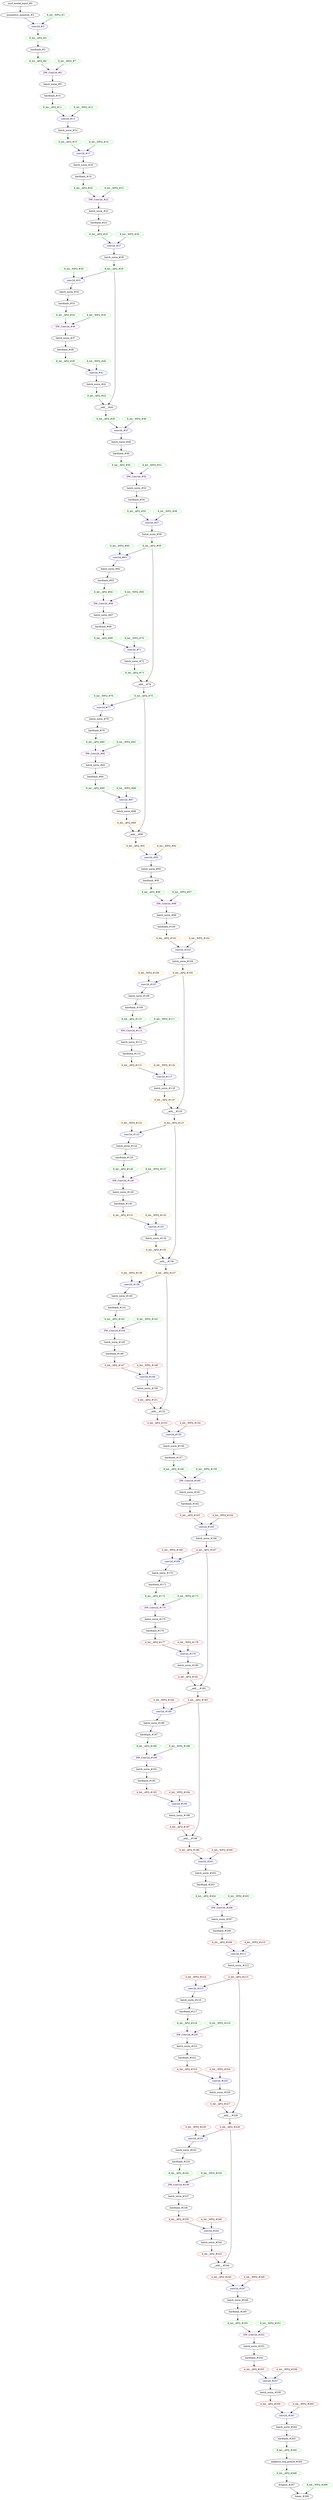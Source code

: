 strict digraph  {
"0 /nncf_model_input" [id=0, label="nncf_model_input_#0", scope="", type=nncf_model_input];
"1 MobileNetV2/Sequential[features]/ConvBNReLU[0]/NNCFConv2d[0]/ModuleDict[pre_ops]/UpdateWeight[0]/SymmetricQuantizer[op]/symmetric_quantize" [color=green, id=1, label="8_bit__WFQ_#1", scope="MobileNetV2/Sequential[features]/ConvBNReLU[0]/NNCFConv2d[0]/ModuleDict[pre_ops]/UpdateWeight[0]/SymmetricQuantizer[op]", type=symmetric_quantize];
"2 MobileNetV2/Sequential[features]/ConvBNReLU[0]/NNCFConv2d[0]/ModuleDict[pre_ops]/UpdateInputs[1]/SymmetricQuantizer[op]/symmetric_quantize" [id=2, label="symmetric_quantize_#2", scope="MobileNetV2/Sequential[features]/ConvBNReLU[0]/NNCFConv2d[0]/ModuleDict[pre_ops]/UpdateInputs[1]/SymmetricQuantizer[op]", type=symmetric_quantize];
"3 MobileNetV2/Sequential[features]/ConvBNReLU[0]/NNCFConv2d[0]/conv2d" [color=blue, id=3, label="conv2d_#3", scope="MobileNetV2/Sequential[features]/ConvBNReLU[0]/NNCFConv2d[0]", type=conv2d];
"4 MobileNetV2/Sequential[features]/ConvBNReLU[0]/BatchNorm2d[1]/batch_norm" [color=green, id=4, label="8_bit__AFQ_#4", scope="MobileNetV2/Sequential[features]/ConvBNReLU[0]/BatchNorm2d[1]", type=batch_norm];
"5 MobileNetV2/Sequential[features]/ConvBNReLU[0]/ReLU6[2]/hardtanh" [id=5, label="hardtanh_#5", scope="MobileNetV2/Sequential[features]/ConvBNReLU[0]/ReLU6[2]", type=hardtanh];
"6 MobileNetV2/Sequential[features]/ConvBNReLU[0]/ReLU6[2]/SymmetricQuantizer/symmetric_quantize" [color=green, id=6, label="8_bit__AFQ_#6", scope="MobileNetV2/Sequential[features]/ConvBNReLU[0]/ReLU6[2]/SymmetricQuantizer", type=symmetric_quantize];
"7 MobileNetV2/Sequential[features]/InvertedResidual[1]/Sequential[conv]/ConvBNReLU[0]/NNCFConv2d[0]/ModuleDict[pre_ops]/UpdateWeight[0]/SymmetricQuantizer[op]/symmetric_quantize" [color=green, id=7, label="8_bit__WFQ_#7", scope="MobileNetV2/Sequential[features]/InvertedResidual[1]/Sequential[conv]/ConvBNReLU[0]/NNCFConv2d[0]/ModuleDict[pre_ops]/UpdateWeight[0]/SymmetricQuantizer[op]", type=symmetric_quantize];
"8 MobileNetV2/Sequential[features]/InvertedResidual[1]/Sequential[conv]/ConvBNReLU[0]/NNCFConv2d[0]/conv2d" [color=purple, id=8, label="DW_Conv2d_#8", scope="MobileNetV2/Sequential[features]/InvertedResidual[1]/Sequential[conv]/ConvBNReLU[0]/NNCFConv2d[0]", type=conv2d];
"9 MobileNetV2/Sequential[features]/InvertedResidual[1]/Sequential[conv]/ConvBNReLU[0]/BatchNorm2d[1]/batch_norm" [id=9, label="batch_norm_#9", scope="MobileNetV2/Sequential[features]/InvertedResidual[1]/Sequential[conv]/ConvBNReLU[0]/BatchNorm2d[1]", type=batch_norm];
"10 MobileNetV2/Sequential[features]/InvertedResidual[1]/Sequential[conv]/ConvBNReLU[0]/ReLU6[2]/hardtanh" [id=10, label="hardtanh_#10", scope="MobileNetV2/Sequential[features]/InvertedResidual[1]/Sequential[conv]/ConvBNReLU[0]/ReLU6[2]", type=hardtanh];
"11 MobileNetV2/Sequential[features]/InvertedResidual[1]/Sequential[conv]/ConvBNReLU[0]/ReLU6[2]/SymmetricQuantizer/symmetric_quantize" [color=green, id=11, label="8_bit__AFQ_#11", scope="MobileNetV2/Sequential[features]/InvertedResidual[1]/Sequential[conv]/ConvBNReLU[0]/ReLU6[2]/SymmetricQuantizer", type=symmetric_quantize];
"12 MobileNetV2/Sequential[features]/InvertedResidual[1]/Sequential[conv]/NNCFConv2d[1]/ModuleDict[pre_ops]/UpdateWeight[0]/SymmetricQuantizer[op]/symmetric_quantize" [color=green, id=12, label="8_bit__WFQ_#12", scope="MobileNetV2/Sequential[features]/InvertedResidual[1]/Sequential[conv]/NNCFConv2d[1]/ModuleDict[pre_ops]/UpdateWeight[0]/SymmetricQuantizer[op]", type=symmetric_quantize];
"13 MobileNetV2/Sequential[features]/InvertedResidual[1]/Sequential[conv]/NNCFConv2d[1]/conv2d" [color=blue, id=13, label="conv2d_#13", scope="MobileNetV2/Sequential[features]/InvertedResidual[1]/Sequential[conv]/NNCFConv2d[1]", type=conv2d];
"14 MobileNetV2/Sequential[features]/InvertedResidual[1]/Sequential[conv]/BatchNorm2d[2]/batch_norm" [id=14, label="batch_norm_#14", scope="MobileNetV2/Sequential[features]/InvertedResidual[1]/Sequential[conv]/BatchNorm2d[2]", type=batch_norm];
"15 MobileNetV2/Sequential[features]/InvertedResidual[1]/Sequential[conv]/BatchNorm2d[2]/SymmetricQuantizer/symmetric_quantize" [color=green, id=15, label="8_bit__AFQ_#15", scope="MobileNetV2/Sequential[features]/InvertedResidual[1]/Sequential[conv]/BatchNorm2d[2]/SymmetricQuantizer", type=symmetric_quantize];
"16 MobileNetV2/Sequential[features]/InvertedResidual[2]/Sequential[conv]/ConvBNReLU[0]/NNCFConv2d[0]/ModuleDict[pre_ops]/UpdateWeight[0]/SymmetricQuantizer[op]/symmetric_quantize" [color=green, id=16, label="8_bit__WFQ_#16", scope="MobileNetV2/Sequential[features]/InvertedResidual[2]/Sequential[conv]/ConvBNReLU[0]/NNCFConv2d[0]/ModuleDict[pre_ops]/UpdateWeight[0]/SymmetricQuantizer[op]", type=symmetric_quantize];
"17 MobileNetV2/Sequential[features]/InvertedResidual[2]/Sequential[conv]/ConvBNReLU[0]/NNCFConv2d[0]/conv2d" [color=blue, id=17, label="conv2d_#17", scope="MobileNetV2/Sequential[features]/InvertedResidual[2]/Sequential[conv]/ConvBNReLU[0]/NNCFConv2d[0]", type=conv2d];
"18 MobileNetV2/Sequential[features]/InvertedResidual[2]/Sequential[conv]/ConvBNReLU[0]/BatchNorm2d[1]/batch_norm" [id=18, label="batch_norm_#18", scope="MobileNetV2/Sequential[features]/InvertedResidual[2]/Sequential[conv]/ConvBNReLU[0]/BatchNorm2d[1]", type=batch_norm];
"19 MobileNetV2/Sequential[features]/InvertedResidual[2]/Sequential[conv]/ConvBNReLU[0]/ReLU6[2]/hardtanh" [id=19, label="hardtanh_#19", scope="MobileNetV2/Sequential[features]/InvertedResidual[2]/Sequential[conv]/ConvBNReLU[0]/ReLU6[2]", type=hardtanh];
"20 MobileNetV2/Sequential[features]/InvertedResidual[2]/Sequential[conv]/ConvBNReLU[0]/ReLU6[2]/SymmetricQuantizer/symmetric_quantize" [color=green, id=20, label="8_bit__AFQ_#20", scope="MobileNetV2/Sequential[features]/InvertedResidual[2]/Sequential[conv]/ConvBNReLU[0]/ReLU6[2]/SymmetricQuantizer", type=symmetric_quantize];
"21 MobileNetV2/Sequential[features]/InvertedResidual[2]/Sequential[conv]/ConvBNReLU[1]/NNCFConv2d[0]/ModuleDict[pre_ops]/UpdateWeight[0]/SymmetricQuantizer[op]/symmetric_quantize" [color=green, id=21, label="8_bit__WFQ_#21", scope="MobileNetV2/Sequential[features]/InvertedResidual[2]/Sequential[conv]/ConvBNReLU[1]/NNCFConv2d[0]/ModuleDict[pre_ops]/UpdateWeight[0]/SymmetricQuantizer[op]", type=symmetric_quantize];
"22 MobileNetV2/Sequential[features]/InvertedResidual[2]/Sequential[conv]/ConvBNReLU[1]/NNCFConv2d[0]/conv2d" [color=purple, id=22, label="DW_Conv2d_#22", scope="MobileNetV2/Sequential[features]/InvertedResidual[2]/Sequential[conv]/ConvBNReLU[1]/NNCFConv2d[0]", type=conv2d];
"23 MobileNetV2/Sequential[features]/InvertedResidual[2]/Sequential[conv]/ConvBNReLU[1]/BatchNorm2d[1]/batch_norm" [id=23, label="batch_norm_#23", scope="MobileNetV2/Sequential[features]/InvertedResidual[2]/Sequential[conv]/ConvBNReLU[1]/BatchNorm2d[1]", type=batch_norm];
"24 MobileNetV2/Sequential[features]/InvertedResidual[2]/Sequential[conv]/ConvBNReLU[1]/ReLU6[2]/hardtanh" [id=24, label="hardtanh_#24", scope="MobileNetV2/Sequential[features]/InvertedResidual[2]/Sequential[conv]/ConvBNReLU[1]/ReLU6[2]", type=hardtanh];
"25 MobileNetV2/Sequential[features]/InvertedResidual[2]/Sequential[conv]/ConvBNReLU[1]/ReLU6[2]/SymmetricQuantizer/symmetric_quantize" [color=green, id=25, label="8_bit__AFQ_#25", scope="MobileNetV2/Sequential[features]/InvertedResidual[2]/Sequential[conv]/ConvBNReLU[1]/ReLU6[2]/SymmetricQuantizer", type=symmetric_quantize];
"26 MobileNetV2/Sequential[features]/InvertedResidual[2]/Sequential[conv]/NNCFConv2d[2]/ModuleDict[pre_ops]/UpdateWeight[0]/SymmetricQuantizer[op]/symmetric_quantize" [color=green, id=26, label="8_bit__WFQ_#26", scope="MobileNetV2/Sequential[features]/InvertedResidual[2]/Sequential[conv]/NNCFConv2d[2]/ModuleDict[pre_ops]/UpdateWeight[0]/SymmetricQuantizer[op]", type=symmetric_quantize];
"27 MobileNetV2/Sequential[features]/InvertedResidual[2]/Sequential[conv]/NNCFConv2d[2]/conv2d" [color=blue, id=27, label="conv2d_#27", scope="MobileNetV2/Sequential[features]/InvertedResidual[2]/Sequential[conv]/NNCFConv2d[2]", type=conv2d];
"28 MobileNetV2/Sequential[features]/InvertedResidual[2]/Sequential[conv]/BatchNorm2d[3]/batch_norm" [id=28, label="batch_norm_#28", scope="MobileNetV2/Sequential[features]/InvertedResidual[2]/Sequential[conv]/BatchNorm2d[3]", type=batch_norm];
"29 MobileNetV2/Sequential[features]/InvertedResidual[2]/Sequential[conv]/BatchNorm2d[3]/SymmetricQuantizer/symmetric_quantize" [color=green, id=29, label="8_bit__AFQ_#29", scope="MobileNetV2/Sequential[features]/InvertedResidual[2]/Sequential[conv]/BatchNorm2d[3]/SymmetricQuantizer", type=symmetric_quantize];
"30 MobileNetV2/Sequential[features]/InvertedResidual[3]/Sequential[conv]/ConvBNReLU[0]/NNCFConv2d[0]/ModuleDict[pre_ops]/UpdateWeight[0]/SymmetricQuantizer[op]/symmetric_quantize" [color=green, id=30, label="8_bit__WFQ_#30", scope="MobileNetV2/Sequential[features]/InvertedResidual[3]/Sequential[conv]/ConvBNReLU[0]/NNCFConv2d[0]/ModuleDict[pre_ops]/UpdateWeight[0]/SymmetricQuantizer[op]", type=symmetric_quantize];
"31 MobileNetV2/Sequential[features]/InvertedResidual[3]/Sequential[conv]/ConvBNReLU[0]/NNCFConv2d[0]/conv2d" [color=blue, id=31, label="conv2d_#31", scope="MobileNetV2/Sequential[features]/InvertedResidual[3]/Sequential[conv]/ConvBNReLU[0]/NNCFConv2d[0]", type=conv2d];
"32 MobileNetV2/Sequential[features]/InvertedResidual[3]/Sequential[conv]/ConvBNReLU[0]/BatchNorm2d[1]/batch_norm" [id=32, label="batch_norm_#32", scope="MobileNetV2/Sequential[features]/InvertedResidual[3]/Sequential[conv]/ConvBNReLU[0]/BatchNorm2d[1]", type=batch_norm];
"33 MobileNetV2/Sequential[features]/InvertedResidual[3]/Sequential[conv]/ConvBNReLU[0]/ReLU6[2]/hardtanh" [id=33, label="hardtanh_#33", scope="MobileNetV2/Sequential[features]/InvertedResidual[3]/Sequential[conv]/ConvBNReLU[0]/ReLU6[2]", type=hardtanh];
"34 MobileNetV2/Sequential[features]/InvertedResidual[3]/Sequential[conv]/ConvBNReLU[0]/ReLU6[2]/SymmetricQuantizer/symmetric_quantize" [color=green, id=34, label="8_bit__AFQ_#34", scope="MobileNetV2/Sequential[features]/InvertedResidual[3]/Sequential[conv]/ConvBNReLU[0]/ReLU6[2]/SymmetricQuantizer", type=symmetric_quantize];
"35 MobileNetV2/Sequential[features]/InvertedResidual[3]/Sequential[conv]/ConvBNReLU[1]/NNCFConv2d[0]/ModuleDict[pre_ops]/UpdateWeight[0]/SymmetricQuantizer[op]/symmetric_quantize" [color=green, id=35, label="8_bit__WFQ_#35", scope="MobileNetV2/Sequential[features]/InvertedResidual[3]/Sequential[conv]/ConvBNReLU[1]/NNCFConv2d[0]/ModuleDict[pre_ops]/UpdateWeight[0]/SymmetricQuantizer[op]", type=symmetric_quantize];
"36 MobileNetV2/Sequential[features]/InvertedResidual[3]/Sequential[conv]/ConvBNReLU[1]/NNCFConv2d[0]/conv2d" [color=purple, id=36, label="DW_Conv2d_#36", scope="MobileNetV2/Sequential[features]/InvertedResidual[3]/Sequential[conv]/ConvBNReLU[1]/NNCFConv2d[0]", type=conv2d];
"37 MobileNetV2/Sequential[features]/InvertedResidual[3]/Sequential[conv]/ConvBNReLU[1]/BatchNorm2d[1]/batch_norm" [id=37, label="batch_norm_#37", scope="MobileNetV2/Sequential[features]/InvertedResidual[3]/Sequential[conv]/ConvBNReLU[1]/BatchNorm2d[1]", type=batch_norm];
"38 MobileNetV2/Sequential[features]/InvertedResidual[3]/Sequential[conv]/ConvBNReLU[1]/ReLU6[2]/hardtanh" [id=38, label="hardtanh_#38", scope="MobileNetV2/Sequential[features]/InvertedResidual[3]/Sequential[conv]/ConvBNReLU[1]/ReLU6[2]", type=hardtanh];
"39 MobileNetV2/Sequential[features]/InvertedResidual[3]/Sequential[conv]/ConvBNReLU[1]/ReLU6[2]/SymmetricQuantizer/symmetric_quantize" [color=green, id=39, label="8_bit__AFQ_#39", scope="MobileNetV2/Sequential[features]/InvertedResidual[3]/Sequential[conv]/ConvBNReLU[1]/ReLU6[2]/SymmetricQuantizer", type=symmetric_quantize];
"40 MobileNetV2/Sequential[features]/InvertedResidual[3]/Sequential[conv]/NNCFConv2d[2]/ModuleDict[pre_ops]/UpdateWeight[0]/SymmetricQuantizer[op]/symmetric_quantize" [color=green, id=40, label="8_bit__WFQ_#40", scope="MobileNetV2/Sequential[features]/InvertedResidual[3]/Sequential[conv]/NNCFConv2d[2]/ModuleDict[pre_ops]/UpdateWeight[0]/SymmetricQuantizer[op]", type=symmetric_quantize];
"41 MobileNetV2/Sequential[features]/InvertedResidual[3]/Sequential[conv]/NNCFConv2d[2]/conv2d" [color=blue, id=41, label="conv2d_#41", scope="MobileNetV2/Sequential[features]/InvertedResidual[3]/Sequential[conv]/NNCFConv2d[2]", type=conv2d];
"42 MobileNetV2/Sequential[features]/InvertedResidual[3]/Sequential[conv]/BatchNorm2d[3]/batch_norm" [id=42, label="batch_norm_#42", scope="MobileNetV2/Sequential[features]/InvertedResidual[3]/Sequential[conv]/BatchNorm2d[3]", type=batch_norm];
"43 MobileNetV2/Sequential[features]/InvertedResidual[3]/Sequential[conv]/BatchNorm2d[3]/SymmetricQuantizer/symmetric_quantize" [color=green, id=43, label="8_bit__AFQ_#43", scope="MobileNetV2/Sequential[features]/InvertedResidual[3]/Sequential[conv]/BatchNorm2d[3]/SymmetricQuantizer", type=symmetric_quantize];
"44 MobileNetV2/Sequential[features]/InvertedResidual[3]/__add__" [id=44, label="__add___#44", scope="MobileNetV2/Sequential[features]/InvertedResidual[3]", type=__add__];
"45 MobileNetV2/Sequential[features]/InvertedResidual[3]/SymmetricQuantizer/symmetric_quantize" [color=green, id=45, label="8_bit__AFQ_#45", scope="MobileNetV2/Sequential[features]/InvertedResidual[3]/SymmetricQuantizer", type=symmetric_quantize];
"46 MobileNetV2/Sequential[features]/InvertedResidual[4]/Sequential[conv]/ConvBNReLU[0]/NNCFConv2d[0]/ModuleDict[pre_ops]/UpdateWeight[0]/SymmetricQuantizer[op]/symmetric_quantize" [color=green, id=46, label="8_bit__WFQ_#46", scope="MobileNetV2/Sequential[features]/InvertedResidual[4]/Sequential[conv]/ConvBNReLU[0]/NNCFConv2d[0]/ModuleDict[pre_ops]/UpdateWeight[0]/SymmetricQuantizer[op]", type=symmetric_quantize];
"47 MobileNetV2/Sequential[features]/InvertedResidual[4]/Sequential[conv]/ConvBNReLU[0]/NNCFConv2d[0]/conv2d" [color=blue, id=47, label="conv2d_#47", scope="MobileNetV2/Sequential[features]/InvertedResidual[4]/Sequential[conv]/ConvBNReLU[0]/NNCFConv2d[0]", type=conv2d];
"48 MobileNetV2/Sequential[features]/InvertedResidual[4]/Sequential[conv]/ConvBNReLU[0]/BatchNorm2d[1]/batch_norm" [id=48, label="batch_norm_#48", scope="MobileNetV2/Sequential[features]/InvertedResidual[4]/Sequential[conv]/ConvBNReLU[0]/BatchNorm2d[1]", type=batch_norm];
"49 MobileNetV2/Sequential[features]/InvertedResidual[4]/Sequential[conv]/ConvBNReLU[0]/ReLU6[2]/hardtanh" [id=49, label="hardtanh_#49", scope="MobileNetV2/Sequential[features]/InvertedResidual[4]/Sequential[conv]/ConvBNReLU[0]/ReLU6[2]", type=hardtanh];
"50 MobileNetV2/Sequential[features]/InvertedResidual[4]/Sequential[conv]/ConvBNReLU[0]/ReLU6[2]/SymmetricQuantizer/symmetric_quantize" [color=green, id=50, label="8_bit__AFQ_#50", scope="MobileNetV2/Sequential[features]/InvertedResidual[4]/Sequential[conv]/ConvBNReLU[0]/ReLU6[2]/SymmetricQuantizer", type=symmetric_quantize];
"51 MobileNetV2/Sequential[features]/InvertedResidual[4]/Sequential[conv]/ConvBNReLU[1]/NNCFConv2d[0]/ModuleDict[pre_ops]/UpdateWeight[0]/SymmetricQuantizer[op]/symmetric_quantize" [color=green, id=51, label="8_bit__WFQ_#51", scope="MobileNetV2/Sequential[features]/InvertedResidual[4]/Sequential[conv]/ConvBNReLU[1]/NNCFConv2d[0]/ModuleDict[pre_ops]/UpdateWeight[0]/SymmetricQuantizer[op]", type=symmetric_quantize];
"52 MobileNetV2/Sequential[features]/InvertedResidual[4]/Sequential[conv]/ConvBNReLU[1]/NNCFConv2d[0]/conv2d" [color=purple, id=52, label="DW_Conv2d_#52", scope="MobileNetV2/Sequential[features]/InvertedResidual[4]/Sequential[conv]/ConvBNReLU[1]/NNCFConv2d[0]", type=conv2d];
"53 MobileNetV2/Sequential[features]/InvertedResidual[4]/Sequential[conv]/ConvBNReLU[1]/BatchNorm2d[1]/batch_norm" [id=53, label="batch_norm_#53", scope="MobileNetV2/Sequential[features]/InvertedResidual[4]/Sequential[conv]/ConvBNReLU[1]/BatchNorm2d[1]", type=batch_norm];
"54 MobileNetV2/Sequential[features]/InvertedResidual[4]/Sequential[conv]/ConvBNReLU[1]/ReLU6[2]/hardtanh" [id=54, label="hardtanh_#54", scope="MobileNetV2/Sequential[features]/InvertedResidual[4]/Sequential[conv]/ConvBNReLU[1]/ReLU6[2]", type=hardtanh];
"55 MobileNetV2/Sequential[features]/InvertedResidual[4]/Sequential[conv]/ConvBNReLU[1]/ReLU6[2]/SymmetricQuantizer/symmetric_quantize" [color=green, id=55, label="8_bit__AFQ_#55", scope="MobileNetV2/Sequential[features]/InvertedResidual[4]/Sequential[conv]/ConvBNReLU[1]/ReLU6[2]/SymmetricQuantizer", type=symmetric_quantize];
"56 MobileNetV2/Sequential[features]/InvertedResidual[4]/Sequential[conv]/NNCFConv2d[2]/ModuleDict[pre_ops]/UpdateWeight[0]/SymmetricQuantizer[op]/symmetric_quantize" [color=green, id=56, label="8_bit__WFQ_#56", scope="MobileNetV2/Sequential[features]/InvertedResidual[4]/Sequential[conv]/NNCFConv2d[2]/ModuleDict[pre_ops]/UpdateWeight[0]/SymmetricQuantizer[op]", type=symmetric_quantize];
"57 MobileNetV2/Sequential[features]/InvertedResidual[4]/Sequential[conv]/NNCFConv2d[2]/conv2d" [color=blue, id=57, label="conv2d_#57", scope="MobileNetV2/Sequential[features]/InvertedResidual[4]/Sequential[conv]/NNCFConv2d[2]", type=conv2d];
"58 MobileNetV2/Sequential[features]/InvertedResidual[4]/Sequential[conv]/BatchNorm2d[3]/batch_norm" [id=58, label="batch_norm_#58", scope="MobileNetV2/Sequential[features]/InvertedResidual[4]/Sequential[conv]/BatchNorm2d[3]", type=batch_norm];
"59 MobileNetV2/Sequential[features]/InvertedResidual[4]/Sequential[conv]/BatchNorm2d[3]/SymmetricQuantizer/symmetric_quantize" [color=green, id=59, label="8_bit__AFQ_#59", scope="MobileNetV2/Sequential[features]/InvertedResidual[4]/Sequential[conv]/BatchNorm2d[3]/SymmetricQuantizer", type=symmetric_quantize];
"60 MobileNetV2/Sequential[features]/InvertedResidual[5]/Sequential[conv]/ConvBNReLU[0]/NNCFConv2d[0]/ModuleDict[pre_ops]/UpdateWeight[0]/SymmetricQuantizer[op]/symmetric_quantize" [color=green, id=60, label="8_bit__WFQ_#60", scope="MobileNetV2/Sequential[features]/InvertedResidual[5]/Sequential[conv]/ConvBNReLU[0]/NNCFConv2d[0]/ModuleDict[pre_ops]/UpdateWeight[0]/SymmetricQuantizer[op]", type=symmetric_quantize];
"61 MobileNetV2/Sequential[features]/InvertedResidual[5]/Sequential[conv]/ConvBNReLU[0]/NNCFConv2d[0]/conv2d" [color=blue, id=61, label="conv2d_#61", scope="MobileNetV2/Sequential[features]/InvertedResidual[5]/Sequential[conv]/ConvBNReLU[0]/NNCFConv2d[0]", type=conv2d];
"62 MobileNetV2/Sequential[features]/InvertedResidual[5]/Sequential[conv]/ConvBNReLU[0]/BatchNorm2d[1]/batch_norm" [id=62, label="batch_norm_#62", scope="MobileNetV2/Sequential[features]/InvertedResidual[5]/Sequential[conv]/ConvBNReLU[0]/BatchNorm2d[1]", type=batch_norm];
"63 MobileNetV2/Sequential[features]/InvertedResidual[5]/Sequential[conv]/ConvBNReLU[0]/ReLU6[2]/hardtanh" [id=63, label="hardtanh_#63", scope="MobileNetV2/Sequential[features]/InvertedResidual[5]/Sequential[conv]/ConvBNReLU[0]/ReLU6[2]", type=hardtanh];
"64 MobileNetV2/Sequential[features]/InvertedResidual[5]/Sequential[conv]/ConvBNReLU[0]/ReLU6[2]/SymmetricQuantizer/symmetric_quantize" [color=green, id=64, label="8_bit__AFQ_#64", scope="MobileNetV2/Sequential[features]/InvertedResidual[5]/Sequential[conv]/ConvBNReLU[0]/ReLU6[2]/SymmetricQuantizer", type=symmetric_quantize];
"65 MobileNetV2/Sequential[features]/InvertedResidual[5]/Sequential[conv]/ConvBNReLU[1]/NNCFConv2d[0]/ModuleDict[pre_ops]/UpdateWeight[0]/SymmetricQuantizer[op]/symmetric_quantize" [color=green, id=65, label="8_bit__WFQ_#65", scope="MobileNetV2/Sequential[features]/InvertedResidual[5]/Sequential[conv]/ConvBNReLU[1]/NNCFConv2d[0]/ModuleDict[pre_ops]/UpdateWeight[0]/SymmetricQuantizer[op]", type=symmetric_quantize];
"66 MobileNetV2/Sequential[features]/InvertedResidual[5]/Sequential[conv]/ConvBNReLU[1]/NNCFConv2d[0]/conv2d" [color=purple, id=66, label="DW_Conv2d_#66", scope="MobileNetV2/Sequential[features]/InvertedResidual[5]/Sequential[conv]/ConvBNReLU[1]/NNCFConv2d[0]", type=conv2d];
"67 MobileNetV2/Sequential[features]/InvertedResidual[5]/Sequential[conv]/ConvBNReLU[1]/BatchNorm2d[1]/batch_norm" [id=67, label="batch_norm_#67", scope="MobileNetV2/Sequential[features]/InvertedResidual[5]/Sequential[conv]/ConvBNReLU[1]/BatchNorm2d[1]", type=batch_norm];
"68 MobileNetV2/Sequential[features]/InvertedResidual[5]/Sequential[conv]/ConvBNReLU[1]/ReLU6[2]/hardtanh" [id=68, label="hardtanh_#68", scope="MobileNetV2/Sequential[features]/InvertedResidual[5]/Sequential[conv]/ConvBNReLU[1]/ReLU6[2]", type=hardtanh];
"69 MobileNetV2/Sequential[features]/InvertedResidual[5]/Sequential[conv]/ConvBNReLU[1]/ReLU6[2]/SymmetricQuantizer/symmetric_quantize" [color=green, id=69, label="8_bit__AFQ_#69", scope="MobileNetV2/Sequential[features]/InvertedResidual[5]/Sequential[conv]/ConvBNReLU[1]/ReLU6[2]/SymmetricQuantizer", type=symmetric_quantize];
"70 MobileNetV2/Sequential[features]/InvertedResidual[5]/Sequential[conv]/NNCFConv2d[2]/ModuleDict[pre_ops]/UpdateWeight[0]/SymmetricQuantizer[op]/symmetric_quantize" [color=green, id=70, label="8_bit__WFQ_#70", scope="MobileNetV2/Sequential[features]/InvertedResidual[5]/Sequential[conv]/NNCFConv2d[2]/ModuleDict[pre_ops]/UpdateWeight[0]/SymmetricQuantizer[op]", type=symmetric_quantize];
"71 MobileNetV2/Sequential[features]/InvertedResidual[5]/Sequential[conv]/NNCFConv2d[2]/conv2d" [color=blue, id=71, label="conv2d_#71", scope="MobileNetV2/Sequential[features]/InvertedResidual[5]/Sequential[conv]/NNCFConv2d[2]", type=conv2d];
"72 MobileNetV2/Sequential[features]/InvertedResidual[5]/Sequential[conv]/BatchNorm2d[3]/batch_norm" [id=72, label="batch_norm_#72", scope="MobileNetV2/Sequential[features]/InvertedResidual[5]/Sequential[conv]/BatchNorm2d[3]", type=batch_norm];
"73 MobileNetV2/Sequential[features]/InvertedResidual[5]/Sequential[conv]/BatchNorm2d[3]/SymmetricQuantizer/symmetric_quantize" [color=green, id=73, label="8_bit__AFQ_#73", scope="MobileNetV2/Sequential[features]/InvertedResidual[5]/Sequential[conv]/BatchNorm2d[3]/SymmetricQuantizer", type=symmetric_quantize];
"74 MobileNetV2/Sequential[features]/InvertedResidual[5]/__add__" [id=74, label="__add___#74", scope="MobileNetV2/Sequential[features]/InvertedResidual[5]", type=__add__];
"75 MobileNetV2/Sequential[features]/InvertedResidual[5]/SymmetricQuantizer/symmetric_quantize" [color=green, id=75, label="8_bit__AFQ_#75", scope="MobileNetV2/Sequential[features]/InvertedResidual[5]/SymmetricQuantizer", type=symmetric_quantize];
"76 MobileNetV2/Sequential[features]/InvertedResidual[6]/Sequential[conv]/ConvBNReLU[0]/NNCFConv2d[0]/ModuleDict[pre_ops]/UpdateWeight[0]/SymmetricQuantizer[op]/symmetric_quantize" [color=green, id=76, label="8_bit__WFQ_#76", scope="MobileNetV2/Sequential[features]/InvertedResidual[6]/Sequential[conv]/ConvBNReLU[0]/NNCFConv2d[0]/ModuleDict[pre_ops]/UpdateWeight[0]/SymmetricQuantizer[op]", type=symmetric_quantize];
"77 MobileNetV2/Sequential[features]/InvertedResidual[6]/Sequential[conv]/ConvBNReLU[0]/NNCFConv2d[0]/conv2d" [color=blue, id=77, label="conv2d_#77", scope="MobileNetV2/Sequential[features]/InvertedResidual[6]/Sequential[conv]/ConvBNReLU[0]/NNCFConv2d[0]", type=conv2d];
"78 MobileNetV2/Sequential[features]/InvertedResidual[6]/Sequential[conv]/ConvBNReLU[0]/BatchNorm2d[1]/batch_norm" [id=78, label="batch_norm_#78", scope="MobileNetV2/Sequential[features]/InvertedResidual[6]/Sequential[conv]/ConvBNReLU[0]/BatchNorm2d[1]", type=batch_norm];
"79 MobileNetV2/Sequential[features]/InvertedResidual[6]/Sequential[conv]/ConvBNReLU[0]/ReLU6[2]/hardtanh" [id=79, label="hardtanh_#79", scope="MobileNetV2/Sequential[features]/InvertedResidual[6]/Sequential[conv]/ConvBNReLU[0]/ReLU6[2]", type=hardtanh];
"80 MobileNetV2/Sequential[features]/InvertedResidual[6]/Sequential[conv]/ConvBNReLU[0]/ReLU6[2]/SymmetricQuantizer/symmetric_quantize" [color=green, id=80, label="8_bit__AFQ_#80", scope="MobileNetV2/Sequential[features]/InvertedResidual[6]/Sequential[conv]/ConvBNReLU[0]/ReLU6[2]/SymmetricQuantizer", type=symmetric_quantize];
"81 MobileNetV2/Sequential[features]/InvertedResidual[6]/Sequential[conv]/ConvBNReLU[1]/NNCFConv2d[0]/ModuleDict[pre_ops]/UpdateWeight[0]/SymmetricQuantizer[op]/symmetric_quantize" [color=green, id=81, label="8_bit__WFQ_#81", scope="MobileNetV2/Sequential[features]/InvertedResidual[6]/Sequential[conv]/ConvBNReLU[1]/NNCFConv2d[0]/ModuleDict[pre_ops]/UpdateWeight[0]/SymmetricQuantizer[op]", type=symmetric_quantize];
"82 MobileNetV2/Sequential[features]/InvertedResidual[6]/Sequential[conv]/ConvBNReLU[1]/NNCFConv2d[0]/conv2d" [color=purple, id=82, label="DW_Conv2d_#82", scope="MobileNetV2/Sequential[features]/InvertedResidual[6]/Sequential[conv]/ConvBNReLU[1]/NNCFConv2d[0]", type=conv2d];
"83 MobileNetV2/Sequential[features]/InvertedResidual[6]/Sequential[conv]/ConvBNReLU[1]/BatchNorm2d[1]/batch_norm" [id=83, label="batch_norm_#83", scope="MobileNetV2/Sequential[features]/InvertedResidual[6]/Sequential[conv]/ConvBNReLU[1]/BatchNorm2d[1]", type=batch_norm];
"84 MobileNetV2/Sequential[features]/InvertedResidual[6]/Sequential[conv]/ConvBNReLU[1]/ReLU6[2]/hardtanh" [id=84, label="hardtanh_#84", scope="MobileNetV2/Sequential[features]/InvertedResidual[6]/Sequential[conv]/ConvBNReLU[1]/ReLU6[2]", type=hardtanh];
"85 MobileNetV2/Sequential[features]/InvertedResidual[6]/Sequential[conv]/ConvBNReLU[1]/ReLU6[2]/SymmetricQuantizer/symmetric_quantize" [color=green, id=85, label="8_bit__AFQ_#85", scope="MobileNetV2/Sequential[features]/InvertedResidual[6]/Sequential[conv]/ConvBNReLU[1]/ReLU6[2]/SymmetricQuantizer", type=symmetric_quantize];
"86 MobileNetV2/Sequential[features]/InvertedResidual[6]/Sequential[conv]/NNCFConv2d[2]/ModuleDict[pre_ops]/UpdateWeight[0]/SymmetricQuantizer[op]/symmetric_quantize" [color=green, id=86, label="8_bit__WFQ_#86", scope="MobileNetV2/Sequential[features]/InvertedResidual[6]/Sequential[conv]/NNCFConv2d[2]/ModuleDict[pre_ops]/UpdateWeight[0]/SymmetricQuantizer[op]", type=symmetric_quantize];
"87 MobileNetV2/Sequential[features]/InvertedResidual[6]/Sequential[conv]/NNCFConv2d[2]/conv2d" [color=blue, id=87, label="conv2d_#87", scope="MobileNetV2/Sequential[features]/InvertedResidual[6]/Sequential[conv]/NNCFConv2d[2]", type=conv2d];
"88 MobileNetV2/Sequential[features]/InvertedResidual[6]/Sequential[conv]/BatchNorm2d[3]/batch_norm" [id=88, label="batch_norm_#88", scope="MobileNetV2/Sequential[features]/InvertedResidual[6]/Sequential[conv]/BatchNorm2d[3]", type=batch_norm];
"89 MobileNetV2/Sequential[features]/InvertedResidual[6]/Sequential[conv]/BatchNorm2d[3]/SymmetricQuantizer/symmetric_quantize" [color=orange, id=89, label="6_bit__AFQ_#89", scope="MobileNetV2/Sequential[features]/InvertedResidual[6]/Sequential[conv]/BatchNorm2d[3]/SymmetricQuantizer", type=symmetric_quantize];
"90 MobileNetV2/Sequential[features]/InvertedResidual[6]/__add__" [id=90, label="__add___#90", scope="MobileNetV2/Sequential[features]/InvertedResidual[6]", type=__add__];
"91 MobileNetV2/Sequential[features]/InvertedResidual[6]/SymmetricQuantizer/symmetric_quantize" [color=orange, id=91, label="6_bit__AFQ_#91", scope="MobileNetV2/Sequential[features]/InvertedResidual[6]/SymmetricQuantizer", type=symmetric_quantize];
"92 MobileNetV2/Sequential[features]/InvertedResidual[7]/Sequential[conv]/ConvBNReLU[0]/NNCFConv2d[0]/ModuleDict[pre_ops]/UpdateWeight[0]/SymmetricQuantizer[op]/symmetric_quantize" [color=orange, id=92, label="6_bit__WFQ_#92", scope="MobileNetV2/Sequential[features]/InvertedResidual[7]/Sequential[conv]/ConvBNReLU[0]/NNCFConv2d[0]/ModuleDict[pre_ops]/UpdateWeight[0]/SymmetricQuantizer[op]", type=symmetric_quantize];
"93 MobileNetV2/Sequential[features]/InvertedResidual[7]/Sequential[conv]/ConvBNReLU[0]/NNCFConv2d[0]/conv2d" [color=blue, id=93, label="conv2d_#93", scope="MobileNetV2/Sequential[features]/InvertedResidual[7]/Sequential[conv]/ConvBNReLU[0]/NNCFConv2d[0]", type=conv2d];
"94 MobileNetV2/Sequential[features]/InvertedResidual[7]/Sequential[conv]/ConvBNReLU[0]/BatchNorm2d[1]/batch_norm" [id=94, label="batch_norm_#94", scope="MobileNetV2/Sequential[features]/InvertedResidual[7]/Sequential[conv]/ConvBNReLU[0]/BatchNorm2d[1]", type=batch_norm];
"95 MobileNetV2/Sequential[features]/InvertedResidual[7]/Sequential[conv]/ConvBNReLU[0]/ReLU6[2]/hardtanh" [id=95, label="hardtanh_#95", scope="MobileNetV2/Sequential[features]/InvertedResidual[7]/Sequential[conv]/ConvBNReLU[0]/ReLU6[2]", type=hardtanh];
"96 MobileNetV2/Sequential[features]/InvertedResidual[7]/Sequential[conv]/ConvBNReLU[0]/ReLU6[2]/SymmetricQuantizer/symmetric_quantize" [color=green, id=96, label="8_bit__AFQ_#96", scope="MobileNetV2/Sequential[features]/InvertedResidual[7]/Sequential[conv]/ConvBNReLU[0]/ReLU6[2]/SymmetricQuantizer", type=symmetric_quantize];
"97 MobileNetV2/Sequential[features]/InvertedResidual[7]/Sequential[conv]/ConvBNReLU[1]/NNCFConv2d[0]/ModuleDict[pre_ops]/UpdateWeight[0]/SymmetricQuantizer[op]/symmetric_quantize" [color=green, id=97, label="8_bit__WFQ_#97", scope="MobileNetV2/Sequential[features]/InvertedResidual[7]/Sequential[conv]/ConvBNReLU[1]/NNCFConv2d[0]/ModuleDict[pre_ops]/UpdateWeight[0]/SymmetricQuantizer[op]", type=symmetric_quantize];
"98 MobileNetV2/Sequential[features]/InvertedResidual[7]/Sequential[conv]/ConvBNReLU[1]/NNCFConv2d[0]/conv2d" [color=purple, id=98, label="DW_Conv2d_#98", scope="MobileNetV2/Sequential[features]/InvertedResidual[7]/Sequential[conv]/ConvBNReLU[1]/NNCFConv2d[0]", type=conv2d];
"99 MobileNetV2/Sequential[features]/InvertedResidual[7]/Sequential[conv]/ConvBNReLU[1]/BatchNorm2d[1]/batch_norm" [id=99, label="batch_norm_#99", scope="MobileNetV2/Sequential[features]/InvertedResidual[7]/Sequential[conv]/ConvBNReLU[1]/BatchNorm2d[1]", type=batch_norm];
"100 MobileNetV2/Sequential[features]/InvertedResidual[7]/Sequential[conv]/ConvBNReLU[1]/ReLU6[2]/hardtanh" [id=100, label="hardtanh_#100", scope="MobileNetV2/Sequential[features]/InvertedResidual[7]/Sequential[conv]/ConvBNReLU[1]/ReLU6[2]", type=hardtanh];
"101 MobileNetV2/Sequential[features]/InvertedResidual[7]/Sequential[conv]/ConvBNReLU[1]/ReLU6[2]/SymmetricQuantizer/symmetric_quantize" [color=orange, id=101, label="6_bit__AFQ_#101", scope="MobileNetV2/Sequential[features]/InvertedResidual[7]/Sequential[conv]/ConvBNReLU[1]/ReLU6[2]/SymmetricQuantizer", type=symmetric_quantize];
"102 MobileNetV2/Sequential[features]/InvertedResidual[7]/Sequential[conv]/NNCFConv2d[2]/ModuleDict[pre_ops]/UpdateWeight[0]/SymmetricQuantizer[op]/symmetric_quantize" [color=orange, id=102, label="6_bit__WFQ_#102", scope="MobileNetV2/Sequential[features]/InvertedResidual[7]/Sequential[conv]/NNCFConv2d[2]/ModuleDict[pre_ops]/UpdateWeight[0]/SymmetricQuantizer[op]", type=symmetric_quantize];
"103 MobileNetV2/Sequential[features]/InvertedResidual[7]/Sequential[conv]/NNCFConv2d[2]/conv2d" [color=blue, id=103, label="conv2d_#103", scope="MobileNetV2/Sequential[features]/InvertedResidual[7]/Sequential[conv]/NNCFConv2d[2]", type=conv2d];
"104 MobileNetV2/Sequential[features]/InvertedResidual[7]/Sequential[conv]/BatchNorm2d[3]/batch_norm" [id=104, label="batch_norm_#104", scope="MobileNetV2/Sequential[features]/InvertedResidual[7]/Sequential[conv]/BatchNorm2d[3]", type=batch_norm];
"105 MobileNetV2/Sequential[features]/InvertedResidual[7]/Sequential[conv]/BatchNorm2d[3]/SymmetricQuantizer/symmetric_quantize" [color=orange, id=105, label="6_bit__AFQ_#105", scope="MobileNetV2/Sequential[features]/InvertedResidual[7]/Sequential[conv]/BatchNorm2d[3]/SymmetricQuantizer", type=symmetric_quantize];
"106 MobileNetV2/Sequential[features]/InvertedResidual[8]/Sequential[conv]/ConvBNReLU[0]/NNCFConv2d[0]/ModuleDict[pre_ops]/UpdateWeight[0]/SymmetricQuantizer[op]/symmetric_quantize" [color=orange, id=106, label="6_bit__WFQ_#106", scope="MobileNetV2/Sequential[features]/InvertedResidual[8]/Sequential[conv]/ConvBNReLU[0]/NNCFConv2d[0]/ModuleDict[pre_ops]/UpdateWeight[0]/SymmetricQuantizer[op]", type=symmetric_quantize];
"107 MobileNetV2/Sequential[features]/InvertedResidual[8]/Sequential[conv]/ConvBNReLU[0]/NNCFConv2d[0]/conv2d" [color=blue, id=107, label="conv2d_#107", scope="MobileNetV2/Sequential[features]/InvertedResidual[8]/Sequential[conv]/ConvBNReLU[0]/NNCFConv2d[0]", type=conv2d];
"108 MobileNetV2/Sequential[features]/InvertedResidual[8]/Sequential[conv]/ConvBNReLU[0]/BatchNorm2d[1]/batch_norm" [id=108, label="batch_norm_#108", scope="MobileNetV2/Sequential[features]/InvertedResidual[8]/Sequential[conv]/ConvBNReLU[0]/BatchNorm2d[1]", type=batch_norm];
"109 MobileNetV2/Sequential[features]/InvertedResidual[8]/Sequential[conv]/ConvBNReLU[0]/ReLU6[2]/hardtanh" [id=109, label="hardtanh_#109", scope="MobileNetV2/Sequential[features]/InvertedResidual[8]/Sequential[conv]/ConvBNReLU[0]/ReLU6[2]", type=hardtanh];
"110 MobileNetV2/Sequential[features]/InvertedResidual[8]/Sequential[conv]/ConvBNReLU[0]/ReLU6[2]/SymmetricQuantizer/symmetric_quantize" [color=green, id=110, label="8_bit__AFQ_#110", scope="MobileNetV2/Sequential[features]/InvertedResidual[8]/Sequential[conv]/ConvBNReLU[0]/ReLU6[2]/SymmetricQuantizer", type=symmetric_quantize];
"111 MobileNetV2/Sequential[features]/InvertedResidual[8]/Sequential[conv]/ConvBNReLU[1]/NNCFConv2d[0]/ModuleDict[pre_ops]/UpdateWeight[0]/SymmetricQuantizer[op]/symmetric_quantize" [color=green, id=111, label="8_bit__WFQ_#111", scope="MobileNetV2/Sequential[features]/InvertedResidual[8]/Sequential[conv]/ConvBNReLU[1]/NNCFConv2d[0]/ModuleDict[pre_ops]/UpdateWeight[0]/SymmetricQuantizer[op]", type=symmetric_quantize];
"112 MobileNetV2/Sequential[features]/InvertedResidual[8]/Sequential[conv]/ConvBNReLU[1]/NNCFConv2d[0]/conv2d" [color=purple, id=112, label="DW_Conv2d_#112", scope="MobileNetV2/Sequential[features]/InvertedResidual[8]/Sequential[conv]/ConvBNReLU[1]/NNCFConv2d[0]", type=conv2d];
"113 MobileNetV2/Sequential[features]/InvertedResidual[8]/Sequential[conv]/ConvBNReLU[1]/BatchNorm2d[1]/batch_norm" [id=113, label="batch_norm_#113", scope="MobileNetV2/Sequential[features]/InvertedResidual[8]/Sequential[conv]/ConvBNReLU[1]/BatchNorm2d[1]", type=batch_norm];
"114 MobileNetV2/Sequential[features]/InvertedResidual[8]/Sequential[conv]/ConvBNReLU[1]/ReLU6[2]/hardtanh" [id=114, label="hardtanh_#114", scope="MobileNetV2/Sequential[features]/InvertedResidual[8]/Sequential[conv]/ConvBNReLU[1]/ReLU6[2]", type=hardtanh];
"115 MobileNetV2/Sequential[features]/InvertedResidual[8]/Sequential[conv]/ConvBNReLU[1]/ReLU6[2]/SymmetricQuantizer/symmetric_quantize" [color=orange, id=115, label="6_bit__AFQ_#115", scope="MobileNetV2/Sequential[features]/InvertedResidual[8]/Sequential[conv]/ConvBNReLU[1]/ReLU6[2]/SymmetricQuantizer", type=symmetric_quantize];
"116 MobileNetV2/Sequential[features]/InvertedResidual[8]/Sequential[conv]/NNCFConv2d[2]/ModuleDict[pre_ops]/UpdateWeight[0]/SymmetricQuantizer[op]/symmetric_quantize" [color=orange, id=116, label="6_bit__WFQ_#116", scope="MobileNetV2/Sequential[features]/InvertedResidual[8]/Sequential[conv]/NNCFConv2d[2]/ModuleDict[pre_ops]/UpdateWeight[0]/SymmetricQuantizer[op]", type=symmetric_quantize];
"117 MobileNetV2/Sequential[features]/InvertedResidual[8]/Sequential[conv]/NNCFConv2d[2]/conv2d" [color=blue, id=117, label="conv2d_#117", scope="MobileNetV2/Sequential[features]/InvertedResidual[8]/Sequential[conv]/NNCFConv2d[2]", type=conv2d];
"118 MobileNetV2/Sequential[features]/InvertedResidual[8]/Sequential[conv]/BatchNorm2d[3]/batch_norm" [id=118, label="batch_norm_#118", scope="MobileNetV2/Sequential[features]/InvertedResidual[8]/Sequential[conv]/BatchNorm2d[3]", type=batch_norm];
"119 MobileNetV2/Sequential[features]/InvertedResidual[8]/Sequential[conv]/BatchNorm2d[3]/SymmetricQuantizer/symmetric_quantize" [color=orange, id=119, label="6_bit__AFQ_#119", scope="MobileNetV2/Sequential[features]/InvertedResidual[8]/Sequential[conv]/BatchNorm2d[3]/SymmetricQuantizer", type=symmetric_quantize];
"120 MobileNetV2/Sequential[features]/InvertedResidual[8]/__add__" [id=120, label="__add___#120", scope="MobileNetV2/Sequential[features]/InvertedResidual[8]", type=__add__];
"121 MobileNetV2/Sequential[features]/InvertedResidual[8]/SymmetricQuantizer/symmetric_quantize" [color=orange, id=121, label="6_bit__AFQ_#121", scope="MobileNetV2/Sequential[features]/InvertedResidual[8]/SymmetricQuantizer", type=symmetric_quantize];
"122 MobileNetV2/Sequential[features]/InvertedResidual[9]/Sequential[conv]/ConvBNReLU[0]/NNCFConv2d[0]/ModuleDict[pre_ops]/UpdateWeight[0]/SymmetricQuantizer[op]/symmetric_quantize" [color=orange, id=122, label="6_bit__WFQ_#122", scope="MobileNetV2/Sequential[features]/InvertedResidual[9]/Sequential[conv]/ConvBNReLU[0]/NNCFConv2d[0]/ModuleDict[pre_ops]/UpdateWeight[0]/SymmetricQuantizer[op]", type=symmetric_quantize];
"123 MobileNetV2/Sequential[features]/InvertedResidual[9]/Sequential[conv]/ConvBNReLU[0]/NNCFConv2d[0]/conv2d" [color=blue, id=123, label="conv2d_#123", scope="MobileNetV2/Sequential[features]/InvertedResidual[9]/Sequential[conv]/ConvBNReLU[0]/NNCFConv2d[0]", type=conv2d];
"124 MobileNetV2/Sequential[features]/InvertedResidual[9]/Sequential[conv]/ConvBNReLU[0]/BatchNorm2d[1]/batch_norm" [id=124, label="batch_norm_#124", scope="MobileNetV2/Sequential[features]/InvertedResidual[9]/Sequential[conv]/ConvBNReLU[0]/BatchNorm2d[1]", type=batch_norm];
"125 MobileNetV2/Sequential[features]/InvertedResidual[9]/Sequential[conv]/ConvBNReLU[0]/ReLU6[2]/hardtanh" [id=125, label="hardtanh_#125", scope="MobileNetV2/Sequential[features]/InvertedResidual[9]/Sequential[conv]/ConvBNReLU[0]/ReLU6[2]", type=hardtanh];
"126 MobileNetV2/Sequential[features]/InvertedResidual[9]/Sequential[conv]/ConvBNReLU[0]/ReLU6[2]/SymmetricQuantizer/symmetric_quantize" [color=green, id=126, label="8_bit__AFQ_#126", scope="MobileNetV2/Sequential[features]/InvertedResidual[9]/Sequential[conv]/ConvBNReLU[0]/ReLU6[2]/SymmetricQuantizer", type=symmetric_quantize];
"127 MobileNetV2/Sequential[features]/InvertedResidual[9]/Sequential[conv]/ConvBNReLU[1]/NNCFConv2d[0]/ModuleDict[pre_ops]/UpdateWeight[0]/SymmetricQuantizer[op]/symmetric_quantize" [color=green, id=127, label="8_bit__WFQ_#127", scope="MobileNetV2/Sequential[features]/InvertedResidual[9]/Sequential[conv]/ConvBNReLU[1]/NNCFConv2d[0]/ModuleDict[pre_ops]/UpdateWeight[0]/SymmetricQuantizer[op]", type=symmetric_quantize];
"128 MobileNetV2/Sequential[features]/InvertedResidual[9]/Sequential[conv]/ConvBNReLU[1]/NNCFConv2d[0]/conv2d" [color=purple, id=128, label="DW_Conv2d_#128", scope="MobileNetV2/Sequential[features]/InvertedResidual[9]/Sequential[conv]/ConvBNReLU[1]/NNCFConv2d[0]", type=conv2d];
"129 MobileNetV2/Sequential[features]/InvertedResidual[9]/Sequential[conv]/ConvBNReLU[1]/BatchNorm2d[1]/batch_norm" [id=129, label="batch_norm_#129", scope="MobileNetV2/Sequential[features]/InvertedResidual[9]/Sequential[conv]/ConvBNReLU[1]/BatchNorm2d[1]", type=batch_norm];
"130 MobileNetV2/Sequential[features]/InvertedResidual[9]/Sequential[conv]/ConvBNReLU[1]/ReLU6[2]/hardtanh" [id=130, label="hardtanh_#130", scope="MobileNetV2/Sequential[features]/InvertedResidual[9]/Sequential[conv]/ConvBNReLU[1]/ReLU6[2]", type=hardtanh];
"131 MobileNetV2/Sequential[features]/InvertedResidual[9]/Sequential[conv]/ConvBNReLU[1]/ReLU6[2]/SymmetricQuantizer/symmetric_quantize" [color=orange, id=131, label="6_bit__AFQ_#131", scope="MobileNetV2/Sequential[features]/InvertedResidual[9]/Sequential[conv]/ConvBNReLU[1]/ReLU6[2]/SymmetricQuantizer", type=symmetric_quantize];
"132 MobileNetV2/Sequential[features]/InvertedResidual[9]/Sequential[conv]/NNCFConv2d[2]/ModuleDict[pre_ops]/UpdateWeight[0]/SymmetricQuantizer[op]/symmetric_quantize" [color=orange, id=132, label="6_bit__WFQ_#132", scope="MobileNetV2/Sequential[features]/InvertedResidual[9]/Sequential[conv]/NNCFConv2d[2]/ModuleDict[pre_ops]/UpdateWeight[0]/SymmetricQuantizer[op]", type=symmetric_quantize];
"133 MobileNetV2/Sequential[features]/InvertedResidual[9]/Sequential[conv]/NNCFConv2d[2]/conv2d" [color=blue, id=133, label="conv2d_#133", scope="MobileNetV2/Sequential[features]/InvertedResidual[9]/Sequential[conv]/NNCFConv2d[2]", type=conv2d];
"134 MobileNetV2/Sequential[features]/InvertedResidual[9]/Sequential[conv]/BatchNorm2d[3]/batch_norm" [id=134, label="batch_norm_#134", scope="MobileNetV2/Sequential[features]/InvertedResidual[9]/Sequential[conv]/BatchNorm2d[3]", type=batch_norm];
"135 MobileNetV2/Sequential[features]/InvertedResidual[9]/Sequential[conv]/BatchNorm2d[3]/SymmetricQuantizer/symmetric_quantize" [color=orange, id=135, label="6_bit__AFQ_#135", scope="MobileNetV2/Sequential[features]/InvertedResidual[9]/Sequential[conv]/BatchNorm2d[3]/SymmetricQuantizer", type=symmetric_quantize];
"136 MobileNetV2/Sequential[features]/InvertedResidual[9]/__add__" [id=136, label="__add___#136", scope="MobileNetV2/Sequential[features]/InvertedResidual[9]", type=__add__];
"137 MobileNetV2/Sequential[features]/InvertedResidual[9]/SymmetricQuantizer/symmetric_quantize" [color=orange, id=137, label="6_bit__AFQ_#137", scope="MobileNetV2/Sequential[features]/InvertedResidual[9]/SymmetricQuantizer", type=symmetric_quantize];
"138 MobileNetV2/Sequential[features]/InvertedResidual[10]/Sequential[conv]/ConvBNReLU[0]/NNCFConv2d[0]/ModuleDict[pre_ops]/UpdateWeight[0]/SymmetricQuantizer[op]/symmetric_quantize" [color=orange, id=138, label="6_bit__WFQ_#138", scope="MobileNetV2/Sequential[features]/InvertedResidual[10]/Sequential[conv]/ConvBNReLU[0]/NNCFConv2d[0]/ModuleDict[pre_ops]/UpdateWeight[0]/SymmetricQuantizer[op]", type=symmetric_quantize];
"139 MobileNetV2/Sequential[features]/InvertedResidual[10]/Sequential[conv]/ConvBNReLU[0]/NNCFConv2d[0]/conv2d" [color=blue, id=139, label="conv2d_#139", scope="MobileNetV2/Sequential[features]/InvertedResidual[10]/Sequential[conv]/ConvBNReLU[0]/NNCFConv2d[0]", type=conv2d];
"140 MobileNetV2/Sequential[features]/InvertedResidual[10]/Sequential[conv]/ConvBNReLU[0]/BatchNorm2d[1]/batch_norm" [id=140, label="batch_norm_#140", scope="MobileNetV2/Sequential[features]/InvertedResidual[10]/Sequential[conv]/ConvBNReLU[0]/BatchNorm2d[1]", type=batch_norm];
"141 MobileNetV2/Sequential[features]/InvertedResidual[10]/Sequential[conv]/ConvBNReLU[0]/ReLU6[2]/hardtanh" [id=141, label="hardtanh_#141", scope="MobileNetV2/Sequential[features]/InvertedResidual[10]/Sequential[conv]/ConvBNReLU[0]/ReLU6[2]", type=hardtanh];
"142 MobileNetV2/Sequential[features]/InvertedResidual[10]/Sequential[conv]/ConvBNReLU[0]/ReLU6[2]/SymmetricQuantizer/symmetric_quantize" [color=green, id=142, label="8_bit__AFQ_#142", scope="MobileNetV2/Sequential[features]/InvertedResidual[10]/Sequential[conv]/ConvBNReLU[0]/ReLU6[2]/SymmetricQuantizer", type=symmetric_quantize];
"143 MobileNetV2/Sequential[features]/InvertedResidual[10]/Sequential[conv]/ConvBNReLU[1]/NNCFConv2d[0]/ModuleDict[pre_ops]/UpdateWeight[0]/SymmetricQuantizer[op]/symmetric_quantize" [color=green, id=143, label="8_bit__WFQ_#143", scope="MobileNetV2/Sequential[features]/InvertedResidual[10]/Sequential[conv]/ConvBNReLU[1]/NNCFConv2d[0]/ModuleDict[pre_ops]/UpdateWeight[0]/SymmetricQuantizer[op]", type=symmetric_quantize];
"144 MobileNetV2/Sequential[features]/InvertedResidual[10]/Sequential[conv]/ConvBNReLU[1]/NNCFConv2d[0]/conv2d" [color=purple, id=144, label="DW_Conv2d_#144", scope="MobileNetV2/Sequential[features]/InvertedResidual[10]/Sequential[conv]/ConvBNReLU[1]/NNCFConv2d[0]", type=conv2d];
"145 MobileNetV2/Sequential[features]/InvertedResidual[10]/Sequential[conv]/ConvBNReLU[1]/BatchNorm2d[1]/batch_norm" [id=145, label="batch_norm_#145", scope="MobileNetV2/Sequential[features]/InvertedResidual[10]/Sequential[conv]/ConvBNReLU[1]/BatchNorm2d[1]", type=batch_norm];
"146 MobileNetV2/Sequential[features]/InvertedResidual[10]/Sequential[conv]/ConvBNReLU[1]/ReLU6[2]/hardtanh" [id=146, label="hardtanh_#146", scope="MobileNetV2/Sequential[features]/InvertedResidual[10]/Sequential[conv]/ConvBNReLU[1]/ReLU6[2]", type=hardtanh];
"147 MobileNetV2/Sequential[features]/InvertedResidual[10]/Sequential[conv]/ConvBNReLU[1]/ReLU6[2]/SymmetricQuantizer/symmetric_quantize" [color=red, id=147, label="4_bit__AFQ_#147", scope="MobileNetV2/Sequential[features]/InvertedResidual[10]/Sequential[conv]/ConvBNReLU[1]/ReLU6[2]/SymmetricQuantizer", type=symmetric_quantize];
"148 MobileNetV2/Sequential[features]/InvertedResidual[10]/Sequential[conv]/NNCFConv2d[2]/ModuleDict[pre_ops]/UpdateWeight[0]/SymmetricQuantizer[op]/symmetric_quantize" [color=red, id=148, label="4_bit__WFQ_#148", scope="MobileNetV2/Sequential[features]/InvertedResidual[10]/Sequential[conv]/NNCFConv2d[2]/ModuleDict[pre_ops]/UpdateWeight[0]/SymmetricQuantizer[op]", type=symmetric_quantize];
"149 MobileNetV2/Sequential[features]/InvertedResidual[10]/Sequential[conv]/NNCFConv2d[2]/conv2d" [color=blue, id=149, label="conv2d_#149", scope="MobileNetV2/Sequential[features]/InvertedResidual[10]/Sequential[conv]/NNCFConv2d[2]", type=conv2d];
"150 MobileNetV2/Sequential[features]/InvertedResidual[10]/Sequential[conv]/BatchNorm2d[3]/batch_norm" [id=150, label="batch_norm_#150", scope="MobileNetV2/Sequential[features]/InvertedResidual[10]/Sequential[conv]/BatchNorm2d[3]", type=batch_norm];
"151 MobileNetV2/Sequential[features]/InvertedResidual[10]/Sequential[conv]/BatchNorm2d[3]/SymmetricQuantizer/symmetric_quantize" [color=red, id=151, label="4_bit__AFQ_#151", scope="MobileNetV2/Sequential[features]/InvertedResidual[10]/Sequential[conv]/BatchNorm2d[3]/SymmetricQuantizer", type=symmetric_quantize];
"152 MobileNetV2/Sequential[features]/InvertedResidual[10]/__add__" [id=152, label="__add___#152", scope="MobileNetV2/Sequential[features]/InvertedResidual[10]", type=__add__];
"153 MobileNetV2/Sequential[features]/InvertedResidual[10]/SymmetricQuantizer/symmetric_quantize" [color=red, id=153, label="4_bit__AFQ_#153", scope="MobileNetV2/Sequential[features]/InvertedResidual[10]/SymmetricQuantizer", type=symmetric_quantize];
"154 MobileNetV2/Sequential[features]/InvertedResidual[11]/Sequential[conv]/ConvBNReLU[0]/NNCFConv2d[0]/ModuleDict[pre_ops]/UpdateWeight[0]/SymmetricQuantizer[op]/symmetric_quantize" [color=red, id=154, label="4_bit__WFQ_#154", scope="MobileNetV2/Sequential[features]/InvertedResidual[11]/Sequential[conv]/ConvBNReLU[0]/NNCFConv2d[0]/ModuleDict[pre_ops]/UpdateWeight[0]/SymmetricQuantizer[op]", type=symmetric_quantize];
"155 MobileNetV2/Sequential[features]/InvertedResidual[11]/Sequential[conv]/ConvBNReLU[0]/NNCFConv2d[0]/conv2d" [color=blue, id=155, label="conv2d_#155", scope="MobileNetV2/Sequential[features]/InvertedResidual[11]/Sequential[conv]/ConvBNReLU[0]/NNCFConv2d[0]", type=conv2d];
"156 MobileNetV2/Sequential[features]/InvertedResidual[11]/Sequential[conv]/ConvBNReLU[0]/BatchNorm2d[1]/batch_norm" [id=156, label="batch_norm_#156", scope="MobileNetV2/Sequential[features]/InvertedResidual[11]/Sequential[conv]/ConvBNReLU[0]/BatchNorm2d[1]", type=batch_norm];
"157 MobileNetV2/Sequential[features]/InvertedResidual[11]/Sequential[conv]/ConvBNReLU[0]/ReLU6[2]/hardtanh" [id=157, label="hardtanh_#157", scope="MobileNetV2/Sequential[features]/InvertedResidual[11]/Sequential[conv]/ConvBNReLU[0]/ReLU6[2]", type=hardtanh];
"158 MobileNetV2/Sequential[features]/InvertedResidual[11]/Sequential[conv]/ConvBNReLU[0]/ReLU6[2]/SymmetricQuantizer/symmetric_quantize" [color=green, id=158, label="8_bit__AFQ_#158", scope="MobileNetV2/Sequential[features]/InvertedResidual[11]/Sequential[conv]/ConvBNReLU[0]/ReLU6[2]/SymmetricQuantizer", type=symmetric_quantize];
"159 MobileNetV2/Sequential[features]/InvertedResidual[11]/Sequential[conv]/ConvBNReLU[1]/NNCFConv2d[0]/ModuleDict[pre_ops]/UpdateWeight[0]/SymmetricQuantizer[op]/symmetric_quantize" [color=green, id=159, label="8_bit__WFQ_#159", scope="MobileNetV2/Sequential[features]/InvertedResidual[11]/Sequential[conv]/ConvBNReLU[1]/NNCFConv2d[0]/ModuleDict[pre_ops]/UpdateWeight[0]/SymmetricQuantizer[op]", type=symmetric_quantize];
"160 MobileNetV2/Sequential[features]/InvertedResidual[11]/Sequential[conv]/ConvBNReLU[1]/NNCFConv2d[0]/conv2d" [color=purple, id=160, label="DW_Conv2d_#160", scope="MobileNetV2/Sequential[features]/InvertedResidual[11]/Sequential[conv]/ConvBNReLU[1]/NNCFConv2d[0]", type=conv2d];
"161 MobileNetV2/Sequential[features]/InvertedResidual[11]/Sequential[conv]/ConvBNReLU[1]/BatchNorm2d[1]/batch_norm" [id=161, label="batch_norm_#161", scope="MobileNetV2/Sequential[features]/InvertedResidual[11]/Sequential[conv]/ConvBNReLU[1]/BatchNorm2d[1]", type=batch_norm];
"162 MobileNetV2/Sequential[features]/InvertedResidual[11]/Sequential[conv]/ConvBNReLU[1]/ReLU6[2]/hardtanh" [id=162, label="hardtanh_#162", scope="MobileNetV2/Sequential[features]/InvertedResidual[11]/Sequential[conv]/ConvBNReLU[1]/ReLU6[2]", type=hardtanh];
"163 MobileNetV2/Sequential[features]/InvertedResidual[11]/Sequential[conv]/ConvBNReLU[1]/ReLU6[2]/SymmetricQuantizer/symmetric_quantize" [color=red, id=163, label="4_bit__AFQ_#163", scope="MobileNetV2/Sequential[features]/InvertedResidual[11]/Sequential[conv]/ConvBNReLU[1]/ReLU6[2]/SymmetricQuantizer", type=symmetric_quantize];
"164 MobileNetV2/Sequential[features]/InvertedResidual[11]/Sequential[conv]/NNCFConv2d[2]/ModuleDict[pre_ops]/UpdateWeight[0]/SymmetricQuantizer[op]/symmetric_quantize" [color=red, id=164, label="4_bit__WFQ_#164", scope="MobileNetV2/Sequential[features]/InvertedResidual[11]/Sequential[conv]/NNCFConv2d[2]/ModuleDict[pre_ops]/UpdateWeight[0]/SymmetricQuantizer[op]", type=symmetric_quantize];
"165 MobileNetV2/Sequential[features]/InvertedResidual[11]/Sequential[conv]/NNCFConv2d[2]/conv2d" [color=blue, id=165, label="conv2d_#165", scope="MobileNetV2/Sequential[features]/InvertedResidual[11]/Sequential[conv]/NNCFConv2d[2]", type=conv2d];
"166 MobileNetV2/Sequential[features]/InvertedResidual[11]/Sequential[conv]/BatchNorm2d[3]/batch_norm" [id=166, label="batch_norm_#166", scope="MobileNetV2/Sequential[features]/InvertedResidual[11]/Sequential[conv]/BatchNorm2d[3]", type=batch_norm];
"167 MobileNetV2/Sequential[features]/InvertedResidual[11]/Sequential[conv]/BatchNorm2d[3]/SymmetricQuantizer/symmetric_quantize" [color=red, id=167, label="4_bit__AFQ_#167", scope="MobileNetV2/Sequential[features]/InvertedResidual[11]/Sequential[conv]/BatchNorm2d[3]/SymmetricQuantizer", type=symmetric_quantize];
"168 MobileNetV2/Sequential[features]/InvertedResidual[12]/Sequential[conv]/ConvBNReLU[0]/NNCFConv2d[0]/ModuleDict[pre_ops]/UpdateWeight[0]/SymmetricQuantizer[op]/symmetric_quantize" [color=red, id=168, label="4_bit__WFQ_#168", scope="MobileNetV2/Sequential[features]/InvertedResidual[12]/Sequential[conv]/ConvBNReLU[0]/NNCFConv2d[0]/ModuleDict[pre_ops]/UpdateWeight[0]/SymmetricQuantizer[op]", type=symmetric_quantize];
"169 MobileNetV2/Sequential[features]/InvertedResidual[12]/Sequential[conv]/ConvBNReLU[0]/NNCFConv2d[0]/conv2d" [color=blue, id=169, label="conv2d_#169", scope="MobileNetV2/Sequential[features]/InvertedResidual[12]/Sequential[conv]/ConvBNReLU[0]/NNCFConv2d[0]", type=conv2d];
"170 MobileNetV2/Sequential[features]/InvertedResidual[12]/Sequential[conv]/ConvBNReLU[0]/BatchNorm2d[1]/batch_norm" [id=170, label="batch_norm_#170", scope="MobileNetV2/Sequential[features]/InvertedResidual[12]/Sequential[conv]/ConvBNReLU[0]/BatchNorm2d[1]", type=batch_norm];
"171 MobileNetV2/Sequential[features]/InvertedResidual[12]/Sequential[conv]/ConvBNReLU[0]/ReLU6[2]/hardtanh" [id=171, label="hardtanh_#171", scope="MobileNetV2/Sequential[features]/InvertedResidual[12]/Sequential[conv]/ConvBNReLU[0]/ReLU6[2]", type=hardtanh];
"172 MobileNetV2/Sequential[features]/InvertedResidual[12]/Sequential[conv]/ConvBNReLU[0]/ReLU6[2]/SymmetricQuantizer/symmetric_quantize" [color=green, id=172, label="8_bit__AFQ_#172", scope="MobileNetV2/Sequential[features]/InvertedResidual[12]/Sequential[conv]/ConvBNReLU[0]/ReLU6[2]/SymmetricQuantizer", type=symmetric_quantize];
"173 MobileNetV2/Sequential[features]/InvertedResidual[12]/Sequential[conv]/ConvBNReLU[1]/NNCFConv2d[0]/ModuleDict[pre_ops]/UpdateWeight[0]/SymmetricQuantizer[op]/symmetric_quantize" [color=green, id=173, label="8_bit__WFQ_#173", scope="MobileNetV2/Sequential[features]/InvertedResidual[12]/Sequential[conv]/ConvBNReLU[1]/NNCFConv2d[0]/ModuleDict[pre_ops]/UpdateWeight[0]/SymmetricQuantizer[op]", type=symmetric_quantize];
"174 MobileNetV2/Sequential[features]/InvertedResidual[12]/Sequential[conv]/ConvBNReLU[1]/NNCFConv2d[0]/conv2d" [color=purple, id=174, label="DW_Conv2d_#174", scope="MobileNetV2/Sequential[features]/InvertedResidual[12]/Sequential[conv]/ConvBNReLU[1]/NNCFConv2d[0]", type=conv2d];
"175 MobileNetV2/Sequential[features]/InvertedResidual[12]/Sequential[conv]/ConvBNReLU[1]/BatchNorm2d[1]/batch_norm" [id=175, label="batch_norm_#175", scope="MobileNetV2/Sequential[features]/InvertedResidual[12]/Sequential[conv]/ConvBNReLU[1]/BatchNorm2d[1]", type=batch_norm];
"176 MobileNetV2/Sequential[features]/InvertedResidual[12]/Sequential[conv]/ConvBNReLU[1]/ReLU6[2]/hardtanh" [id=176, label="hardtanh_#176", scope="MobileNetV2/Sequential[features]/InvertedResidual[12]/Sequential[conv]/ConvBNReLU[1]/ReLU6[2]", type=hardtanh];
"177 MobileNetV2/Sequential[features]/InvertedResidual[12]/Sequential[conv]/ConvBNReLU[1]/ReLU6[2]/SymmetricQuantizer/symmetric_quantize" [color=red, id=177, label="4_bit__AFQ_#177", scope="MobileNetV2/Sequential[features]/InvertedResidual[12]/Sequential[conv]/ConvBNReLU[1]/ReLU6[2]/SymmetricQuantizer", type=symmetric_quantize];
"178 MobileNetV2/Sequential[features]/InvertedResidual[12]/Sequential[conv]/NNCFConv2d[2]/ModuleDict[pre_ops]/UpdateWeight[0]/SymmetricQuantizer[op]/symmetric_quantize" [color=red, id=178, label="4_bit__WFQ_#178", scope="MobileNetV2/Sequential[features]/InvertedResidual[12]/Sequential[conv]/NNCFConv2d[2]/ModuleDict[pre_ops]/UpdateWeight[0]/SymmetricQuantizer[op]", type=symmetric_quantize];
"179 MobileNetV2/Sequential[features]/InvertedResidual[12]/Sequential[conv]/NNCFConv2d[2]/conv2d" [color=blue, id=179, label="conv2d_#179", scope="MobileNetV2/Sequential[features]/InvertedResidual[12]/Sequential[conv]/NNCFConv2d[2]", type=conv2d];
"180 MobileNetV2/Sequential[features]/InvertedResidual[12]/Sequential[conv]/BatchNorm2d[3]/batch_norm" [id=180, label="batch_norm_#180", scope="MobileNetV2/Sequential[features]/InvertedResidual[12]/Sequential[conv]/BatchNorm2d[3]", type=batch_norm];
"181 MobileNetV2/Sequential[features]/InvertedResidual[12]/Sequential[conv]/BatchNorm2d[3]/SymmetricQuantizer/symmetric_quantize" [color=red, id=181, label="4_bit__AFQ_#181", scope="MobileNetV2/Sequential[features]/InvertedResidual[12]/Sequential[conv]/BatchNorm2d[3]/SymmetricQuantizer", type=symmetric_quantize];
"182 MobileNetV2/Sequential[features]/InvertedResidual[12]/__add__" [id=182, label="__add___#182", scope="MobileNetV2/Sequential[features]/InvertedResidual[12]", type=__add__];
"183 MobileNetV2/Sequential[features]/InvertedResidual[12]/SymmetricQuantizer/symmetric_quantize" [color=red, id=183, label="4_bit__AFQ_#183", scope="MobileNetV2/Sequential[features]/InvertedResidual[12]/SymmetricQuantizer", type=symmetric_quantize];
"184 MobileNetV2/Sequential[features]/InvertedResidual[13]/Sequential[conv]/ConvBNReLU[0]/NNCFConv2d[0]/ModuleDict[pre_ops]/UpdateWeight[0]/SymmetricQuantizer[op]/symmetric_quantize" [color=red, id=184, label="4_bit__WFQ_#184", scope="MobileNetV2/Sequential[features]/InvertedResidual[13]/Sequential[conv]/ConvBNReLU[0]/NNCFConv2d[0]/ModuleDict[pre_ops]/UpdateWeight[0]/SymmetricQuantizer[op]", type=symmetric_quantize];
"185 MobileNetV2/Sequential[features]/InvertedResidual[13]/Sequential[conv]/ConvBNReLU[0]/NNCFConv2d[0]/conv2d" [color=blue, id=185, label="conv2d_#185", scope="MobileNetV2/Sequential[features]/InvertedResidual[13]/Sequential[conv]/ConvBNReLU[0]/NNCFConv2d[0]", type=conv2d];
"186 MobileNetV2/Sequential[features]/InvertedResidual[13]/Sequential[conv]/ConvBNReLU[0]/BatchNorm2d[1]/batch_norm" [id=186, label="batch_norm_#186", scope="MobileNetV2/Sequential[features]/InvertedResidual[13]/Sequential[conv]/ConvBNReLU[0]/BatchNorm2d[1]", type=batch_norm];
"187 MobileNetV2/Sequential[features]/InvertedResidual[13]/Sequential[conv]/ConvBNReLU[0]/ReLU6[2]/hardtanh" [id=187, label="hardtanh_#187", scope="MobileNetV2/Sequential[features]/InvertedResidual[13]/Sequential[conv]/ConvBNReLU[0]/ReLU6[2]", type=hardtanh];
"188 MobileNetV2/Sequential[features]/InvertedResidual[13]/Sequential[conv]/ConvBNReLU[0]/ReLU6[2]/SymmetricQuantizer/symmetric_quantize" [color=green, id=188, label="8_bit__AFQ_#188", scope="MobileNetV2/Sequential[features]/InvertedResidual[13]/Sequential[conv]/ConvBNReLU[0]/ReLU6[2]/SymmetricQuantizer", type=symmetric_quantize];
"189 MobileNetV2/Sequential[features]/InvertedResidual[13]/Sequential[conv]/ConvBNReLU[1]/NNCFConv2d[0]/ModuleDict[pre_ops]/UpdateWeight[0]/SymmetricQuantizer[op]/symmetric_quantize" [color=green, id=189, label="8_bit__WFQ_#189", scope="MobileNetV2/Sequential[features]/InvertedResidual[13]/Sequential[conv]/ConvBNReLU[1]/NNCFConv2d[0]/ModuleDict[pre_ops]/UpdateWeight[0]/SymmetricQuantizer[op]", type=symmetric_quantize];
"190 MobileNetV2/Sequential[features]/InvertedResidual[13]/Sequential[conv]/ConvBNReLU[1]/NNCFConv2d[0]/conv2d" [color=purple, id=190, label="DW_Conv2d_#190", scope="MobileNetV2/Sequential[features]/InvertedResidual[13]/Sequential[conv]/ConvBNReLU[1]/NNCFConv2d[0]", type=conv2d];
"191 MobileNetV2/Sequential[features]/InvertedResidual[13]/Sequential[conv]/ConvBNReLU[1]/BatchNorm2d[1]/batch_norm" [id=191, label="batch_norm_#191", scope="MobileNetV2/Sequential[features]/InvertedResidual[13]/Sequential[conv]/ConvBNReLU[1]/BatchNorm2d[1]", type=batch_norm];
"192 MobileNetV2/Sequential[features]/InvertedResidual[13]/Sequential[conv]/ConvBNReLU[1]/ReLU6[2]/hardtanh" [id=192, label="hardtanh_#192", scope="MobileNetV2/Sequential[features]/InvertedResidual[13]/Sequential[conv]/ConvBNReLU[1]/ReLU6[2]", type=hardtanh];
"193 MobileNetV2/Sequential[features]/InvertedResidual[13]/Sequential[conv]/ConvBNReLU[1]/ReLU6[2]/SymmetricQuantizer/symmetric_quantize" [color=red, id=193, label="4_bit__AFQ_#193", scope="MobileNetV2/Sequential[features]/InvertedResidual[13]/Sequential[conv]/ConvBNReLU[1]/ReLU6[2]/SymmetricQuantizer", type=symmetric_quantize];
"194 MobileNetV2/Sequential[features]/InvertedResidual[13]/Sequential[conv]/NNCFConv2d[2]/ModuleDict[pre_ops]/UpdateWeight[0]/SymmetricQuantizer[op]/symmetric_quantize" [color=red, id=194, label="4_bit__WFQ_#194", scope="MobileNetV2/Sequential[features]/InvertedResidual[13]/Sequential[conv]/NNCFConv2d[2]/ModuleDict[pre_ops]/UpdateWeight[0]/SymmetricQuantizer[op]", type=symmetric_quantize];
"195 MobileNetV2/Sequential[features]/InvertedResidual[13]/Sequential[conv]/NNCFConv2d[2]/conv2d" [color=blue, id=195, label="conv2d_#195", scope="MobileNetV2/Sequential[features]/InvertedResidual[13]/Sequential[conv]/NNCFConv2d[2]", type=conv2d];
"196 MobileNetV2/Sequential[features]/InvertedResidual[13]/Sequential[conv]/BatchNorm2d[3]/batch_norm" [id=196, label="batch_norm_#196", scope="MobileNetV2/Sequential[features]/InvertedResidual[13]/Sequential[conv]/BatchNorm2d[3]", type=batch_norm];
"197 MobileNetV2/Sequential[features]/InvertedResidual[13]/Sequential[conv]/BatchNorm2d[3]/SymmetricQuantizer/symmetric_quantize" [color=red, id=197, label="4_bit__AFQ_#197", scope="MobileNetV2/Sequential[features]/InvertedResidual[13]/Sequential[conv]/BatchNorm2d[3]/SymmetricQuantizer", type=symmetric_quantize];
"198 MobileNetV2/Sequential[features]/InvertedResidual[13]/__add__" [id=198, label="__add___#198", scope="MobileNetV2/Sequential[features]/InvertedResidual[13]", type=__add__];
"199 MobileNetV2/Sequential[features]/InvertedResidual[13]/SymmetricQuantizer/symmetric_quantize" [color=red, id=199, label="4_bit__AFQ_#199", scope="MobileNetV2/Sequential[features]/InvertedResidual[13]/SymmetricQuantizer", type=symmetric_quantize];
"200 MobileNetV2/Sequential[features]/InvertedResidual[14]/Sequential[conv]/ConvBNReLU[0]/NNCFConv2d[0]/ModuleDict[pre_ops]/UpdateWeight[0]/SymmetricQuantizer[op]/symmetric_quantize" [color=red, id=200, label="4_bit__WFQ_#200", scope="MobileNetV2/Sequential[features]/InvertedResidual[14]/Sequential[conv]/ConvBNReLU[0]/NNCFConv2d[0]/ModuleDict[pre_ops]/UpdateWeight[0]/SymmetricQuantizer[op]", type=symmetric_quantize];
"201 MobileNetV2/Sequential[features]/InvertedResidual[14]/Sequential[conv]/ConvBNReLU[0]/NNCFConv2d[0]/conv2d" [color=blue, id=201, label="conv2d_#201", scope="MobileNetV2/Sequential[features]/InvertedResidual[14]/Sequential[conv]/ConvBNReLU[0]/NNCFConv2d[0]", type=conv2d];
"202 MobileNetV2/Sequential[features]/InvertedResidual[14]/Sequential[conv]/ConvBNReLU[0]/BatchNorm2d[1]/batch_norm" [id=202, label="batch_norm_#202", scope="MobileNetV2/Sequential[features]/InvertedResidual[14]/Sequential[conv]/ConvBNReLU[0]/BatchNorm2d[1]", type=batch_norm];
"203 MobileNetV2/Sequential[features]/InvertedResidual[14]/Sequential[conv]/ConvBNReLU[0]/ReLU6[2]/hardtanh" [id=203, label="hardtanh_#203", scope="MobileNetV2/Sequential[features]/InvertedResidual[14]/Sequential[conv]/ConvBNReLU[0]/ReLU6[2]", type=hardtanh];
"204 MobileNetV2/Sequential[features]/InvertedResidual[14]/Sequential[conv]/ConvBNReLU[0]/ReLU6[2]/SymmetricQuantizer/symmetric_quantize" [color=green, id=204, label="8_bit__AFQ_#204", scope="MobileNetV2/Sequential[features]/InvertedResidual[14]/Sequential[conv]/ConvBNReLU[0]/ReLU6[2]/SymmetricQuantizer", type=symmetric_quantize];
"205 MobileNetV2/Sequential[features]/InvertedResidual[14]/Sequential[conv]/ConvBNReLU[1]/NNCFConv2d[0]/ModuleDict[pre_ops]/UpdateWeight[0]/SymmetricQuantizer[op]/symmetric_quantize" [color=green, id=205, label="8_bit__WFQ_#205", scope="MobileNetV2/Sequential[features]/InvertedResidual[14]/Sequential[conv]/ConvBNReLU[1]/NNCFConv2d[0]/ModuleDict[pre_ops]/UpdateWeight[0]/SymmetricQuantizer[op]", type=symmetric_quantize];
"206 MobileNetV2/Sequential[features]/InvertedResidual[14]/Sequential[conv]/ConvBNReLU[1]/NNCFConv2d[0]/conv2d" [color=purple, id=206, label="DW_Conv2d_#206", scope="MobileNetV2/Sequential[features]/InvertedResidual[14]/Sequential[conv]/ConvBNReLU[1]/NNCFConv2d[0]", type=conv2d];
"207 MobileNetV2/Sequential[features]/InvertedResidual[14]/Sequential[conv]/ConvBNReLU[1]/BatchNorm2d[1]/batch_norm" [id=207, label="batch_norm_#207", scope="MobileNetV2/Sequential[features]/InvertedResidual[14]/Sequential[conv]/ConvBNReLU[1]/BatchNorm2d[1]", type=batch_norm];
"208 MobileNetV2/Sequential[features]/InvertedResidual[14]/Sequential[conv]/ConvBNReLU[1]/ReLU6[2]/hardtanh" [id=208, label="hardtanh_#208", scope="MobileNetV2/Sequential[features]/InvertedResidual[14]/Sequential[conv]/ConvBNReLU[1]/ReLU6[2]", type=hardtanh];
"209 MobileNetV2/Sequential[features]/InvertedResidual[14]/Sequential[conv]/ConvBNReLU[1]/ReLU6[2]/SymmetricQuantizer/symmetric_quantize" [color=red, id=209, label="4_bit__AFQ_#209", scope="MobileNetV2/Sequential[features]/InvertedResidual[14]/Sequential[conv]/ConvBNReLU[1]/ReLU6[2]/SymmetricQuantizer", type=symmetric_quantize];
"210 MobileNetV2/Sequential[features]/InvertedResidual[14]/Sequential[conv]/NNCFConv2d[2]/ModuleDict[pre_ops]/UpdateWeight[0]/SymmetricQuantizer[op]/symmetric_quantize" [color=red, id=210, label="4_bit__WFQ_#210", scope="MobileNetV2/Sequential[features]/InvertedResidual[14]/Sequential[conv]/NNCFConv2d[2]/ModuleDict[pre_ops]/UpdateWeight[0]/SymmetricQuantizer[op]", type=symmetric_quantize];
"211 MobileNetV2/Sequential[features]/InvertedResidual[14]/Sequential[conv]/NNCFConv2d[2]/conv2d" [color=blue, id=211, label="conv2d_#211", scope="MobileNetV2/Sequential[features]/InvertedResidual[14]/Sequential[conv]/NNCFConv2d[2]", type=conv2d];
"212 MobileNetV2/Sequential[features]/InvertedResidual[14]/Sequential[conv]/BatchNorm2d[3]/batch_norm" [id=212, label="batch_norm_#212", scope="MobileNetV2/Sequential[features]/InvertedResidual[14]/Sequential[conv]/BatchNorm2d[3]", type=batch_norm];
"213 MobileNetV2/Sequential[features]/InvertedResidual[14]/Sequential[conv]/BatchNorm2d[3]/SymmetricQuantizer/symmetric_quantize" [color=red, id=213, label="4_bit__AFQ_#213", scope="MobileNetV2/Sequential[features]/InvertedResidual[14]/Sequential[conv]/BatchNorm2d[3]/SymmetricQuantizer", type=symmetric_quantize];
"214 MobileNetV2/Sequential[features]/InvertedResidual[15]/Sequential[conv]/ConvBNReLU[0]/NNCFConv2d[0]/ModuleDict[pre_ops]/UpdateWeight[0]/SymmetricQuantizer[op]/symmetric_quantize" [color=red, id=214, label="4_bit__WFQ_#214", scope="MobileNetV2/Sequential[features]/InvertedResidual[15]/Sequential[conv]/ConvBNReLU[0]/NNCFConv2d[0]/ModuleDict[pre_ops]/UpdateWeight[0]/SymmetricQuantizer[op]", type=symmetric_quantize];
"215 MobileNetV2/Sequential[features]/InvertedResidual[15]/Sequential[conv]/ConvBNReLU[0]/NNCFConv2d[0]/conv2d" [color=blue, id=215, label="conv2d_#215", scope="MobileNetV2/Sequential[features]/InvertedResidual[15]/Sequential[conv]/ConvBNReLU[0]/NNCFConv2d[0]", type=conv2d];
"216 MobileNetV2/Sequential[features]/InvertedResidual[15]/Sequential[conv]/ConvBNReLU[0]/BatchNorm2d[1]/batch_norm" [id=216, label="batch_norm_#216", scope="MobileNetV2/Sequential[features]/InvertedResidual[15]/Sequential[conv]/ConvBNReLU[0]/BatchNorm2d[1]", type=batch_norm];
"217 MobileNetV2/Sequential[features]/InvertedResidual[15]/Sequential[conv]/ConvBNReLU[0]/ReLU6[2]/hardtanh" [id=217, label="hardtanh_#217", scope="MobileNetV2/Sequential[features]/InvertedResidual[15]/Sequential[conv]/ConvBNReLU[0]/ReLU6[2]", type=hardtanh];
"218 MobileNetV2/Sequential[features]/InvertedResidual[15]/Sequential[conv]/ConvBNReLU[0]/ReLU6[2]/SymmetricQuantizer/symmetric_quantize" [color=green, id=218, label="8_bit__AFQ_#218", scope="MobileNetV2/Sequential[features]/InvertedResidual[15]/Sequential[conv]/ConvBNReLU[0]/ReLU6[2]/SymmetricQuantizer", type=symmetric_quantize];
"219 MobileNetV2/Sequential[features]/InvertedResidual[15]/Sequential[conv]/ConvBNReLU[1]/NNCFConv2d[0]/ModuleDict[pre_ops]/UpdateWeight[0]/SymmetricQuantizer[op]/symmetric_quantize" [color=green, id=219, label="8_bit__WFQ_#219", scope="MobileNetV2/Sequential[features]/InvertedResidual[15]/Sequential[conv]/ConvBNReLU[1]/NNCFConv2d[0]/ModuleDict[pre_ops]/UpdateWeight[0]/SymmetricQuantizer[op]", type=symmetric_quantize];
"220 MobileNetV2/Sequential[features]/InvertedResidual[15]/Sequential[conv]/ConvBNReLU[1]/NNCFConv2d[0]/conv2d" [color=purple, id=220, label="DW_Conv2d_#220", scope="MobileNetV2/Sequential[features]/InvertedResidual[15]/Sequential[conv]/ConvBNReLU[1]/NNCFConv2d[0]", type=conv2d];
"221 MobileNetV2/Sequential[features]/InvertedResidual[15]/Sequential[conv]/ConvBNReLU[1]/BatchNorm2d[1]/batch_norm" [id=221, label="batch_norm_#221", scope="MobileNetV2/Sequential[features]/InvertedResidual[15]/Sequential[conv]/ConvBNReLU[1]/BatchNorm2d[1]", type=batch_norm];
"222 MobileNetV2/Sequential[features]/InvertedResidual[15]/Sequential[conv]/ConvBNReLU[1]/ReLU6[2]/hardtanh" [id=222, label="hardtanh_#222", scope="MobileNetV2/Sequential[features]/InvertedResidual[15]/Sequential[conv]/ConvBNReLU[1]/ReLU6[2]", type=hardtanh];
"223 MobileNetV2/Sequential[features]/InvertedResidual[15]/Sequential[conv]/ConvBNReLU[1]/ReLU6[2]/SymmetricQuantizer/symmetric_quantize" [color=red, id=223, label="4_bit__AFQ_#223", scope="MobileNetV2/Sequential[features]/InvertedResidual[15]/Sequential[conv]/ConvBNReLU[1]/ReLU6[2]/SymmetricQuantizer", type=symmetric_quantize];
"224 MobileNetV2/Sequential[features]/InvertedResidual[15]/Sequential[conv]/NNCFConv2d[2]/ModuleDict[pre_ops]/UpdateWeight[0]/SymmetricQuantizer[op]/symmetric_quantize" [color=red, id=224, label="4_bit__WFQ_#224", scope="MobileNetV2/Sequential[features]/InvertedResidual[15]/Sequential[conv]/NNCFConv2d[2]/ModuleDict[pre_ops]/UpdateWeight[0]/SymmetricQuantizer[op]", type=symmetric_quantize];
"225 MobileNetV2/Sequential[features]/InvertedResidual[15]/Sequential[conv]/NNCFConv2d[2]/conv2d" [color=blue, id=225, label="conv2d_#225", scope="MobileNetV2/Sequential[features]/InvertedResidual[15]/Sequential[conv]/NNCFConv2d[2]", type=conv2d];
"226 MobileNetV2/Sequential[features]/InvertedResidual[15]/Sequential[conv]/BatchNorm2d[3]/batch_norm" [id=226, label="batch_norm_#226", scope="MobileNetV2/Sequential[features]/InvertedResidual[15]/Sequential[conv]/BatchNorm2d[3]", type=batch_norm];
"227 MobileNetV2/Sequential[features]/InvertedResidual[15]/Sequential[conv]/BatchNorm2d[3]/SymmetricQuantizer/symmetric_quantize" [color=red, id=227, label="4_bit__AFQ_#227", scope="MobileNetV2/Sequential[features]/InvertedResidual[15]/Sequential[conv]/BatchNorm2d[3]/SymmetricQuantizer", type=symmetric_quantize];
"228 MobileNetV2/Sequential[features]/InvertedResidual[15]/__add__" [id=228, label="__add___#228", scope="MobileNetV2/Sequential[features]/InvertedResidual[15]", type=__add__];
"229 MobileNetV2/Sequential[features]/InvertedResidual[15]/SymmetricQuantizer/symmetric_quantize" [color=red, id=229, label="4_bit__AFQ_#229", scope="MobileNetV2/Sequential[features]/InvertedResidual[15]/SymmetricQuantizer", type=symmetric_quantize];
"230 MobileNetV2/Sequential[features]/InvertedResidual[16]/Sequential[conv]/ConvBNReLU[0]/NNCFConv2d[0]/ModuleDict[pre_ops]/UpdateWeight[0]/SymmetricQuantizer[op]/symmetric_quantize" [color=red, id=230, label="4_bit__WFQ_#230", scope="MobileNetV2/Sequential[features]/InvertedResidual[16]/Sequential[conv]/ConvBNReLU[0]/NNCFConv2d[0]/ModuleDict[pre_ops]/UpdateWeight[0]/SymmetricQuantizer[op]", type=symmetric_quantize];
"231 MobileNetV2/Sequential[features]/InvertedResidual[16]/Sequential[conv]/ConvBNReLU[0]/NNCFConv2d[0]/conv2d" [color=blue, id=231, label="conv2d_#231", scope="MobileNetV2/Sequential[features]/InvertedResidual[16]/Sequential[conv]/ConvBNReLU[0]/NNCFConv2d[0]", type=conv2d];
"232 MobileNetV2/Sequential[features]/InvertedResidual[16]/Sequential[conv]/ConvBNReLU[0]/BatchNorm2d[1]/batch_norm" [id=232, label="batch_norm_#232", scope="MobileNetV2/Sequential[features]/InvertedResidual[16]/Sequential[conv]/ConvBNReLU[0]/BatchNorm2d[1]", type=batch_norm];
"233 MobileNetV2/Sequential[features]/InvertedResidual[16]/Sequential[conv]/ConvBNReLU[0]/ReLU6[2]/hardtanh" [id=233, label="hardtanh_#233", scope="MobileNetV2/Sequential[features]/InvertedResidual[16]/Sequential[conv]/ConvBNReLU[0]/ReLU6[2]", type=hardtanh];
"234 MobileNetV2/Sequential[features]/InvertedResidual[16]/Sequential[conv]/ConvBNReLU[0]/ReLU6[2]/SymmetricQuantizer/symmetric_quantize" [color=green, id=234, label="8_bit__AFQ_#234", scope="MobileNetV2/Sequential[features]/InvertedResidual[16]/Sequential[conv]/ConvBNReLU[0]/ReLU6[2]/SymmetricQuantizer", type=symmetric_quantize];
"235 MobileNetV2/Sequential[features]/InvertedResidual[16]/Sequential[conv]/ConvBNReLU[1]/NNCFConv2d[0]/ModuleDict[pre_ops]/UpdateWeight[0]/SymmetricQuantizer[op]/symmetric_quantize" [color=green, id=235, label="8_bit__WFQ_#235", scope="MobileNetV2/Sequential[features]/InvertedResidual[16]/Sequential[conv]/ConvBNReLU[1]/NNCFConv2d[0]/ModuleDict[pre_ops]/UpdateWeight[0]/SymmetricQuantizer[op]", type=symmetric_quantize];
"236 MobileNetV2/Sequential[features]/InvertedResidual[16]/Sequential[conv]/ConvBNReLU[1]/NNCFConv2d[0]/conv2d" [color=purple, id=236, label="DW_Conv2d_#236", scope="MobileNetV2/Sequential[features]/InvertedResidual[16]/Sequential[conv]/ConvBNReLU[1]/NNCFConv2d[0]", type=conv2d];
"237 MobileNetV2/Sequential[features]/InvertedResidual[16]/Sequential[conv]/ConvBNReLU[1]/BatchNorm2d[1]/batch_norm" [id=237, label="batch_norm_#237", scope="MobileNetV2/Sequential[features]/InvertedResidual[16]/Sequential[conv]/ConvBNReLU[1]/BatchNorm2d[1]", type=batch_norm];
"238 MobileNetV2/Sequential[features]/InvertedResidual[16]/Sequential[conv]/ConvBNReLU[1]/ReLU6[2]/hardtanh" [id=238, label="hardtanh_#238", scope="MobileNetV2/Sequential[features]/InvertedResidual[16]/Sequential[conv]/ConvBNReLU[1]/ReLU6[2]", type=hardtanh];
"239 MobileNetV2/Sequential[features]/InvertedResidual[16]/Sequential[conv]/ConvBNReLU[1]/ReLU6[2]/SymmetricQuantizer/symmetric_quantize" [color=red, id=239, label="4_bit__AFQ_#239", scope="MobileNetV2/Sequential[features]/InvertedResidual[16]/Sequential[conv]/ConvBNReLU[1]/ReLU6[2]/SymmetricQuantizer", type=symmetric_quantize];
"240 MobileNetV2/Sequential[features]/InvertedResidual[16]/Sequential[conv]/NNCFConv2d[2]/ModuleDict[pre_ops]/UpdateWeight[0]/SymmetricQuantizer[op]/symmetric_quantize" [color=red, id=240, label="4_bit__WFQ_#240", scope="MobileNetV2/Sequential[features]/InvertedResidual[16]/Sequential[conv]/NNCFConv2d[2]/ModuleDict[pre_ops]/UpdateWeight[0]/SymmetricQuantizer[op]", type=symmetric_quantize];
"241 MobileNetV2/Sequential[features]/InvertedResidual[16]/Sequential[conv]/NNCFConv2d[2]/conv2d" [color=blue, id=241, label="conv2d_#241", scope="MobileNetV2/Sequential[features]/InvertedResidual[16]/Sequential[conv]/NNCFConv2d[2]", type=conv2d];
"242 MobileNetV2/Sequential[features]/InvertedResidual[16]/Sequential[conv]/BatchNorm2d[3]/batch_norm" [id=242, label="batch_norm_#242", scope="MobileNetV2/Sequential[features]/InvertedResidual[16]/Sequential[conv]/BatchNorm2d[3]", type=batch_norm];
"243 MobileNetV2/Sequential[features]/InvertedResidual[16]/Sequential[conv]/BatchNorm2d[3]/SymmetricQuantizer/symmetric_quantize" [color=red, id=243, label="4_bit__AFQ_#243", scope="MobileNetV2/Sequential[features]/InvertedResidual[16]/Sequential[conv]/BatchNorm2d[3]/SymmetricQuantizer", type=symmetric_quantize];
"244 MobileNetV2/Sequential[features]/InvertedResidual[16]/__add__" [id=244, label="__add___#244", scope="MobileNetV2/Sequential[features]/InvertedResidual[16]", type=__add__];
"245 MobileNetV2/Sequential[features]/InvertedResidual[16]/SymmetricQuantizer/symmetric_quantize" [color=red, id=245, label="4_bit__AFQ_#245", scope="MobileNetV2/Sequential[features]/InvertedResidual[16]/SymmetricQuantizer", type=symmetric_quantize];
"246 MobileNetV2/Sequential[features]/InvertedResidual[17]/Sequential[conv]/ConvBNReLU[0]/NNCFConv2d[0]/ModuleDict[pre_ops]/UpdateWeight[0]/SymmetricQuantizer[op]/symmetric_quantize" [color=red, id=246, label="4_bit__WFQ_#246", scope="MobileNetV2/Sequential[features]/InvertedResidual[17]/Sequential[conv]/ConvBNReLU[0]/NNCFConv2d[0]/ModuleDict[pre_ops]/UpdateWeight[0]/SymmetricQuantizer[op]", type=symmetric_quantize];
"247 MobileNetV2/Sequential[features]/InvertedResidual[17]/Sequential[conv]/ConvBNReLU[0]/NNCFConv2d[0]/conv2d" [color=blue, id=247, label="conv2d_#247", scope="MobileNetV2/Sequential[features]/InvertedResidual[17]/Sequential[conv]/ConvBNReLU[0]/NNCFConv2d[0]", type=conv2d];
"248 MobileNetV2/Sequential[features]/InvertedResidual[17]/Sequential[conv]/ConvBNReLU[0]/BatchNorm2d[1]/batch_norm" [id=248, label="batch_norm_#248", scope="MobileNetV2/Sequential[features]/InvertedResidual[17]/Sequential[conv]/ConvBNReLU[0]/BatchNorm2d[1]", type=batch_norm];
"249 MobileNetV2/Sequential[features]/InvertedResidual[17]/Sequential[conv]/ConvBNReLU[0]/ReLU6[2]/hardtanh" [id=249, label="hardtanh_#249", scope="MobileNetV2/Sequential[features]/InvertedResidual[17]/Sequential[conv]/ConvBNReLU[0]/ReLU6[2]", type=hardtanh];
"250 MobileNetV2/Sequential[features]/InvertedResidual[17]/Sequential[conv]/ConvBNReLU[0]/ReLU6[2]/SymmetricQuantizer/symmetric_quantize" [color=green, id=250, label="8_bit__AFQ_#250", scope="MobileNetV2/Sequential[features]/InvertedResidual[17]/Sequential[conv]/ConvBNReLU[0]/ReLU6[2]/SymmetricQuantizer", type=symmetric_quantize];
"251 MobileNetV2/Sequential[features]/InvertedResidual[17]/Sequential[conv]/ConvBNReLU[1]/NNCFConv2d[0]/ModuleDict[pre_ops]/UpdateWeight[0]/SymmetricQuantizer[op]/symmetric_quantize" [color=green, id=251, label="8_bit__WFQ_#251", scope="MobileNetV2/Sequential[features]/InvertedResidual[17]/Sequential[conv]/ConvBNReLU[1]/NNCFConv2d[0]/ModuleDict[pre_ops]/UpdateWeight[0]/SymmetricQuantizer[op]", type=symmetric_quantize];
"252 MobileNetV2/Sequential[features]/InvertedResidual[17]/Sequential[conv]/ConvBNReLU[1]/NNCFConv2d[0]/conv2d" [color=purple, id=252, label="DW_Conv2d_#252", scope="MobileNetV2/Sequential[features]/InvertedResidual[17]/Sequential[conv]/ConvBNReLU[1]/NNCFConv2d[0]", type=conv2d];
"253 MobileNetV2/Sequential[features]/InvertedResidual[17]/Sequential[conv]/ConvBNReLU[1]/BatchNorm2d[1]/batch_norm" [id=253, label="batch_norm_#253", scope="MobileNetV2/Sequential[features]/InvertedResidual[17]/Sequential[conv]/ConvBNReLU[1]/BatchNorm2d[1]", type=batch_norm];
"254 MobileNetV2/Sequential[features]/InvertedResidual[17]/Sequential[conv]/ConvBNReLU[1]/ReLU6[2]/hardtanh" [id=254, label="hardtanh_#254", scope="MobileNetV2/Sequential[features]/InvertedResidual[17]/Sequential[conv]/ConvBNReLU[1]/ReLU6[2]", type=hardtanh];
"255 MobileNetV2/Sequential[features]/InvertedResidual[17]/Sequential[conv]/ConvBNReLU[1]/ReLU6[2]/SymmetricQuantizer/symmetric_quantize" [color=red, id=255, label="4_bit__AFQ_#255", scope="MobileNetV2/Sequential[features]/InvertedResidual[17]/Sequential[conv]/ConvBNReLU[1]/ReLU6[2]/SymmetricQuantizer", type=symmetric_quantize];
"256 MobileNetV2/Sequential[features]/InvertedResidual[17]/Sequential[conv]/NNCFConv2d[2]/ModuleDict[pre_ops]/UpdateWeight[0]/SymmetricQuantizer[op]/symmetric_quantize" [color=red, id=256, label="4_bit__WFQ_#256", scope="MobileNetV2/Sequential[features]/InvertedResidual[17]/Sequential[conv]/NNCFConv2d[2]/ModuleDict[pre_ops]/UpdateWeight[0]/SymmetricQuantizer[op]", type=symmetric_quantize];
"257 MobileNetV2/Sequential[features]/InvertedResidual[17]/Sequential[conv]/NNCFConv2d[2]/conv2d" [color=blue, id=257, label="conv2d_#257", scope="MobileNetV2/Sequential[features]/InvertedResidual[17]/Sequential[conv]/NNCFConv2d[2]", type=conv2d];
"258 MobileNetV2/Sequential[features]/InvertedResidual[17]/Sequential[conv]/BatchNorm2d[3]/batch_norm" [id=258, label="batch_norm_#258", scope="MobileNetV2/Sequential[features]/InvertedResidual[17]/Sequential[conv]/BatchNorm2d[3]", type=batch_norm];
"259 MobileNetV2/Sequential[features]/InvertedResidual[17]/Sequential[conv]/BatchNorm2d[3]/SymmetricQuantizer/symmetric_quantize" [color=red, id=259, label="4_bit__AFQ_#259", scope="MobileNetV2/Sequential[features]/InvertedResidual[17]/Sequential[conv]/BatchNorm2d[3]/SymmetricQuantizer", type=symmetric_quantize];
"260 MobileNetV2/Sequential[features]/ConvBNReLU[18]/NNCFConv2d[0]/ModuleDict[pre_ops]/UpdateWeight[0]/SymmetricQuantizer[op]/symmetric_quantize" [color=red, id=260, label="4_bit__WFQ_#260", scope="MobileNetV2/Sequential[features]/ConvBNReLU[18]/NNCFConv2d[0]/ModuleDict[pre_ops]/UpdateWeight[0]/SymmetricQuantizer[op]", type=symmetric_quantize];
"261 MobileNetV2/Sequential[features]/ConvBNReLU[18]/NNCFConv2d[0]/conv2d" [color=blue, id=261, label="conv2d_#261", scope="MobileNetV2/Sequential[features]/ConvBNReLU[18]/NNCFConv2d[0]", type=conv2d];
"262 MobileNetV2/Sequential[features]/ConvBNReLU[18]/BatchNorm2d[1]/batch_norm" [id=262, label="batch_norm_#262", scope="MobileNetV2/Sequential[features]/ConvBNReLU[18]/BatchNorm2d[1]", type=batch_norm];
"263 MobileNetV2/Sequential[features]/ConvBNReLU[18]/ReLU6[2]/hardtanh" [id=263, label="hardtanh_#263", scope="MobileNetV2/Sequential[features]/ConvBNReLU[18]/ReLU6[2]", type=hardtanh];
"264 MobileNetV2/Sequential[features]/ConvBNReLU[18]/ReLU6[2]/SymmetricQuantizer/symmetric_quantize" [color=green, id=264, label="8_bit__AFQ_#264", scope="MobileNetV2/Sequential[features]/ConvBNReLU[18]/ReLU6[2]/SymmetricQuantizer", type=symmetric_quantize];
"265 MobileNetV2/adaptive_avg_pool2d" [id=265, label="adaptive_avg_pool2d_#265", scope=MobileNetV2, type=adaptive_avg_pool2d];
"266 MobileNetV2/SymmetricQuantizer/symmetric_quantize" [color=green, id=266, label="8_bit__AFQ_#266", scope="MobileNetV2/SymmetricQuantizer", type=symmetric_quantize];
"267 MobileNetV2/Sequential[classifier]/Dropout[0]/dropout" [id=267, label="dropout_#267", scope="MobileNetV2/Sequential[classifier]/Dropout[0]", type=dropout];
"268 MobileNetV2/Sequential[classifier]/NNCFLinear[1]/ModuleDict[pre_ops]/UpdateWeight[0]/SymmetricQuantizer[op]/symmetric_quantize" [color=green, id=268, label="8_bit__WFQ_#268", scope="MobileNetV2/Sequential[classifier]/NNCFLinear[1]/ModuleDict[pre_ops]/UpdateWeight[0]/SymmetricQuantizer[op]", type=symmetric_quantize];
"269 MobileNetV2/Sequential[classifier]/NNCFLinear[1]/linear" [id=269, label="linear_#269", scope="MobileNetV2/Sequential[classifier]/NNCFLinear[1]", type=linear];
"0 /nncf_model_input" -> "2 MobileNetV2/Sequential[features]/ConvBNReLU[0]/NNCFConv2d[0]/ModuleDict[pre_ops]/UpdateInputs[1]/SymmetricQuantizer[op]/symmetric_quantize";
"1 MobileNetV2/Sequential[features]/ConvBNReLU[0]/NNCFConv2d[0]/ModuleDict[pre_ops]/UpdateWeight[0]/SymmetricQuantizer[op]/symmetric_quantize" -> "3 MobileNetV2/Sequential[features]/ConvBNReLU[0]/NNCFConv2d[0]/conv2d";
"2 MobileNetV2/Sequential[features]/ConvBNReLU[0]/NNCFConv2d[0]/ModuleDict[pre_ops]/UpdateInputs[1]/SymmetricQuantizer[op]/symmetric_quantize" -> "3 MobileNetV2/Sequential[features]/ConvBNReLU[0]/NNCFConv2d[0]/conv2d";
"3 MobileNetV2/Sequential[features]/ConvBNReLU[0]/NNCFConv2d[0]/conv2d" -> "4 MobileNetV2/Sequential[features]/ConvBNReLU[0]/BatchNorm2d[1]/batch_norm";
"4 MobileNetV2/Sequential[features]/ConvBNReLU[0]/BatchNorm2d[1]/batch_norm" -> "5 MobileNetV2/Sequential[features]/ConvBNReLU[0]/ReLU6[2]/hardtanh";
"5 MobileNetV2/Sequential[features]/ConvBNReLU[0]/ReLU6[2]/hardtanh" -> "6 MobileNetV2/Sequential[features]/ConvBNReLU[0]/ReLU6[2]/SymmetricQuantizer/symmetric_quantize";
"6 MobileNetV2/Sequential[features]/ConvBNReLU[0]/ReLU6[2]/SymmetricQuantizer/symmetric_quantize" -> "8 MobileNetV2/Sequential[features]/InvertedResidual[1]/Sequential[conv]/ConvBNReLU[0]/NNCFConv2d[0]/conv2d";
"7 MobileNetV2/Sequential[features]/InvertedResidual[1]/Sequential[conv]/ConvBNReLU[0]/NNCFConv2d[0]/ModuleDict[pre_ops]/UpdateWeight[0]/SymmetricQuantizer[op]/symmetric_quantize" -> "8 MobileNetV2/Sequential[features]/InvertedResidual[1]/Sequential[conv]/ConvBNReLU[0]/NNCFConv2d[0]/conv2d";
"8 MobileNetV2/Sequential[features]/InvertedResidual[1]/Sequential[conv]/ConvBNReLU[0]/NNCFConv2d[0]/conv2d" -> "9 MobileNetV2/Sequential[features]/InvertedResidual[1]/Sequential[conv]/ConvBNReLU[0]/BatchNorm2d[1]/batch_norm";
"9 MobileNetV2/Sequential[features]/InvertedResidual[1]/Sequential[conv]/ConvBNReLU[0]/BatchNorm2d[1]/batch_norm" -> "10 MobileNetV2/Sequential[features]/InvertedResidual[1]/Sequential[conv]/ConvBNReLU[0]/ReLU6[2]/hardtanh";
"10 MobileNetV2/Sequential[features]/InvertedResidual[1]/Sequential[conv]/ConvBNReLU[0]/ReLU6[2]/hardtanh" -> "11 MobileNetV2/Sequential[features]/InvertedResidual[1]/Sequential[conv]/ConvBNReLU[0]/ReLU6[2]/SymmetricQuantizer/symmetric_quantize";
"11 MobileNetV2/Sequential[features]/InvertedResidual[1]/Sequential[conv]/ConvBNReLU[0]/ReLU6[2]/SymmetricQuantizer/symmetric_quantize" -> "13 MobileNetV2/Sequential[features]/InvertedResidual[1]/Sequential[conv]/NNCFConv2d[1]/conv2d";
"12 MobileNetV2/Sequential[features]/InvertedResidual[1]/Sequential[conv]/NNCFConv2d[1]/ModuleDict[pre_ops]/UpdateWeight[0]/SymmetricQuantizer[op]/symmetric_quantize" -> "13 MobileNetV2/Sequential[features]/InvertedResidual[1]/Sequential[conv]/NNCFConv2d[1]/conv2d";
"13 MobileNetV2/Sequential[features]/InvertedResidual[1]/Sequential[conv]/NNCFConv2d[1]/conv2d" -> "14 MobileNetV2/Sequential[features]/InvertedResidual[1]/Sequential[conv]/BatchNorm2d[2]/batch_norm";
"14 MobileNetV2/Sequential[features]/InvertedResidual[1]/Sequential[conv]/BatchNorm2d[2]/batch_norm" -> "15 MobileNetV2/Sequential[features]/InvertedResidual[1]/Sequential[conv]/BatchNorm2d[2]/SymmetricQuantizer/symmetric_quantize";
"15 MobileNetV2/Sequential[features]/InvertedResidual[1]/Sequential[conv]/BatchNorm2d[2]/SymmetricQuantizer/symmetric_quantize" -> "17 MobileNetV2/Sequential[features]/InvertedResidual[2]/Sequential[conv]/ConvBNReLU[0]/NNCFConv2d[0]/conv2d";
"16 MobileNetV2/Sequential[features]/InvertedResidual[2]/Sequential[conv]/ConvBNReLU[0]/NNCFConv2d[0]/ModuleDict[pre_ops]/UpdateWeight[0]/SymmetricQuantizer[op]/symmetric_quantize" -> "17 MobileNetV2/Sequential[features]/InvertedResidual[2]/Sequential[conv]/ConvBNReLU[0]/NNCFConv2d[0]/conv2d";
"17 MobileNetV2/Sequential[features]/InvertedResidual[2]/Sequential[conv]/ConvBNReLU[0]/NNCFConv2d[0]/conv2d" -> "18 MobileNetV2/Sequential[features]/InvertedResidual[2]/Sequential[conv]/ConvBNReLU[0]/BatchNorm2d[1]/batch_norm";
"18 MobileNetV2/Sequential[features]/InvertedResidual[2]/Sequential[conv]/ConvBNReLU[0]/BatchNorm2d[1]/batch_norm" -> "19 MobileNetV2/Sequential[features]/InvertedResidual[2]/Sequential[conv]/ConvBNReLU[0]/ReLU6[2]/hardtanh";
"19 MobileNetV2/Sequential[features]/InvertedResidual[2]/Sequential[conv]/ConvBNReLU[0]/ReLU6[2]/hardtanh" -> "20 MobileNetV2/Sequential[features]/InvertedResidual[2]/Sequential[conv]/ConvBNReLU[0]/ReLU6[2]/SymmetricQuantizer/symmetric_quantize";
"20 MobileNetV2/Sequential[features]/InvertedResidual[2]/Sequential[conv]/ConvBNReLU[0]/ReLU6[2]/SymmetricQuantizer/symmetric_quantize" -> "22 MobileNetV2/Sequential[features]/InvertedResidual[2]/Sequential[conv]/ConvBNReLU[1]/NNCFConv2d[0]/conv2d";
"21 MobileNetV2/Sequential[features]/InvertedResidual[2]/Sequential[conv]/ConvBNReLU[1]/NNCFConv2d[0]/ModuleDict[pre_ops]/UpdateWeight[0]/SymmetricQuantizer[op]/symmetric_quantize" -> "22 MobileNetV2/Sequential[features]/InvertedResidual[2]/Sequential[conv]/ConvBNReLU[1]/NNCFConv2d[0]/conv2d";
"22 MobileNetV2/Sequential[features]/InvertedResidual[2]/Sequential[conv]/ConvBNReLU[1]/NNCFConv2d[0]/conv2d" -> "23 MobileNetV2/Sequential[features]/InvertedResidual[2]/Sequential[conv]/ConvBNReLU[1]/BatchNorm2d[1]/batch_norm";
"23 MobileNetV2/Sequential[features]/InvertedResidual[2]/Sequential[conv]/ConvBNReLU[1]/BatchNorm2d[1]/batch_norm" -> "24 MobileNetV2/Sequential[features]/InvertedResidual[2]/Sequential[conv]/ConvBNReLU[1]/ReLU6[2]/hardtanh";
"24 MobileNetV2/Sequential[features]/InvertedResidual[2]/Sequential[conv]/ConvBNReLU[1]/ReLU6[2]/hardtanh" -> "25 MobileNetV2/Sequential[features]/InvertedResidual[2]/Sequential[conv]/ConvBNReLU[1]/ReLU6[2]/SymmetricQuantizer/symmetric_quantize";
"25 MobileNetV2/Sequential[features]/InvertedResidual[2]/Sequential[conv]/ConvBNReLU[1]/ReLU6[2]/SymmetricQuantizer/symmetric_quantize" -> "27 MobileNetV2/Sequential[features]/InvertedResidual[2]/Sequential[conv]/NNCFConv2d[2]/conv2d";
"26 MobileNetV2/Sequential[features]/InvertedResidual[2]/Sequential[conv]/NNCFConv2d[2]/ModuleDict[pre_ops]/UpdateWeight[0]/SymmetricQuantizer[op]/symmetric_quantize" -> "27 MobileNetV2/Sequential[features]/InvertedResidual[2]/Sequential[conv]/NNCFConv2d[2]/conv2d";
"27 MobileNetV2/Sequential[features]/InvertedResidual[2]/Sequential[conv]/NNCFConv2d[2]/conv2d" -> "28 MobileNetV2/Sequential[features]/InvertedResidual[2]/Sequential[conv]/BatchNorm2d[3]/batch_norm";
"28 MobileNetV2/Sequential[features]/InvertedResidual[2]/Sequential[conv]/BatchNorm2d[3]/batch_norm" -> "29 MobileNetV2/Sequential[features]/InvertedResidual[2]/Sequential[conv]/BatchNorm2d[3]/SymmetricQuantizer/symmetric_quantize";
"29 MobileNetV2/Sequential[features]/InvertedResidual[2]/Sequential[conv]/BatchNorm2d[3]/SymmetricQuantizer/symmetric_quantize" -> "31 MobileNetV2/Sequential[features]/InvertedResidual[3]/Sequential[conv]/ConvBNReLU[0]/NNCFConv2d[0]/conv2d";
"29 MobileNetV2/Sequential[features]/InvertedResidual[2]/Sequential[conv]/BatchNorm2d[3]/SymmetricQuantizer/symmetric_quantize" -> "44 MobileNetV2/Sequential[features]/InvertedResidual[3]/__add__";
"30 MobileNetV2/Sequential[features]/InvertedResidual[3]/Sequential[conv]/ConvBNReLU[0]/NNCFConv2d[0]/ModuleDict[pre_ops]/UpdateWeight[0]/SymmetricQuantizer[op]/symmetric_quantize" -> "31 MobileNetV2/Sequential[features]/InvertedResidual[3]/Sequential[conv]/ConvBNReLU[0]/NNCFConv2d[0]/conv2d";
"31 MobileNetV2/Sequential[features]/InvertedResidual[3]/Sequential[conv]/ConvBNReLU[0]/NNCFConv2d[0]/conv2d" -> "32 MobileNetV2/Sequential[features]/InvertedResidual[3]/Sequential[conv]/ConvBNReLU[0]/BatchNorm2d[1]/batch_norm";
"32 MobileNetV2/Sequential[features]/InvertedResidual[3]/Sequential[conv]/ConvBNReLU[0]/BatchNorm2d[1]/batch_norm" -> "33 MobileNetV2/Sequential[features]/InvertedResidual[3]/Sequential[conv]/ConvBNReLU[0]/ReLU6[2]/hardtanh";
"33 MobileNetV2/Sequential[features]/InvertedResidual[3]/Sequential[conv]/ConvBNReLU[0]/ReLU6[2]/hardtanh" -> "34 MobileNetV2/Sequential[features]/InvertedResidual[3]/Sequential[conv]/ConvBNReLU[0]/ReLU6[2]/SymmetricQuantizer/symmetric_quantize";
"34 MobileNetV2/Sequential[features]/InvertedResidual[3]/Sequential[conv]/ConvBNReLU[0]/ReLU6[2]/SymmetricQuantizer/symmetric_quantize" -> "36 MobileNetV2/Sequential[features]/InvertedResidual[3]/Sequential[conv]/ConvBNReLU[1]/NNCFConv2d[0]/conv2d";
"35 MobileNetV2/Sequential[features]/InvertedResidual[3]/Sequential[conv]/ConvBNReLU[1]/NNCFConv2d[0]/ModuleDict[pre_ops]/UpdateWeight[0]/SymmetricQuantizer[op]/symmetric_quantize" -> "36 MobileNetV2/Sequential[features]/InvertedResidual[3]/Sequential[conv]/ConvBNReLU[1]/NNCFConv2d[0]/conv2d";
"36 MobileNetV2/Sequential[features]/InvertedResidual[3]/Sequential[conv]/ConvBNReLU[1]/NNCFConv2d[0]/conv2d" -> "37 MobileNetV2/Sequential[features]/InvertedResidual[3]/Sequential[conv]/ConvBNReLU[1]/BatchNorm2d[1]/batch_norm";
"37 MobileNetV2/Sequential[features]/InvertedResidual[3]/Sequential[conv]/ConvBNReLU[1]/BatchNorm2d[1]/batch_norm" -> "38 MobileNetV2/Sequential[features]/InvertedResidual[3]/Sequential[conv]/ConvBNReLU[1]/ReLU6[2]/hardtanh";
"38 MobileNetV2/Sequential[features]/InvertedResidual[3]/Sequential[conv]/ConvBNReLU[1]/ReLU6[2]/hardtanh" -> "39 MobileNetV2/Sequential[features]/InvertedResidual[3]/Sequential[conv]/ConvBNReLU[1]/ReLU6[2]/SymmetricQuantizer/symmetric_quantize";
"39 MobileNetV2/Sequential[features]/InvertedResidual[3]/Sequential[conv]/ConvBNReLU[1]/ReLU6[2]/SymmetricQuantizer/symmetric_quantize" -> "41 MobileNetV2/Sequential[features]/InvertedResidual[3]/Sequential[conv]/NNCFConv2d[2]/conv2d";
"40 MobileNetV2/Sequential[features]/InvertedResidual[3]/Sequential[conv]/NNCFConv2d[2]/ModuleDict[pre_ops]/UpdateWeight[0]/SymmetricQuantizer[op]/symmetric_quantize" -> "41 MobileNetV2/Sequential[features]/InvertedResidual[3]/Sequential[conv]/NNCFConv2d[2]/conv2d";
"41 MobileNetV2/Sequential[features]/InvertedResidual[3]/Sequential[conv]/NNCFConv2d[2]/conv2d" -> "42 MobileNetV2/Sequential[features]/InvertedResidual[3]/Sequential[conv]/BatchNorm2d[3]/batch_norm";
"42 MobileNetV2/Sequential[features]/InvertedResidual[3]/Sequential[conv]/BatchNorm2d[3]/batch_norm" -> "43 MobileNetV2/Sequential[features]/InvertedResidual[3]/Sequential[conv]/BatchNorm2d[3]/SymmetricQuantizer/symmetric_quantize";
"43 MobileNetV2/Sequential[features]/InvertedResidual[3]/Sequential[conv]/BatchNorm2d[3]/SymmetricQuantizer/symmetric_quantize" -> "44 MobileNetV2/Sequential[features]/InvertedResidual[3]/__add__";
"44 MobileNetV2/Sequential[features]/InvertedResidual[3]/__add__" -> "45 MobileNetV2/Sequential[features]/InvertedResidual[3]/SymmetricQuantizer/symmetric_quantize";
"45 MobileNetV2/Sequential[features]/InvertedResidual[3]/SymmetricQuantizer/symmetric_quantize" -> "47 MobileNetV2/Sequential[features]/InvertedResidual[4]/Sequential[conv]/ConvBNReLU[0]/NNCFConv2d[0]/conv2d";
"46 MobileNetV2/Sequential[features]/InvertedResidual[4]/Sequential[conv]/ConvBNReLU[0]/NNCFConv2d[0]/ModuleDict[pre_ops]/UpdateWeight[0]/SymmetricQuantizer[op]/symmetric_quantize" -> "47 MobileNetV2/Sequential[features]/InvertedResidual[4]/Sequential[conv]/ConvBNReLU[0]/NNCFConv2d[0]/conv2d";
"47 MobileNetV2/Sequential[features]/InvertedResidual[4]/Sequential[conv]/ConvBNReLU[0]/NNCFConv2d[0]/conv2d" -> "48 MobileNetV2/Sequential[features]/InvertedResidual[4]/Sequential[conv]/ConvBNReLU[0]/BatchNorm2d[1]/batch_norm";
"48 MobileNetV2/Sequential[features]/InvertedResidual[4]/Sequential[conv]/ConvBNReLU[0]/BatchNorm2d[1]/batch_norm" -> "49 MobileNetV2/Sequential[features]/InvertedResidual[4]/Sequential[conv]/ConvBNReLU[0]/ReLU6[2]/hardtanh";
"49 MobileNetV2/Sequential[features]/InvertedResidual[4]/Sequential[conv]/ConvBNReLU[0]/ReLU6[2]/hardtanh" -> "50 MobileNetV2/Sequential[features]/InvertedResidual[4]/Sequential[conv]/ConvBNReLU[0]/ReLU6[2]/SymmetricQuantizer/symmetric_quantize";
"50 MobileNetV2/Sequential[features]/InvertedResidual[4]/Sequential[conv]/ConvBNReLU[0]/ReLU6[2]/SymmetricQuantizer/symmetric_quantize" -> "52 MobileNetV2/Sequential[features]/InvertedResidual[4]/Sequential[conv]/ConvBNReLU[1]/NNCFConv2d[0]/conv2d";
"51 MobileNetV2/Sequential[features]/InvertedResidual[4]/Sequential[conv]/ConvBNReLU[1]/NNCFConv2d[0]/ModuleDict[pre_ops]/UpdateWeight[0]/SymmetricQuantizer[op]/symmetric_quantize" -> "52 MobileNetV2/Sequential[features]/InvertedResidual[4]/Sequential[conv]/ConvBNReLU[1]/NNCFConv2d[0]/conv2d";
"52 MobileNetV2/Sequential[features]/InvertedResidual[4]/Sequential[conv]/ConvBNReLU[1]/NNCFConv2d[0]/conv2d" -> "53 MobileNetV2/Sequential[features]/InvertedResidual[4]/Sequential[conv]/ConvBNReLU[1]/BatchNorm2d[1]/batch_norm";
"53 MobileNetV2/Sequential[features]/InvertedResidual[4]/Sequential[conv]/ConvBNReLU[1]/BatchNorm2d[1]/batch_norm" -> "54 MobileNetV2/Sequential[features]/InvertedResidual[4]/Sequential[conv]/ConvBNReLU[1]/ReLU6[2]/hardtanh";
"54 MobileNetV2/Sequential[features]/InvertedResidual[4]/Sequential[conv]/ConvBNReLU[1]/ReLU6[2]/hardtanh" -> "55 MobileNetV2/Sequential[features]/InvertedResidual[4]/Sequential[conv]/ConvBNReLU[1]/ReLU6[2]/SymmetricQuantizer/symmetric_quantize";
"55 MobileNetV2/Sequential[features]/InvertedResidual[4]/Sequential[conv]/ConvBNReLU[1]/ReLU6[2]/SymmetricQuantizer/symmetric_quantize" -> "57 MobileNetV2/Sequential[features]/InvertedResidual[4]/Sequential[conv]/NNCFConv2d[2]/conv2d";
"56 MobileNetV2/Sequential[features]/InvertedResidual[4]/Sequential[conv]/NNCFConv2d[2]/ModuleDict[pre_ops]/UpdateWeight[0]/SymmetricQuantizer[op]/symmetric_quantize" -> "57 MobileNetV2/Sequential[features]/InvertedResidual[4]/Sequential[conv]/NNCFConv2d[2]/conv2d";
"57 MobileNetV2/Sequential[features]/InvertedResidual[4]/Sequential[conv]/NNCFConv2d[2]/conv2d" -> "58 MobileNetV2/Sequential[features]/InvertedResidual[4]/Sequential[conv]/BatchNorm2d[3]/batch_norm";
"58 MobileNetV2/Sequential[features]/InvertedResidual[4]/Sequential[conv]/BatchNorm2d[3]/batch_norm" -> "59 MobileNetV2/Sequential[features]/InvertedResidual[4]/Sequential[conv]/BatchNorm2d[3]/SymmetricQuantizer/symmetric_quantize";
"59 MobileNetV2/Sequential[features]/InvertedResidual[4]/Sequential[conv]/BatchNorm2d[3]/SymmetricQuantizer/symmetric_quantize" -> "61 MobileNetV2/Sequential[features]/InvertedResidual[5]/Sequential[conv]/ConvBNReLU[0]/NNCFConv2d[0]/conv2d";
"59 MobileNetV2/Sequential[features]/InvertedResidual[4]/Sequential[conv]/BatchNorm2d[3]/SymmetricQuantizer/symmetric_quantize" -> "74 MobileNetV2/Sequential[features]/InvertedResidual[5]/__add__";
"60 MobileNetV2/Sequential[features]/InvertedResidual[5]/Sequential[conv]/ConvBNReLU[0]/NNCFConv2d[0]/ModuleDict[pre_ops]/UpdateWeight[0]/SymmetricQuantizer[op]/symmetric_quantize" -> "61 MobileNetV2/Sequential[features]/InvertedResidual[5]/Sequential[conv]/ConvBNReLU[0]/NNCFConv2d[0]/conv2d";
"61 MobileNetV2/Sequential[features]/InvertedResidual[5]/Sequential[conv]/ConvBNReLU[0]/NNCFConv2d[0]/conv2d" -> "62 MobileNetV2/Sequential[features]/InvertedResidual[5]/Sequential[conv]/ConvBNReLU[0]/BatchNorm2d[1]/batch_norm";
"62 MobileNetV2/Sequential[features]/InvertedResidual[5]/Sequential[conv]/ConvBNReLU[0]/BatchNorm2d[1]/batch_norm" -> "63 MobileNetV2/Sequential[features]/InvertedResidual[5]/Sequential[conv]/ConvBNReLU[0]/ReLU6[2]/hardtanh";
"63 MobileNetV2/Sequential[features]/InvertedResidual[5]/Sequential[conv]/ConvBNReLU[0]/ReLU6[2]/hardtanh" -> "64 MobileNetV2/Sequential[features]/InvertedResidual[5]/Sequential[conv]/ConvBNReLU[0]/ReLU6[2]/SymmetricQuantizer/symmetric_quantize";
"64 MobileNetV2/Sequential[features]/InvertedResidual[5]/Sequential[conv]/ConvBNReLU[0]/ReLU6[2]/SymmetricQuantizer/symmetric_quantize" -> "66 MobileNetV2/Sequential[features]/InvertedResidual[5]/Sequential[conv]/ConvBNReLU[1]/NNCFConv2d[0]/conv2d";
"65 MobileNetV2/Sequential[features]/InvertedResidual[5]/Sequential[conv]/ConvBNReLU[1]/NNCFConv2d[0]/ModuleDict[pre_ops]/UpdateWeight[0]/SymmetricQuantizer[op]/symmetric_quantize" -> "66 MobileNetV2/Sequential[features]/InvertedResidual[5]/Sequential[conv]/ConvBNReLU[1]/NNCFConv2d[0]/conv2d";
"66 MobileNetV2/Sequential[features]/InvertedResidual[5]/Sequential[conv]/ConvBNReLU[1]/NNCFConv2d[0]/conv2d" -> "67 MobileNetV2/Sequential[features]/InvertedResidual[5]/Sequential[conv]/ConvBNReLU[1]/BatchNorm2d[1]/batch_norm";
"67 MobileNetV2/Sequential[features]/InvertedResidual[5]/Sequential[conv]/ConvBNReLU[1]/BatchNorm2d[1]/batch_norm" -> "68 MobileNetV2/Sequential[features]/InvertedResidual[5]/Sequential[conv]/ConvBNReLU[1]/ReLU6[2]/hardtanh";
"68 MobileNetV2/Sequential[features]/InvertedResidual[5]/Sequential[conv]/ConvBNReLU[1]/ReLU6[2]/hardtanh" -> "69 MobileNetV2/Sequential[features]/InvertedResidual[5]/Sequential[conv]/ConvBNReLU[1]/ReLU6[2]/SymmetricQuantizer/symmetric_quantize";
"69 MobileNetV2/Sequential[features]/InvertedResidual[5]/Sequential[conv]/ConvBNReLU[1]/ReLU6[2]/SymmetricQuantizer/symmetric_quantize" -> "71 MobileNetV2/Sequential[features]/InvertedResidual[5]/Sequential[conv]/NNCFConv2d[2]/conv2d";
"70 MobileNetV2/Sequential[features]/InvertedResidual[5]/Sequential[conv]/NNCFConv2d[2]/ModuleDict[pre_ops]/UpdateWeight[0]/SymmetricQuantizer[op]/symmetric_quantize" -> "71 MobileNetV2/Sequential[features]/InvertedResidual[5]/Sequential[conv]/NNCFConv2d[2]/conv2d";
"71 MobileNetV2/Sequential[features]/InvertedResidual[5]/Sequential[conv]/NNCFConv2d[2]/conv2d" -> "72 MobileNetV2/Sequential[features]/InvertedResidual[5]/Sequential[conv]/BatchNorm2d[3]/batch_norm";
"72 MobileNetV2/Sequential[features]/InvertedResidual[5]/Sequential[conv]/BatchNorm2d[3]/batch_norm" -> "73 MobileNetV2/Sequential[features]/InvertedResidual[5]/Sequential[conv]/BatchNorm2d[3]/SymmetricQuantizer/symmetric_quantize";
"73 MobileNetV2/Sequential[features]/InvertedResidual[5]/Sequential[conv]/BatchNorm2d[3]/SymmetricQuantizer/symmetric_quantize" -> "74 MobileNetV2/Sequential[features]/InvertedResidual[5]/__add__";
"74 MobileNetV2/Sequential[features]/InvertedResidual[5]/__add__" -> "75 MobileNetV2/Sequential[features]/InvertedResidual[5]/SymmetricQuantizer/symmetric_quantize";
"75 MobileNetV2/Sequential[features]/InvertedResidual[5]/SymmetricQuantizer/symmetric_quantize" -> "77 MobileNetV2/Sequential[features]/InvertedResidual[6]/Sequential[conv]/ConvBNReLU[0]/NNCFConv2d[0]/conv2d";
"75 MobileNetV2/Sequential[features]/InvertedResidual[5]/SymmetricQuantizer/symmetric_quantize" -> "90 MobileNetV2/Sequential[features]/InvertedResidual[6]/__add__";
"76 MobileNetV2/Sequential[features]/InvertedResidual[6]/Sequential[conv]/ConvBNReLU[0]/NNCFConv2d[0]/ModuleDict[pre_ops]/UpdateWeight[0]/SymmetricQuantizer[op]/symmetric_quantize" -> "77 MobileNetV2/Sequential[features]/InvertedResidual[6]/Sequential[conv]/ConvBNReLU[0]/NNCFConv2d[0]/conv2d";
"77 MobileNetV2/Sequential[features]/InvertedResidual[6]/Sequential[conv]/ConvBNReLU[0]/NNCFConv2d[0]/conv2d" -> "78 MobileNetV2/Sequential[features]/InvertedResidual[6]/Sequential[conv]/ConvBNReLU[0]/BatchNorm2d[1]/batch_norm";
"78 MobileNetV2/Sequential[features]/InvertedResidual[6]/Sequential[conv]/ConvBNReLU[0]/BatchNorm2d[1]/batch_norm" -> "79 MobileNetV2/Sequential[features]/InvertedResidual[6]/Sequential[conv]/ConvBNReLU[0]/ReLU6[2]/hardtanh";
"79 MobileNetV2/Sequential[features]/InvertedResidual[6]/Sequential[conv]/ConvBNReLU[0]/ReLU6[2]/hardtanh" -> "80 MobileNetV2/Sequential[features]/InvertedResidual[6]/Sequential[conv]/ConvBNReLU[0]/ReLU6[2]/SymmetricQuantizer/symmetric_quantize";
"80 MobileNetV2/Sequential[features]/InvertedResidual[6]/Sequential[conv]/ConvBNReLU[0]/ReLU6[2]/SymmetricQuantizer/symmetric_quantize" -> "82 MobileNetV2/Sequential[features]/InvertedResidual[6]/Sequential[conv]/ConvBNReLU[1]/NNCFConv2d[0]/conv2d";
"81 MobileNetV2/Sequential[features]/InvertedResidual[6]/Sequential[conv]/ConvBNReLU[1]/NNCFConv2d[0]/ModuleDict[pre_ops]/UpdateWeight[0]/SymmetricQuantizer[op]/symmetric_quantize" -> "82 MobileNetV2/Sequential[features]/InvertedResidual[6]/Sequential[conv]/ConvBNReLU[1]/NNCFConv2d[0]/conv2d";
"82 MobileNetV2/Sequential[features]/InvertedResidual[6]/Sequential[conv]/ConvBNReLU[1]/NNCFConv2d[0]/conv2d" -> "83 MobileNetV2/Sequential[features]/InvertedResidual[6]/Sequential[conv]/ConvBNReLU[1]/BatchNorm2d[1]/batch_norm";
"83 MobileNetV2/Sequential[features]/InvertedResidual[6]/Sequential[conv]/ConvBNReLU[1]/BatchNorm2d[1]/batch_norm" -> "84 MobileNetV2/Sequential[features]/InvertedResidual[6]/Sequential[conv]/ConvBNReLU[1]/ReLU6[2]/hardtanh";
"84 MobileNetV2/Sequential[features]/InvertedResidual[6]/Sequential[conv]/ConvBNReLU[1]/ReLU6[2]/hardtanh" -> "85 MobileNetV2/Sequential[features]/InvertedResidual[6]/Sequential[conv]/ConvBNReLU[1]/ReLU6[2]/SymmetricQuantizer/symmetric_quantize";
"85 MobileNetV2/Sequential[features]/InvertedResidual[6]/Sequential[conv]/ConvBNReLU[1]/ReLU6[2]/SymmetricQuantizer/symmetric_quantize" -> "87 MobileNetV2/Sequential[features]/InvertedResidual[6]/Sequential[conv]/NNCFConv2d[2]/conv2d";
"86 MobileNetV2/Sequential[features]/InvertedResidual[6]/Sequential[conv]/NNCFConv2d[2]/ModuleDict[pre_ops]/UpdateWeight[0]/SymmetricQuantizer[op]/symmetric_quantize" -> "87 MobileNetV2/Sequential[features]/InvertedResidual[6]/Sequential[conv]/NNCFConv2d[2]/conv2d";
"87 MobileNetV2/Sequential[features]/InvertedResidual[6]/Sequential[conv]/NNCFConv2d[2]/conv2d" -> "88 MobileNetV2/Sequential[features]/InvertedResidual[6]/Sequential[conv]/BatchNorm2d[3]/batch_norm";
"88 MobileNetV2/Sequential[features]/InvertedResidual[6]/Sequential[conv]/BatchNorm2d[3]/batch_norm" -> "89 MobileNetV2/Sequential[features]/InvertedResidual[6]/Sequential[conv]/BatchNorm2d[3]/SymmetricQuantizer/symmetric_quantize";
"89 MobileNetV2/Sequential[features]/InvertedResidual[6]/Sequential[conv]/BatchNorm2d[3]/SymmetricQuantizer/symmetric_quantize" -> "90 MobileNetV2/Sequential[features]/InvertedResidual[6]/__add__";
"90 MobileNetV2/Sequential[features]/InvertedResidual[6]/__add__" -> "91 MobileNetV2/Sequential[features]/InvertedResidual[6]/SymmetricQuantizer/symmetric_quantize";
"91 MobileNetV2/Sequential[features]/InvertedResidual[6]/SymmetricQuantizer/symmetric_quantize" -> "93 MobileNetV2/Sequential[features]/InvertedResidual[7]/Sequential[conv]/ConvBNReLU[0]/NNCFConv2d[0]/conv2d";
"92 MobileNetV2/Sequential[features]/InvertedResidual[7]/Sequential[conv]/ConvBNReLU[0]/NNCFConv2d[0]/ModuleDict[pre_ops]/UpdateWeight[0]/SymmetricQuantizer[op]/symmetric_quantize" -> "93 MobileNetV2/Sequential[features]/InvertedResidual[7]/Sequential[conv]/ConvBNReLU[0]/NNCFConv2d[0]/conv2d";
"93 MobileNetV2/Sequential[features]/InvertedResidual[7]/Sequential[conv]/ConvBNReLU[0]/NNCFConv2d[0]/conv2d" -> "94 MobileNetV2/Sequential[features]/InvertedResidual[7]/Sequential[conv]/ConvBNReLU[0]/BatchNorm2d[1]/batch_norm";
"94 MobileNetV2/Sequential[features]/InvertedResidual[7]/Sequential[conv]/ConvBNReLU[0]/BatchNorm2d[1]/batch_norm" -> "95 MobileNetV2/Sequential[features]/InvertedResidual[7]/Sequential[conv]/ConvBNReLU[0]/ReLU6[2]/hardtanh";
"95 MobileNetV2/Sequential[features]/InvertedResidual[7]/Sequential[conv]/ConvBNReLU[0]/ReLU6[2]/hardtanh" -> "96 MobileNetV2/Sequential[features]/InvertedResidual[7]/Sequential[conv]/ConvBNReLU[0]/ReLU6[2]/SymmetricQuantizer/symmetric_quantize";
"96 MobileNetV2/Sequential[features]/InvertedResidual[7]/Sequential[conv]/ConvBNReLU[0]/ReLU6[2]/SymmetricQuantizer/symmetric_quantize" -> "98 MobileNetV2/Sequential[features]/InvertedResidual[7]/Sequential[conv]/ConvBNReLU[1]/NNCFConv2d[0]/conv2d";
"97 MobileNetV2/Sequential[features]/InvertedResidual[7]/Sequential[conv]/ConvBNReLU[1]/NNCFConv2d[0]/ModuleDict[pre_ops]/UpdateWeight[0]/SymmetricQuantizer[op]/symmetric_quantize" -> "98 MobileNetV2/Sequential[features]/InvertedResidual[7]/Sequential[conv]/ConvBNReLU[1]/NNCFConv2d[0]/conv2d";
"98 MobileNetV2/Sequential[features]/InvertedResidual[7]/Sequential[conv]/ConvBNReLU[1]/NNCFConv2d[0]/conv2d" -> "99 MobileNetV2/Sequential[features]/InvertedResidual[7]/Sequential[conv]/ConvBNReLU[1]/BatchNorm2d[1]/batch_norm";
"99 MobileNetV2/Sequential[features]/InvertedResidual[7]/Sequential[conv]/ConvBNReLU[1]/BatchNorm2d[1]/batch_norm" -> "100 MobileNetV2/Sequential[features]/InvertedResidual[7]/Sequential[conv]/ConvBNReLU[1]/ReLU6[2]/hardtanh";
"100 MobileNetV2/Sequential[features]/InvertedResidual[7]/Sequential[conv]/ConvBNReLU[1]/ReLU6[2]/hardtanh" -> "101 MobileNetV2/Sequential[features]/InvertedResidual[7]/Sequential[conv]/ConvBNReLU[1]/ReLU6[2]/SymmetricQuantizer/symmetric_quantize";
"101 MobileNetV2/Sequential[features]/InvertedResidual[7]/Sequential[conv]/ConvBNReLU[1]/ReLU6[2]/SymmetricQuantizer/symmetric_quantize" -> "103 MobileNetV2/Sequential[features]/InvertedResidual[7]/Sequential[conv]/NNCFConv2d[2]/conv2d";
"102 MobileNetV2/Sequential[features]/InvertedResidual[7]/Sequential[conv]/NNCFConv2d[2]/ModuleDict[pre_ops]/UpdateWeight[0]/SymmetricQuantizer[op]/symmetric_quantize" -> "103 MobileNetV2/Sequential[features]/InvertedResidual[7]/Sequential[conv]/NNCFConv2d[2]/conv2d";
"103 MobileNetV2/Sequential[features]/InvertedResidual[7]/Sequential[conv]/NNCFConv2d[2]/conv2d" -> "104 MobileNetV2/Sequential[features]/InvertedResidual[7]/Sequential[conv]/BatchNorm2d[3]/batch_norm";
"104 MobileNetV2/Sequential[features]/InvertedResidual[7]/Sequential[conv]/BatchNorm2d[3]/batch_norm" -> "105 MobileNetV2/Sequential[features]/InvertedResidual[7]/Sequential[conv]/BatchNorm2d[3]/SymmetricQuantizer/symmetric_quantize";
"105 MobileNetV2/Sequential[features]/InvertedResidual[7]/Sequential[conv]/BatchNorm2d[3]/SymmetricQuantizer/symmetric_quantize" -> "107 MobileNetV2/Sequential[features]/InvertedResidual[8]/Sequential[conv]/ConvBNReLU[0]/NNCFConv2d[0]/conv2d";
"105 MobileNetV2/Sequential[features]/InvertedResidual[7]/Sequential[conv]/BatchNorm2d[3]/SymmetricQuantizer/symmetric_quantize" -> "120 MobileNetV2/Sequential[features]/InvertedResidual[8]/__add__";
"106 MobileNetV2/Sequential[features]/InvertedResidual[8]/Sequential[conv]/ConvBNReLU[0]/NNCFConv2d[0]/ModuleDict[pre_ops]/UpdateWeight[0]/SymmetricQuantizer[op]/symmetric_quantize" -> "107 MobileNetV2/Sequential[features]/InvertedResidual[8]/Sequential[conv]/ConvBNReLU[0]/NNCFConv2d[0]/conv2d";
"107 MobileNetV2/Sequential[features]/InvertedResidual[8]/Sequential[conv]/ConvBNReLU[0]/NNCFConv2d[0]/conv2d" -> "108 MobileNetV2/Sequential[features]/InvertedResidual[8]/Sequential[conv]/ConvBNReLU[0]/BatchNorm2d[1]/batch_norm";
"108 MobileNetV2/Sequential[features]/InvertedResidual[8]/Sequential[conv]/ConvBNReLU[0]/BatchNorm2d[1]/batch_norm" -> "109 MobileNetV2/Sequential[features]/InvertedResidual[8]/Sequential[conv]/ConvBNReLU[0]/ReLU6[2]/hardtanh";
"109 MobileNetV2/Sequential[features]/InvertedResidual[8]/Sequential[conv]/ConvBNReLU[0]/ReLU6[2]/hardtanh" -> "110 MobileNetV2/Sequential[features]/InvertedResidual[8]/Sequential[conv]/ConvBNReLU[0]/ReLU6[2]/SymmetricQuantizer/symmetric_quantize";
"110 MobileNetV2/Sequential[features]/InvertedResidual[8]/Sequential[conv]/ConvBNReLU[0]/ReLU6[2]/SymmetricQuantizer/symmetric_quantize" -> "112 MobileNetV2/Sequential[features]/InvertedResidual[8]/Sequential[conv]/ConvBNReLU[1]/NNCFConv2d[0]/conv2d";
"111 MobileNetV2/Sequential[features]/InvertedResidual[8]/Sequential[conv]/ConvBNReLU[1]/NNCFConv2d[0]/ModuleDict[pre_ops]/UpdateWeight[0]/SymmetricQuantizer[op]/symmetric_quantize" -> "112 MobileNetV2/Sequential[features]/InvertedResidual[8]/Sequential[conv]/ConvBNReLU[1]/NNCFConv2d[0]/conv2d";
"112 MobileNetV2/Sequential[features]/InvertedResidual[8]/Sequential[conv]/ConvBNReLU[1]/NNCFConv2d[0]/conv2d" -> "113 MobileNetV2/Sequential[features]/InvertedResidual[8]/Sequential[conv]/ConvBNReLU[1]/BatchNorm2d[1]/batch_norm";
"113 MobileNetV2/Sequential[features]/InvertedResidual[8]/Sequential[conv]/ConvBNReLU[1]/BatchNorm2d[1]/batch_norm" -> "114 MobileNetV2/Sequential[features]/InvertedResidual[8]/Sequential[conv]/ConvBNReLU[1]/ReLU6[2]/hardtanh";
"114 MobileNetV2/Sequential[features]/InvertedResidual[8]/Sequential[conv]/ConvBNReLU[1]/ReLU6[2]/hardtanh" -> "115 MobileNetV2/Sequential[features]/InvertedResidual[8]/Sequential[conv]/ConvBNReLU[1]/ReLU6[2]/SymmetricQuantizer/symmetric_quantize";
"115 MobileNetV2/Sequential[features]/InvertedResidual[8]/Sequential[conv]/ConvBNReLU[1]/ReLU6[2]/SymmetricQuantizer/symmetric_quantize" -> "117 MobileNetV2/Sequential[features]/InvertedResidual[8]/Sequential[conv]/NNCFConv2d[2]/conv2d";
"116 MobileNetV2/Sequential[features]/InvertedResidual[8]/Sequential[conv]/NNCFConv2d[2]/ModuleDict[pre_ops]/UpdateWeight[0]/SymmetricQuantizer[op]/symmetric_quantize" -> "117 MobileNetV2/Sequential[features]/InvertedResidual[8]/Sequential[conv]/NNCFConv2d[2]/conv2d";
"117 MobileNetV2/Sequential[features]/InvertedResidual[8]/Sequential[conv]/NNCFConv2d[2]/conv2d" -> "118 MobileNetV2/Sequential[features]/InvertedResidual[8]/Sequential[conv]/BatchNorm2d[3]/batch_norm";
"118 MobileNetV2/Sequential[features]/InvertedResidual[8]/Sequential[conv]/BatchNorm2d[3]/batch_norm" -> "119 MobileNetV2/Sequential[features]/InvertedResidual[8]/Sequential[conv]/BatchNorm2d[3]/SymmetricQuantizer/symmetric_quantize";
"119 MobileNetV2/Sequential[features]/InvertedResidual[8]/Sequential[conv]/BatchNorm2d[3]/SymmetricQuantizer/symmetric_quantize" -> "120 MobileNetV2/Sequential[features]/InvertedResidual[8]/__add__";
"120 MobileNetV2/Sequential[features]/InvertedResidual[8]/__add__" -> "121 MobileNetV2/Sequential[features]/InvertedResidual[8]/SymmetricQuantizer/symmetric_quantize";
"121 MobileNetV2/Sequential[features]/InvertedResidual[8]/SymmetricQuantizer/symmetric_quantize" -> "123 MobileNetV2/Sequential[features]/InvertedResidual[9]/Sequential[conv]/ConvBNReLU[0]/NNCFConv2d[0]/conv2d";
"121 MobileNetV2/Sequential[features]/InvertedResidual[8]/SymmetricQuantizer/symmetric_quantize" -> "136 MobileNetV2/Sequential[features]/InvertedResidual[9]/__add__";
"122 MobileNetV2/Sequential[features]/InvertedResidual[9]/Sequential[conv]/ConvBNReLU[0]/NNCFConv2d[0]/ModuleDict[pre_ops]/UpdateWeight[0]/SymmetricQuantizer[op]/symmetric_quantize" -> "123 MobileNetV2/Sequential[features]/InvertedResidual[9]/Sequential[conv]/ConvBNReLU[0]/NNCFConv2d[0]/conv2d";
"123 MobileNetV2/Sequential[features]/InvertedResidual[9]/Sequential[conv]/ConvBNReLU[0]/NNCFConv2d[0]/conv2d" -> "124 MobileNetV2/Sequential[features]/InvertedResidual[9]/Sequential[conv]/ConvBNReLU[0]/BatchNorm2d[1]/batch_norm";
"124 MobileNetV2/Sequential[features]/InvertedResidual[9]/Sequential[conv]/ConvBNReLU[0]/BatchNorm2d[1]/batch_norm" -> "125 MobileNetV2/Sequential[features]/InvertedResidual[9]/Sequential[conv]/ConvBNReLU[0]/ReLU6[2]/hardtanh";
"125 MobileNetV2/Sequential[features]/InvertedResidual[9]/Sequential[conv]/ConvBNReLU[0]/ReLU6[2]/hardtanh" -> "126 MobileNetV2/Sequential[features]/InvertedResidual[9]/Sequential[conv]/ConvBNReLU[0]/ReLU6[2]/SymmetricQuantizer/symmetric_quantize";
"126 MobileNetV2/Sequential[features]/InvertedResidual[9]/Sequential[conv]/ConvBNReLU[0]/ReLU6[2]/SymmetricQuantizer/symmetric_quantize" -> "128 MobileNetV2/Sequential[features]/InvertedResidual[9]/Sequential[conv]/ConvBNReLU[1]/NNCFConv2d[0]/conv2d";
"127 MobileNetV2/Sequential[features]/InvertedResidual[9]/Sequential[conv]/ConvBNReLU[1]/NNCFConv2d[0]/ModuleDict[pre_ops]/UpdateWeight[0]/SymmetricQuantizer[op]/symmetric_quantize" -> "128 MobileNetV2/Sequential[features]/InvertedResidual[9]/Sequential[conv]/ConvBNReLU[1]/NNCFConv2d[0]/conv2d";
"128 MobileNetV2/Sequential[features]/InvertedResidual[9]/Sequential[conv]/ConvBNReLU[1]/NNCFConv2d[0]/conv2d" -> "129 MobileNetV2/Sequential[features]/InvertedResidual[9]/Sequential[conv]/ConvBNReLU[1]/BatchNorm2d[1]/batch_norm";
"129 MobileNetV2/Sequential[features]/InvertedResidual[9]/Sequential[conv]/ConvBNReLU[1]/BatchNorm2d[1]/batch_norm" -> "130 MobileNetV2/Sequential[features]/InvertedResidual[9]/Sequential[conv]/ConvBNReLU[1]/ReLU6[2]/hardtanh";
"130 MobileNetV2/Sequential[features]/InvertedResidual[9]/Sequential[conv]/ConvBNReLU[1]/ReLU6[2]/hardtanh" -> "131 MobileNetV2/Sequential[features]/InvertedResidual[9]/Sequential[conv]/ConvBNReLU[1]/ReLU6[2]/SymmetricQuantizer/symmetric_quantize";
"131 MobileNetV2/Sequential[features]/InvertedResidual[9]/Sequential[conv]/ConvBNReLU[1]/ReLU6[2]/SymmetricQuantizer/symmetric_quantize" -> "133 MobileNetV2/Sequential[features]/InvertedResidual[9]/Sequential[conv]/NNCFConv2d[2]/conv2d";
"132 MobileNetV2/Sequential[features]/InvertedResidual[9]/Sequential[conv]/NNCFConv2d[2]/ModuleDict[pre_ops]/UpdateWeight[0]/SymmetricQuantizer[op]/symmetric_quantize" -> "133 MobileNetV2/Sequential[features]/InvertedResidual[9]/Sequential[conv]/NNCFConv2d[2]/conv2d";
"133 MobileNetV2/Sequential[features]/InvertedResidual[9]/Sequential[conv]/NNCFConv2d[2]/conv2d" -> "134 MobileNetV2/Sequential[features]/InvertedResidual[9]/Sequential[conv]/BatchNorm2d[3]/batch_norm";
"134 MobileNetV2/Sequential[features]/InvertedResidual[9]/Sequential[conv]/BatchNorm2d[3]/batch_norm" -> "135 MobileNetV2/Sequential[features]/InvertedResidual[9]/Sequential[conv]/BatchNorm2d[3]/SymmetricQuantizer/symmetric_quantize";
"135 MobileNetV2/Sequential[features]/InvertedResidual[9]/Sequential[conv]/BatchNorm2d[3]/SymmetricQuantizer/symmetric_quantize" -> "136 MobileNetV2/Sequential[features]/InvertedResidual[9]/__add__";
"136 MobileNetV2/Sequential[features]/InvertedResidual[9]/__add__" -> "137 MobileNetV2/Sequential[features]/InvertedResidual[9]/SymmetricQuantizer/symmetric_quantize";
"137 MobileNetV2/Sequential[features]/InvertedResidual[9]/SymmetricQuantizer/symmetric_quantize" -> "139 MobileNetV2/Sequential[features]/InvertedResidual[10]/Sequential[conv]/ConvBNReLU[0]/NNCFConv2d[0]/conv2d";
"137 MobileNetV2/Sequential[features]/InvertedResidual[9]/SymmetricQuantizer/symmetric_quantize" -> "152 MobileNetV2/Sequential[features]/InvertedResidual[10]/__add__";
"138 MobileNetV2/Sequential[features]/InvertedResidual[10]/Sequential[conv]/ConvBNReLU[0]/NNCFConv2d[0]/ModuleDict[pre_ops]/UpdateWeight[0]/SymmetricQuantizer[op]/symmetric_quantize" -> "139 MobileNetV2/Sequential[features]/InvertedResidual[10]/Sequential[conv]/ConvBNReLU[0]/NNCFConv2d[0]/conv2d";
"139 MobileNetV2/Sequential[features]/InvertedResidual[10]/Sequential[conv]/ConvBNReLU[0]/NNCFConv2d[0]/conv2d" -> "140 MobileNetV2/Sequential[features]/InvertedResidual[10]/Sequential[conv]/ConvBNReLU[0]/BatchNorm2d[1]/batch_norm";
"140 MobileNetV2/Sequential[features]/InvertedResidual[10]/Sequential[conv]/ConvBNReLU[0]/BatchNorm2d[1]/batch_norm" -> "141 MobileNetV2/Sequential[features]/InvertedResidual[10]/Sequential[conv]/ConvBNReLU[0]/ReLU6[2]/hardtanh";
"141 MobileNetV2/Sequential[features]/InvertedResidual[10]/Sequential[conv]/ConvBNReLU[0]/ReLU6[2]/hardtanh" -> "142 MobileNetV2/Sequential[features]/InvertedResidual[10]/Sequential[conv]/ConvBNReLU[0]/ReLU6[2]/SymmetricQuantizer/symmetric_quantize";
"142 MobileNetV2/Sequential[features]/InvertedResidual[10]/Sequential[conv]/ConvBNReLU[0]/ReLU6[2]/SymmetricQuantizer/symmetric_quantize" -> "144 MobileNetV2/Sequential[features]/InvertedResidual[10]/Sequential[conv]/ConvBNReLU[1]/NNCFConv2d[0]/conv2d";
"143 MobileNetV2/Sequential[features]/InvertedResidual[10]/Sequential[conv]/ConvBNReLU[1]/NNCFConv2d[0]/ModuleDict[pre_ops]/UpdateWeight[0]/SymmetricQuantizer[op]/symmetric_quantize" -> "144 MobileNetV2/Sequential[features]/InvertedResidual[10]/Sequential[conv]/ConvBNReLU[1]/NNCFConv2d[0]/conv2d";
"144 MobileNetV2/Sequential[features]/InvertedResidual[10]/Sequential[conv]/ConvBNReLU[1]/NNCFConv2d[0]/conv2d" -> "145 MobileNetV2/Sequential[features]/InvertedResidual[10]/Sequential[conv]/ConvBNReLU[1]/BatchNorm2d[1]/batch_norm";
"145 MobileNetV2/Sequential[features]/InvertedResidual[10]/Sequential[conv]/ConvBNReLU[1]/BatchNorm2d[1]/batch_norm" -> "146 MobileNetV2/Sequential[features]/InvertedResidual[10]/Sequential[conv]/ConvBNReLU[1]/ReLU6[2]/hardtanh";
"146 MobileNetV2/Sequential[features]/InvertedResidual[10]/Sequential[conv]/ConvBNReLU[1]/ReLU6[2]/hardtanh" -> "147 MobileNetV2/Sequential[features]/InvertedResidual[10]/Sequential[conv]/ConvBNReLU[1]/ReLU6[2]/SymmetricQuantizer/symmetric_quantize";
"147 MobileNetV2/Sequential[features]/InvertedResidual[10]/Sequential[conv]/ConvBNReLU[1]/ReLU6[2]/SymmetricQuantizer/symmetric_quantize" -> "149 MobileNetV2/Sequential[features]/InvertedResidual[10]/Sequential[conv]/NNCFConv2d[2]/conv2d";
"148 MobileNetV2/Sequential[features]/InvertedResidual[10]/Sequential[conv]/NNCFConv2d[2]/ModuleDict[pre_ops]/UpdateWeight[0]/SymmetricQuantizer[op]/symmetric_quantize" -> "149 MobileNetV2/Sequential[features]/InvertedResidual[10]/Sequential[conv]/NNCFConv2d[2]/conv2d";
"149 MobileNetV2/Sequential[features]/InvertedResidual[10]/Sequential[conv]/NNCFConv2d[2]/conv2d" -> "150 MobileNetV2/Sequential[features]/InvertedResidual[10]/Sequential[conv]/BatchNorm2d[3]/batch_norm";
"150 MobileNetV2/Sequential[features]/InvertedResidual[10]/Sequential[conv]/BatchNorm2d[3]/batch_norm" -> "151 MobileNetV2/Sequential[features]/InvertedResidual[10]/Sequential[conv]/BatchNorm2d[3]/SymmetricQuantizer/symmetric_quantize";
"151 MobileNetV2/Sequential[features]/InvertedResidual[10]/Sequential[conv]/BatchNorm2d[3]/SymmetricQuantizer/symmetric_quantize" -> "152 MobileNetV2/Sequential[features]/InvertedResidual[10]/__add__";
"152 MobileNetV2/Sequential[features]/InvertedResidual[10]/__add__" -> "153 MobileNetV2/Sequential[features]/InvertedResidual[10]/SymmetricQuantizer/symmetric_quantize";
"153 MobileNetV2/Sequential[features]/InvertedResidual[10]/SymmetricQuantizer/symmetric_quantize" -> "155 MobileNetV2/Sequential[features]/InvertedResidual[11]/Sequential[conv]/ConvBNReLU[0]/NNCFConv2d[0]/conv2d";
"154 MobileNetV2/Sequential[features]/InvertedResidual[11]/Sequential[conv]/ConvBNReLU[0]/NNCFConv2d[0]/ModuleDict[pre_ops]/UpdateWeight[0]/SymmetricQuantizer[op]/symmetric_quantize" -> "155 MobileNetV2/Sequential[features]/InvertedResidual[11]/Sequential[conv]/ConvBNReLU[0]/NNCFConv2d[0]/conv2d";
"155 MobileNetV2/Sequential[features]/InvertedResidual[11]/Sequential[conv]/ConvBNReLU[0]/NNCFConv2d[0]/conv2d" -> "156 MobileNetV2/Sequential[features]/InvertedResidual[11]/Sequential[conv]/ConvBNReLU[0]/BatchNorm2d[1]/batch_norm";
"156 MobileNetV2/Sequential[features]/InvertedResidual[11]/Sequential[conv]/ConvBNReLU[0]/BatchNorm2d[1]/batch_norm" -> "157 MobileNetV2/Sequential[features]/InvertedResidual[11]/Sequential[conv]/ConvBNReLU[0]/ReLU6[2]/hardtanh";
"157 MobileNetV2/Sequential[features]/InvertedResidual[11]/Sequential[conv]/ConvBNReLU[0]/ReLU6[2]/hardtanh" -> "158 MobileNetV2/Sequential[features]/InvertedResidual[11]/Sequential[conv]/ConvBNReLU[0]/ReLU6[2]/SymmetricQuantizer/symmetric_quantize";
"158 MobileNetV2/Sequential[features]/InvertedResidual[11]/Sequential[conv]/ConvBNReLU[0]/ReLU6[2]/SymmetricQuantizer/symmetric_quantize" -> "160 MobileNetV2/Sequential[features]/InvertedResidual[11]/Sequential[conv]/ConvBNReLU[1]/NNCFConv2d[0]/conv2d";
"159 MobileNetV2/Sequential[features]/InvertedResidual[11]/Sequential[conv]/ConvBNReLU[1]/NNCFConv2d[0]/ModuleDict[pre_ops]/UpdateWeight[0]/SymmetricQuantizer[op]/symmetric_quantize" -> "160 MobileNetV2/Sequential[features]/InvertedResidual[11]/Sequential[conv]/ConvBNReLU[1]/NNCFConv2d[0]/conv2d";
"160 MobileNetV2/Sequential[features]/InvertedResidual[11]/Sequential[conv]/ConvBNReLU[1]/NNCFConv2d[0]/conv2d" -> "161 MobileNetV2/Sequential[features]/InvertedResidual[11]/Sequential[conv]/ConvBNReLU[1]/BatchNorm2d[1]/batch_norm";
"161 MobileNetV2/Sequential[features]/InvertedResidual[11]/Sequential[conv]/ConvBNReLU[1]/BatchNorm2d[1]/batch_norm" -> "162 MobileNetV2/Sequential[features]/InvertedResidual[11]/Sequential[conv]/ConvBNReLU[1]/ReLU6[2]/hardtanh";
"162 MobileNetV2/Sequential[features]/InvertedResidual[11]/Sequential[conv]/ConvBNReLU[1]/ReLU6[2]/hardtanh" -> "163 MobileNetV2/Sequential[features]/InvertedResidual[11]/Sequential[conv]/ConvBNReLU[1]/ReLU6[2]/SymmetricQuantizer/symmetric_quantize";
"163 MobileNetV2/Sequential[features]/InvertedResidual[11]/Sequential[conv]/ConvBNReLU[1]/ReLU6[2]/SymmetricQuantizer/symmetric_quantize" -> "165 MobileNetV2/Sequential[features]/InvertedResidual[11]/Sequential[conv]/NNCFConv2d[2]/conv2d";
"164 MobileNetV2/Sequential[features]/InvertedResidual[11]/Sequential[conv]/NNCFConv2d[2]/ModuleDict[pre_ops]/UpdateWeight[0]/SymmetricQuantizer[op]/symmetric_quantize" -> "165 MobileNetV2/Sequential[features]/InvertedResidual[11]/Sequential[conv]/NNCFConv2d[2]/conv2d";
"165 MobileNetV2/Sequential[features]/InvertedResidual[11]/Sequential[conv]/NNCFConv2d[2]/conv2d" -> "166 MobileNetV2/Sequential[features]/InvertedResidual[11]/Sequential[conv]/BatchNorm2d[3]/batch_norm";
"166 MobileNetV2/Sequential[features]/InvertedResidual[11]/Sequential[conv]/BatchNorm2d[3]/batch_norm" -> "167 MobileNetV2/Sequential[features]/InvertedResidual[11]/Sequential[conv]/BatchNorm2d[3]/SymmetricQuantizer/symmetric_quantize";
"167 MobileNetV2/Sequential[features]/InvertedResidual[11]/Sequential[conv]/BatchNorm2d[3]/SymmetricQuantizer/symmetric_quantize" -> "169 MobileNetV2/Sequential[features]/InvertedResidual[12]/Sequential[conv]/ConvBNReLU[0]/NNCFConv2d[0]/conv2d";
"167 MobileNetV2/Sequential[features]/InvertedResidual[11]/Sequential[conv]/BatchNorm2d[3]/SymmetricQuantizer/symmetric_quantize" -> "182 MobileNetV2/Sequential[features]/InvertedResidual[12]/__add__";
"168 MobileNetV2/Sequential[features]/InvertedResidual[12]/Sequential[conv]/ConvBNReLU[0]/NNCFConv2d[0]/ModuleDict[pre_ops]/UpdateWeight[0]/SymmetricQuantizer[op]/symmetric_quantize" -> "169 MobileNetV2/Sequential[features]/InvertedResidual[12]/Sequential[conv]/ConvBNReLU[0]/NNCFConv2d[0]/conv2d";
"169 MobileNetV2/Sequential[features]/InvertedResidual[12]/Sequential[conv]/ConvBNReLU[0]/NNCFConv2d[0]/conv2d" -> "170 MobileNetV2/Sequential[features]/InvertedResidual[12]/Sequential[conv]/ConvBNReLU[0]/BatchNorm2d[1]/batch_norm";
"170 MobileNetV2/Sequential[features]/InvertedResidual[12]/Sequential[conv]/ConvBNReLU[0]/BatchNorm2d[1]/batch_norm" -> "171 MobileNetV2/Sequential[features]/InvertedResidual[12]/Sequential[conv]/ConvBNReLU[0]/ReLU6[2]/hardtanh";
"171 MobileNetV2/Sequential[features]/InvertedResidual[12]/Sequential[conv]/ConvBNReLU[0]/ReLU6[2]/hardtanh" -> "172 MobileNetV2/Sequential[features]/InvertedResidual[12]/Sequential[conv]/ConvBNReLU[0]/ReLU6[2]/SymmetricQuantizer/symmetric_quantize";
"172 MobileNetV2/Sequential[features]/InvertedResidual[12]/Sequential[conv]/ConvBNReLU[0]/ReLU6[2]/SymmetricQuantizer/symmetric_quantize" -> "174 MobileNetV2/Sequential[features]/InvertedResidual[12]/Sequential[conv]/ConvBNReLU[1]/NNCFConv2d[0]/conv2d";
"173 MobileNetV2/Sequential[features]/InvertedResidual[12]/Sequential[conv]/ConvBNReLU[1]/NNCFConv2d[0]/ModuleDict[pre_ops]/UpdateWeight[0]/SymmetricQuantizer[op]/symmetric_quantize" -> "174 MobileNetV2/Sequential[features]/InvertedResidual[12]/Sequential[conv]/ConvBNReLU[1]/NNCFConv2d[0]/conv2d";
"174 MobileNetV2/Sequential[features]/InvertedResidual[12]/Sequential[conv]/ConvBNReLU[1]/NNCFConv2d[0]/conv2d" -> "175 MobileNetV2/Sequential[features]/InvertedResidual[12]/Sequential[conv]/ConvBNReLU[1]/BatchNorm2d[1]/batch_norm";
"175 MobileNetV2/Sequential[features]/InvertedResidual[12]/Sequential[conv]/ConvBNReLU[1]/BatchNorm2d[1]/batch_norm" -> "176 MobileNetV2/Sequential[features]/InvertedResidual[12]/Sequential[conv]/ConvBNReLU[1]/ReLU6[2]/hardtanh";
"176 MobileNetV2/Sequential[features]/InvertedResidual[12]/Sequential[conv]/ConvBNReLU[1]/ReLU6[2]/hardtanh" -> "177 MobileNetV2/Sequential[features]/InvertedResidual[12]/Sequential[conv]/ConvBNReLU[1]/ReLU6[2]/SymmetricQuantizer/symmetric_quantize";
"177 MobileNetV2/Sequential[features]/InvertedResidual[12]/Sequential[conv]/ConvBNReLU[1]/ReLU6[2]/SymmetricQuantizer/symmetric_quantize" -> "179 MobileNetV2/Sequential[features]/InvertedResidual[12]/Sequential[conv]/NNCFConv2d[2]/conv2d";
"178 MobileNetV2/Sequential[features]/InvertedResidual[12]/Sequential[conv]/NNCFConv2d[2]/ModuleDict[pre_ops]/UpdateWeight[0]/SymmetricQuantizer[op]/symmetric_quantize" -> "179 MobileNetV2/Sequential[features]/InvertedResidual[12]/Sequential[conv]/NNCFConv2d[2]/conv2d";
"179 MobileNetV2/Sequential[features]/InvertedResidual[12]/Sequential[conv]/NNCFConv2d[2]/conv2d" -> "180 MobileNetV2/Sequential[features]/InvertedResidual[12]/Sequential[conv]/BatchNorm2d[3]/batch_norm";
"180 MobileNetV2/Sequential[features]/InvertedResidual[12]/Sequential[conv]/BatchNorm2d[3]/batch_norm" -> "181 MobileNetV2/Sequential[features]/InvertedResidual[12]/Sequential[conv]/BatchNorm2d[3]/SymmetricQuantizer/symmetric_quantize";
"181 MobileNetV2/Sequential[features]/InvertedResidual[12]/Sequential[conv]/BatchNorm2d[3]/SymmetricQuantizer/symmetric_quantize" -> "182 MobileNetV2/Sequential[features]/InvertedResidual[12]/__add__";
"182 MobileNetV2/Sequential[features]/InvertedResidual[12]/__add__" -> "183 MobileNetV2/Sequential[features]/InvertedResidual[12]/SymmetricQuantizer/symmetric_quantize";
"183 MobileNetV2/Sequential[features]/InvertedResidual[12]/SymmetricQuantizer/symmetric_quantize" -> "185 MobileNetV2/Sequential[features]/InvertedResidual[13]/Sequential[conv]/ConvBNReLU[0]/NNCFConv2d[0]/conv2d";
"183 MobileNetV2/Sequential[features]/InvertedResidual[12]/SymmetricQuantizer/symmetric_quantize" -> "198 MobileNetV2/Sequential[features]/InvertedResidual[13]/__add__";
"184 MobileNetV2/Sequential[features]/InvertedResidual[13]/Sequential[conv]/ConvBNReLU[0]/NNCFConv2d[0]/ModuleDict[pre_ops]/UpdateWeight[0]/SymmetricQuantizer[op]/symmetric_quantize" -> "185 MobileNetV2/Sequential[features]/InvertedResidual[13]/Sequential[conv]/ConvBNReLU[0]/NNCFConv2d[0]/conv2d";
"185 MobileNetV2/Sequential[features]/InvertedResidual[13]/Sequential[conv]/ConvBNReLU[0]/NNCFConv2d[0]/conv2d" -> "186 MobileNetV2/Sequential[features]/InvertedResidual[13]/Sequential[conv]/ConvBNReLU[0]/BatchNorm2d[1]/batch_norm";
"186 MobileNetV2/Sequential[features]/InvertedResidual[13]/Sequential[conv]/ConvBNReLU[0]/BatchNorm2d[1]/batch_norm" -> "187 MobileNetV2/Sequential[features]/InvertedResidual[13]/Sequential[conv]/ConvBNReLU[0]/ReLU6[2]/hardtanh";
"187 MobileNetV2/Sequential[features]/InvertedResidual[13]/Sequential[conv]/ConvBNReLU[0]/ReLU6[2]/hardtanh" -> "188 MobileNetV2/Sequential[features]/InvertedResidual[13]/Sequential[conv]/ConvBNReLU[0]/ReLU6[2]/SymmetricQuantizer/symmetric_quantize";
"188 MobileNetV2/Sequential[features]/InvertedResidual[13]/Sequential[conv]/ConvBNReLU[0]/ReLU6[2]/SymmetricQuantizer/symmetric_quantize" -> "190 MobileNetV2/Sequential[features]/InvertedResidual[13]/Sequential[conv]/ConvBNReLU[1]/NNCFConv2d[0]/conv2d";
"189 MobileNetV2/Sequential[features]/InvertedResidual[13]/Sequential[conv]/ConvBNReLU[1]/NNCFConv2d[0]/ModuleDict[pre_ops]/UpdateWeight[0]/SymmetricQuantizer[op]/symmetric_quantize" -> "190 MobileNetV2/Sequential[features]/InvertedResidual[13]/Sequential[conv]/ConvBNReLU[1]/NNCFConv2d[0]/conv2d";
"190 MobileNetV2/Sequential[features]/InvertedResidual[13]/Sequential[conv]/ConvBNReLU[1]/NNCFConv2d[0]/conv2d" -> "191 MobileNetV2/Sequential[features]/InvertedResidual[13]/Sequential[conv]/ConvBNReLU[1]/BatchNorm2d[1]/batch_norm";
"191 MobileNetV2/Sequential[features]/InvertedResidual[13]/Sequential[conv]/ConvBNReLU[1]/BatchNorm2d[1]/batch_norm" -> "192 MobileNetV2/Sequential[features]/InvertedResidual[13]/Sequential[conv]/ConvBNReLU[1]/ReLU6[2]/hardtanh";
"192 MobileNetV2/Sequential[features]/InvertedResidual[13]/Sequential[conv]/ConvBNReLU[1]/ReLU6[2]/hardtanh" -> "193 MobileNetV2/Sequential[features]/InvertedResidual[13]/Sequential[conv]/ConvBNReLU[1]/ReLU6[2]/SymmetricQuantizer/symmetric_quantize";
"193 MobileNetV2/Sequential[features]/InvertedResidual[13]/Sequential[conv]/ConvBNReLU[1]/ReLU6[2]/SymmetricQuantizer/symmetric_quantize" -> "195 MobileNetV2/Sequential[features]/InvertedResidual[13]/Sequential[conv]/NNCFConv2d[2]/conv2d";
"194 MobileNetV2/Sequential[features]/InvertedResidual[13]/Sequential[conv]/NNCFConv2d[2]/ModuleDict[pre_ops]/UpdateWeight[0]/SymmetricQuantizer[op]/symmetric_quantize" -> "195 MobileNetV2/Sequential[features]/InvertedResidual[13]/Sequential[conv]/NNCFConv2d[2]/conv2d";
"195 MobileNetV2/Sequential[features]/InvertedResidual[13]/Sequential[conv]/NNCFConv2d[2]/conv2d" -> "196 MobileNetV2/Sequential[features]/InvertedResidual[13]/Sequential[conv]/BatchNorm2d[3]/batch_norm";
"196 MobileNetV2/Sequential[features]/InvertedResidual[13]/Sequential[conv]/BatchNorm2d[3]/batch_norm" -> "197 MobileNetV2/Sequential[features]/InvertedResidual[13]/Sequential[conv]/BatchNorm2d[3]/SymmetricQuantizer/symmetric_quantize";
"197 MobileNetV2/Sequential[features]/InvertedResidual[13]/Sequential[conv]/BatchNorm2d[3]/SymmetricQuantizer/symmetric_quantize" -> "198 MobileNetV2/Sequential[features]/InvertedResidual[13]/__add__";
"198 MobileNetV2/Sequential[features]/InvertedResidual[13]/__add__" -> "199 MobileNetV2/Sequential[features]/InvertedResidual[13]/SymmetricQuantizer/symmetric_quantize";
"199 MobileNetV2/Sequential[features]/InvertedResidual[13]/SymmetricQuantizer/symmetric_quantize" -> "201 MobileNetV2/Sequential[features]/InvertedResidual[14]/Sequential[conv]/ConvBNReLU[0]/NNCFConv2d[0]/conv2d";
"200 MobileNetV2/Sequential[features]/InvertedResidual[14]/Sequential[conv]/ConvBNReLU[0]/NNCFConv2d[0]/ModuleDict[pre_ops]/UpdateWeight[0]/SymmetricQuantizer[op]/symmetric_quantize" -> "201 MobileNetV2/Sequential[features]/InvertedResidual[14]/Sequential[conv]/ConvBNReLU[0]/NNCFConv2d[0]/conv2d";
"201 MobileNetV2/Sequential[features]/InvertedResidual[14]/Sequential[conv]/ConvBNReLU[0]/NNCFConv2d[0]/conv2d" -> "202 MobileNetV2/Sequential[features]/InvertedResidual[14]/Sequential[conv]/ConvBNReLU[0]/BatchNorm2d[1]/batch_norm";
"202 MobileNetV2/Sequential[features]/InvertedResidual[14]/Sequential[conv]/ConvBNReLU[0]/BatchNorm2d[1]/batch_norm" -> "203 MobileNetV2/Sequential[features]/InvertedResidual[14]/Sequential[conv]/ConvBNReLU[0]/ReLU6[2]/hardtanh";
"203 MobileNetV2/Sequential[features]/InvertedResidual[14]/Sequential[conv]/ConvBNReLU[0]/ReLU6[2]/hardtanh" -> "204 MobileNetV2/Sequential[features]/InvertedResidual[14]/Sequential[conv]/ConvBNReLU[0]/ReLU6[2]/SymmetricQuantizer/symmetric_quantize";
"204 MobileNetV2/Sequential[features]/InvertedResidual[14]/Sequential[conv]/ConvBNReLU[0]/ReLU6[2]/SymmetricQuantizer/symmetric_quantize" -> "206 MobileNetV2/Sequential[features]/InvertedResidual[14]/Sequential[conv]/ConvBNReLU[1]/NNCFConv2d[0]/conv2d";
"205 MobileNetV2/Sequential[features]/InvertedResidual[14]/Sequential[conv]/ConvBNReLU[1]/NNCFConv2d[0]/ModuleDict[pre_ops]/UpdateWeight[0]/SymmetricQuantizer[op]/symmetric_quantize" -> "206 MobileNetV2/Sequential[features]/InvertedResidual[14]/Sequential[conv]/ConvBNReLU[1]/NNCFConv2d[0]/conv2d";
"206 MobileNetV2/Sequential[features]/InvertedResidual[14]/Sequential[conv]/ConvBNReLU[1]/NNCFConv2d[0]/conv2d" -> "207 MobileNetV2/Sequential[features]/InvertedResidual[14]/Sequential[conv]/ConvBNReLU[1]/BatchNorm2d[1]/batch_norm";
"207 MobileNetV2/Sequential[features]/InvertedResidual[14]/Sequential[conv]/ConvBNReLU[1]/BatchNorm2d[1]/batch_norm" -> "208 MobileNetV2/Sequential[features]/InvertedResidual[14]/Sequential[conv]/ConvBNReLU[1]/ReLU6[2]/hardtanh";
"208 MobileNetV2/Sequential[features]/InvertedResidual[14]/Sequential[conv]/ConvBNReLU[1]/ReLU6[2]/hardtanh" -> "209 MobileNetV2/Sequential[features]/InvertedResidual[14]/Sequential[conv]/ConvBNReLU[1]/ReLU6[2]/SymmetricQuantizer/symmetric_quantize";
"209 MobileNetV2/Sequential[features]/InvertedResidual[14]/Sequential[conv]/ConvBNReLU[1]/ReLU6[2]/SymmetricQuantizer/symmetric_quantize" -> "211 MobileNetV2/Sequential[features]/InvertedResidual[14]/Sequential[conv]/NNCFConv2d[2]/conv2d";
"210 MobileNetV2/Sequential[features]/InvertedResidual[14]/Sequential[conv]/NNCFConv2d[2]/ModuleDict[pre_ops]/UpdateWeight[0]/SymmetricQuantizer[op]/symmetric_quantize" -> "211 MobileNetV2/Sequential[features]/InvertedResidual[14]/Sequential[conv]/NNCFConv2d[2]/conv2d";
"211 MobileNetV2/Sequential[features]/InvertedResidual[14]/Sequential[conv]/NNCFConv2d[2]/conv2d" -> "212 MobileNetV2/Sequential[features]/InvertedResidual[14]/Sequential[conv]/BatchNorm2d[3]/batch_norm";
"212 MobileNetV2/Sequential[features]/InvertedResidual[14]/Sequential[conv]/BatchNorm2d[3]/batch_norm" -> "213 MobileNetV2/Sequential[features]/InvertedResidual[14]/Sequential[conv]/BatchNorm2d[3]/SymmetricQuantizer/symmetric_quantize";
"213 MobileNetV2/Sequential[features]/InvertedResidual[14]/Sequential[conv]/BatchNorm2d[3]/SymmetricQuantizer/symmetric_quantize" -> "215 MobileNetV2/Sequential[features]/InvertedResidual[15]/Sequential[conv]/ConvBNReLU[0]/NNCFConv2d[0]/conv2d";
"213 MobileNetV2/Sequential[features]/InvertedResidual[14]/Sequential[conv]/BatchNorm2d[3]/SymmetricQuantizer/symmetric_quantize" -> "228 MobileNetV2/Sequential[features]/InvertedResidual[15]/__add__";
"214 MobileNetV2/Sequential[features]/InvertedResidual[15]/Sequential[conv]/ConvBNReLU[0]/NNCFConv2d[0]/ModuleDict[pre_ops]/UpdateWeight[0]/SymmetricQuantizer[op]/symmetric_quantize" -> "215 MobileNetV2/Sequential[features]/InvertedResidual[15]/Sequential[conv]/ConvBNReLU[0]/NNCFConv2d[0]/conv2d";
"215 MobileNetV2/Sequential[features]/InvertedResidual[15]/Sequential[conv]/ConvBNReLU[0]/NNCFConv2d[0]/conv2d" -> "216 MobileNetV2/Sequential[features]/InvertedResidual[15]/Sequential[conv]/ConvBNReLU[0]/BatchNorm2d[1]/batch_norm";
"216 MobileNetV2/Sequential[features]/InvertedResidual[15]/Sequential[conv]/ConvBNReLU[0]/BatchNorm2d[1]/batch_norm" -> "217 MobileNetV2/Sequential[features]/InvertedResidual[15]/Sequential[conv]/ConvBNReLU[0]/ReLU6[2]/hardtanh";
"217 MobileNetV2/Sequential[features]/InvertedResidual[15]/Sequential[conv]/ConvBNReLU[0]/ReLU6[2]/hardtanh" -> "218 MobileNetV2/Sequential[features]/InvertedResidual[15]/Sequential[conv]/ConvBNReLU[0]/ReLU6[2]/SymmetricQuantizer/symmetric_quantize";
"218 MobileNetV2/Sequential[features]/InvertedResidual[15]/Sequential[conv]/ConvBNReLU[0]/ReLU6[2]/SymmetricQuantizer/symmetric_quantize" -> "220 MobileNetV2/Sequential[features]/InvertedResidual[15]/Sequential[conv]/ConvBNReLU[1]/NNCFConv2d[0]/conv2d";
"219 MobileNetV2/Sequential[features]/InvertedResidual[15]/Sequential[conv]/ConvBNReLU[1]/NNCFConv2d[0]/ModuleDict[pre_ops]/UpdateWeight[0]/SymmetricQuantizer[op]/symmetric_quantize" -> "220 MobileNetV2/Sequential[features]/InvertedResidual[15]/Sequential[conv]/ConvBNReLU[1]/NNCFConv2d[0]/conv2d";
"220 MobileNetV2/Sequential[features]/InvertedResidual[15]/Sequential[conv]/ConvBNReLU[1]/NNCFConv2d[0]/conv2d" -> "221 MobileNetV2/Sequential[features]/InvertedResidual[15]/Sequential[conv]/ConvBNReLU[1]/BatchNorm2d[1]/batch_norm";
"221 MobileNetV2/Sequential[features]/InvertedResidual[15]/Sequential[conv]/ConvBNReLU[1]/BatchNorm2d[1]/batch_norm" -> "222 MobileNetV2/Sequential[features]/InvertedResidual[15]/Sequential[conv]/ConvBNReLU[1]/ReLU6[2]/hardtanh";
"222 MobileNetV2/Sequential[features]/InvertedResidual[15]/Sequential[conv]/ConvBNReLU[1]/ReLU6[2]/hardtanh" -> "223 MobileNetV2/Sequential[features]/InvertedResidual[15]/Sequential[conv]/ConvBNReLU[1]/ReLU6[2]/SymmetricQuantizer/symmetric_quantize";
"223 MobileNetV2/Sequential[features]/InvertedResidual[15]/Sequential[conv]/ConvBNReLU[1]/ReLU6[2]/SymmetricQuantizer/symmetric_quantize" -> "225 MobileNetV2/Sequential[features]/InvertedResidual[15]/Sequential[conv]/NNCFConv2d[2]/conv2d";
"224 MobileNetV2/Sequential[features]/InvertedResidual[15]/Sequential[conv]/NNCFConv2d[2]/ModuleDict[pre_ops]/UpdateWeight[0]/SymmetricQuantizer[op]/symmetric_quantize" -> "225 MobileNetV2/Sequential[features]/InvertedResidual[15]/Sequential[conv]/NNCFConv2d[2]/conv2d";
"225 MobileNetV2/Sequential[features]/InvertedResidual[15]/Sequential[conv]/NNCFConv2d[2]/conv2d" -> "226 MobileNetV2/Sequential[features]/InvertedResidual[15]/Sequential[conv]/BatchNorm2d[3]/batch_norm";
"226 MobileNetV2/Sequential[features]/InvertedResidual[15]/Sequential[conv]/BatchNorm2d[3]/batch_norm" -> "227 MobileNetV2/Sequential[features]/InvertedResidual[15]/Sequential[conv]/BatchNorm2d[3]/SymmetricQuantizer/symmetric_quantize";
"227 MobileNetV2/Sequential[features]/InvertedResidual[15]/Sequential[conv]/BatchNorm2d[3]/SymmetricQuantizer/symmetric_quantize" -> "228 MobileNetV2/Sequential[features]/InvertedResidual[15]/__add__";
"228 MobileNetV2/Sequential[features]/InvertedResidual[15]/__add__" -> "229 MobileNetV2/Sequential[features]/InvertedResidual[15]/SymmetricQuantizer/symmetric_quantize";
"229 MobileNetV2/Sequential[features]/InvertedResidual[15]/SymmetricQuantizer/symmetric_quantize" -> "231 MobileNetV2/Sequential[features]/InvertedResidual[16]/Sequential[conv]/ConvBNReLU[0]/NNCFConv2d[0]/conv2d";
"229 MobileNetV2/Sequential[features]/InvertedResidual[15]/SymmetricQuantizer/symmetric_quantize" -> "244 MobileNetV2/Sequential[features]/InvertedResidual[16]/__add__";
"230 MobileNetV2/Sequential[features]/InvertedResidual[16]/Sequential[conv]/ConvBNReLU[0]/NNCFConv2d[0]/ModuleDict[pre_ops]/UpdateWeight[0]/SymmetricQuantizer[op]/symmetric_quantize" -> "231 MobileNetV2/Sequential[features]/InvertedResidual[16]/Sequential[conv]/ConvBNReLU[0]/NNCFConv2d[0]/conv2d";
"231 MobileNetV2/Sequential[features]/InvertedResidual[16]/Sequential[conv]/ConvBNReLU[0]/NNCFConv2d[0]/conv2d" -> "232 MobileNetV2/Sequential[features]/InvertedResidual[16]/Sequential[conv]/ConvBNReLU[0]/BatchNorm2d[1]/batch_norm";
"232 MobileNetV2/Sequential[features]/InvertedResidual[16]/Sequential[conv]/ConvBNReLU[0]/BatchNorm2d[1]/batch_norm" -> "233 MobileNetV2/Sequential[features]/InvertedResidual[16]/Sequential[conv]/ConvBNReLU[0]/ReLU6[2]/hardtanh";
"233 MobileNetV2/Sequential[features]/InvertedResidual[16]/Sequential[conv]/ConvBNReLU[0]/ReLU6[2]/hardtanh" -> "234 MobileNetV2/Sequential[features]/InvertedResidual[16]/Sequential[conv]/ConvBNReLU[0]/ReLU6[2]/SymmetricQuantizer/symmetric_quantize";
"234 MobileNetV2/Sequential[features]/InvertedResidual[16]/Sequential[conv]/ConvBNReLU[0]/ReLU6[2]/SymmetricQuantizer/symmetric_quantize" -> "236 MobileNetV2/Sequential[features]/InvertedResidual[16]/Sequential[conv]/ConvBNReLU[1]/NNCFConv2d[0]/conv2d";
"235 MobileNetV2/Sequential[features]/InvertedResidual[16]/Sequential[conv]/ConvBNReLU[1]/NNCFConv2d[0]/ModuleDict[pre_ops]/UpdateWeight[0]/SymmetricQuantizer[op]/symmetric_quantize" -> "236 MobileNetV2/Sequential[features]/InvertedResidual[16]/Sequential[conv]/ConvBNReLU[1]/NNCFConv2d[0]/conv2d";
"236 MobileNetV2/Sequential[features]/InvertedResidual[16]/Sequential[conv]/ConvBNReLU[1]/NNCFConv2d[0]/conv2d" -> "237 MobileNetV2/Sequential[features]/InvertedResidual[16]/Sequential[conv]/ConvBNReLU[1]/BatchNorm2d[1]/batch_norm";
"237 MobileNetV2/Sequential[features]/InvertedResidual[16]/Sequential[conv]/ConvBNReLU[1]/BatchNorm2d[1]/batch_norm" -> "238 MobileNetV2/Sequential[features]/InvertedResidual[16]/Sequential[conv]/ConvBNReLU[1]/ReLU6[2]/hardtanh";
"238 MobileNetV2/Sequential[features]/InvertedResidual[16]/Sequential[conv]/ConvBNReLU[1]/ReLU6[2]/hardtanh" -> "239 MobileNetV2/Sequential[features]/InvertedResidual[16]/Sequential[conv]/ConvBNReLU[1]/ReLU6[2]/SymmetricQuantizer/symmetric_quantize";
"239 MobileNetV2/Sequential[features]/InvertedResidual[16]/Sequential[conv]/ConvBNReLU[1]/ReLU6[2]/SymmetricQuantizer/symmetric_quantize" -> "241 MobileNetV2/Sequential[features]/InvertedResidual[16]/Sequential[conv]/NNCFConv2d[2]/conv2d";
"240 MobileNetV2/Sequential[features]/InvertedResidual[16]/Sequential[conv]/NNCFConv2d[2]/ModuleDict[pre_ops]/UpdateWeight[0]/SymmetricQuantizer[op]/symmetric_quantize" -> "241 MobileNetV2/Sequential[features]/InvertedResidual[16]/Sequential[conv]/NNCFConv2d[2]/conv2d";
"241 MobileNetV2/Sequential[features]/InvertedResidual[16]/Sequential[conv]/NNCFConv2d[2]/conv2d" -> "242 MobileNetV2/Sequential[features]/InvertedResidual[16]/Sequential[conv]/BatchNorm2d[3]/batch_norm";
"242 MobileNetV2/Sequential[features]/InvertedResidual[16]/Sequential[conv]/BatchNorm2d[3]/batch_norm" -> "243 MobileNetV2/Sequential[features]/InvertedResidual[16]/Sequential[conv]/BatchNorm2d[3]/SymmetricQuantizer/symmetric_quantize";
"243 MobileNetV2/Sequential[features]/InvertedResidual[16]/Sequential[conv]/BatchNorm2d[3]/SymmetricQuantizer/symmetric_quantize" -> "244 MobileNetV2/Sequential[features]/InvertedResidual[16]/__add__";
"244 MobileNetV2/Sequential[features]/InvertedResidual[16]/__add__" -> "245 MobileNetV2/Sequential[features]/InvertedResidual[16]/SymmetricQuantizer/symmetric_quantize";
"245 MobileNetV2/Sequential[features]/InvertedResidual[16]/SymmetricQuantizer/symmetric_quantize" -> "247 MobileNetV2/Sequential[features]/InvertedResidual[17]/Sequential[conv]/ConvBNReLU[0]/NNCFConv2d[0]/conv2d";
"246 MobileNetV2/Sequential[features]/InvertedResidual[17]/Sequential[conv]/ConvBNReLU[0]/NNCFConv2d[0]/ModuleDict[pre_ops]/UpdateWeight[0]/SymmetricQuantizer[op]/symmetric_quantize" -> "247 MobileNetV2/Sequential[features]/InvertedResidual[17]/Sequential[conv]/ConvBNReLU[0]/NNCFConv2d[0]/conv2d";
"247 MobileNetV2/Sequential[features]/InvertedResidual[17]/Sequential[conv]/ConvBNReLU[0]/NNCFConv2d[0]/conv2d" -> "248 MobileNetV2/Sequential[features]/InvertedResidual[17]/Sequential[conv]/ConvBNReLU[0]/BatchNorm2d[1]/batch_norm";
"248 MobileNetV2/Sequential[features]/InvertedResidual[17]/Sequential[conv]/ConvBNReLU[0]/BatchNorm2d[1]/batch_norm" -> "249 MobileNetV2/Sequential[features]/InvertedResidual[17]/Sequential[conv]/ConvBNReLU[0]/ReLU6[2]/hardtanh";
"249 MobileNetV2/Sequential[features]/InvertedResidual[17]/Sequential[conv]/ConvBNReLU[0]/ReLU6[2]/hardtanh" -> "250 MobileNetV2/Sequential[features]/InvertedResidual[17]/Sequential[conv]/ConvBNReLU[0]/ReLU6[2]/SymmetricQuantizer/symmetric_quantize";
"250 MobileNetV2/Sequential[features]/InvertedResidual[17]/Sequential[conv]/ConvBNReLU[0]/ReLU6[2]/SymmetricQuantizer/symmetric_quantize" -> "252 MobileNetV2/Sequential[features]/InvertedResidual[17]/Sequential[conv]/ConvBNReLU[1]/NNCFConv2d[0]/conv2d";
"251 MobileNetV2/Sequential[features]/InvertedResidual[17]/Sequential[conv]/ConvBNReLU[1]/NNCFConv2d[0]/ModuleDict[pre_ops]/UpdateWeight[0]/SymmetricQuantizer[op]/symmetric_quantize" -> "252 MobileNetV2/Sequential[features]/InvertedResidual[17]/Sequential[conv]/ConvBNReLU[1]/NNCFConv2d[0]/conv2d";
"252 MobileNetV2/Sequential[features]/InvertedResidual[17]/Sequential[conv]/ConvBNReLU[1]/NNCFConv2d[0]/conv2d" -> "253 MobileNetV2/Sequential[features]/InvertedResidual[17]/Sequential[conv]/ConvBNReLU[1]/BatchNorm2d[1]/batch_norm";
"253 MobileNetV2/Sequential[features]/InvertedResidual[17]/Sequential[conv]/ConvBNReLU[1]/BatchNorm2d[1]/batch_norm" -> "254 MobileNetV2/Sequential[features]/InvertedResidual[17]/Sequential[conv]/ConvBNReLU[1]/ReLU6[2]/hardtanh";
"254 MobileNetV2/Sequential[features]/InvertedResidual[17]/Sequential[conv]/ConvBNReLU[1]/ReLU6[2]/hardtanh" -> "255 MobileNetV2/Sequential[features]/InvertedResidual[17]/Sequential[conv]/ConvBNReLU[1]/ReLU6[2]/SymmetricQuantizer/symmetric_quantize";
"255 MobileNetV2/Sequential[features]/InvertedResidual[17]/Sequential[conv]/ConvBNReLU[1]/ReLU6[2]/SymmetricQuantizer/symmetric_quantize" -> "257 MobileNetV2/Sequential[features]/InvertedResidual[17]/Sequential[conv]/NNCFConv2d[2]/conv2d";
"256 MobileNetV2/Sequential[features]/InvertedResidual[17]/Sequential[conv]/NNCFConv2d[2]/ModuleDict[pre_ops]/UpdateWeight[0]/SymmetricQuantizer[op]/symmetric_quantize" -> "257 MobileNetV2/Sequential[features]/InvertedResidual[17]/Sequential[conv]/NNCFConv2d[2]/conv2d";
"257 MobileNetV2/Sequential[features]/InvertedResidual[17]/Sequential[conv]/NNCFConv2d[2]/conv2d" -> "258 MobileNetV2/Sequential[features]/InvertedResidual[17]/Sequential[conv]/BatchNorm2d[3]/batch_norm";
"258 MobileNetV2/Sequential[features]/InvertedResidual[17]/Sequential[conv]/BatchNorm2d[3]/batch_norm" -> "259 MobileNetV2/Sequential[features]/InvertedResidual[17]/Sequential[conv]/BatchNorm2d[3]/SymmetricQuantizer/symmetric_quantize";
"259 MobileNetV2/Sequential[features]/InvertedResidual[17]/Sequential[conv]/BatchNorm2d[3]/SymmetricQuantizer/symmetric_quantize" -> "261 MobileNetV2/Sequential[features]/ConvBNReLU[18]/NNCFConv2d[0]/conv2d";
"260 MobileNetV2/Sequential[features]/ConvBNReLU[18]/NNCFConv2d[0]/ModuleDict[pre_ops]/UpdateWeight[0]/SymmetricQuantizer[op]/symmetric_quantize" -> "261 MobileNetV2/Sequential[features]/ConvBNReLU[18]/NNCFConv2d[0]/conv2d";
"261 MobileNetV2/Sequential[features]/ConvBNReLU[18]/NNCFConv2d[0]/conv2d" -> "262 MobileNetV2/Sequential[features]/ConvBNReLU[18]/BatchNorm2d[1]/batch_norm";
"262 MobileNetV2/Sequential[features]/ConvBNReLU[18]/BatchNorm2d[1]/batch_norm" -> "263 MobileNetV2/Sequential[features]/ConvBNReLU[18]/ReLU6[2]/hardtanh";
"263 MobileNetV2/Sequential[features]/ConvBNReLU[18]/ReLU6[2]/hardtanh" -> "264 MobileNetV2/Sequential[features]/ConvBNReLU[18]/ReLU6[2]/SymmetricQuantizer/symmetric_quantize";
"264 MobileNetV2/Sequential[features]/ConvBNReLU[18]/ReLU6[2]/SymmetricQuantizer/symmetric_quantize" -> "265 MobileNetV2/adaptive_avg_pool2d";
"265 MobileNetV2/adaptive_avg_pool2d" -> "266 MobileNetV2/SymmetricQuantizer/symmetric_quantize";
"266 MobileNetV2/SymmetricQuantizer/symmetric_quantize" -> "267 MobileNetV2/Sequential[classifier]/Dropout[0]/dropout";
"267 MobileNetV2/Sequential[classifier]/Dropout[0]/dropout" -> "269 MobileNetV2/Sequential[classifier]/NNCFLinear[1]/linear";
"268 MobileNetV2/Sequential[classifier]/NNCFLinear[1]/ModuleDict[pre_ops]/UpdateWeight[0]/SymmetricQuantizer[op]/symmetric_quantize" -> "269 MobileNetV2/Sequential[classifier]/NNCFLinear[1]/linear";
}
